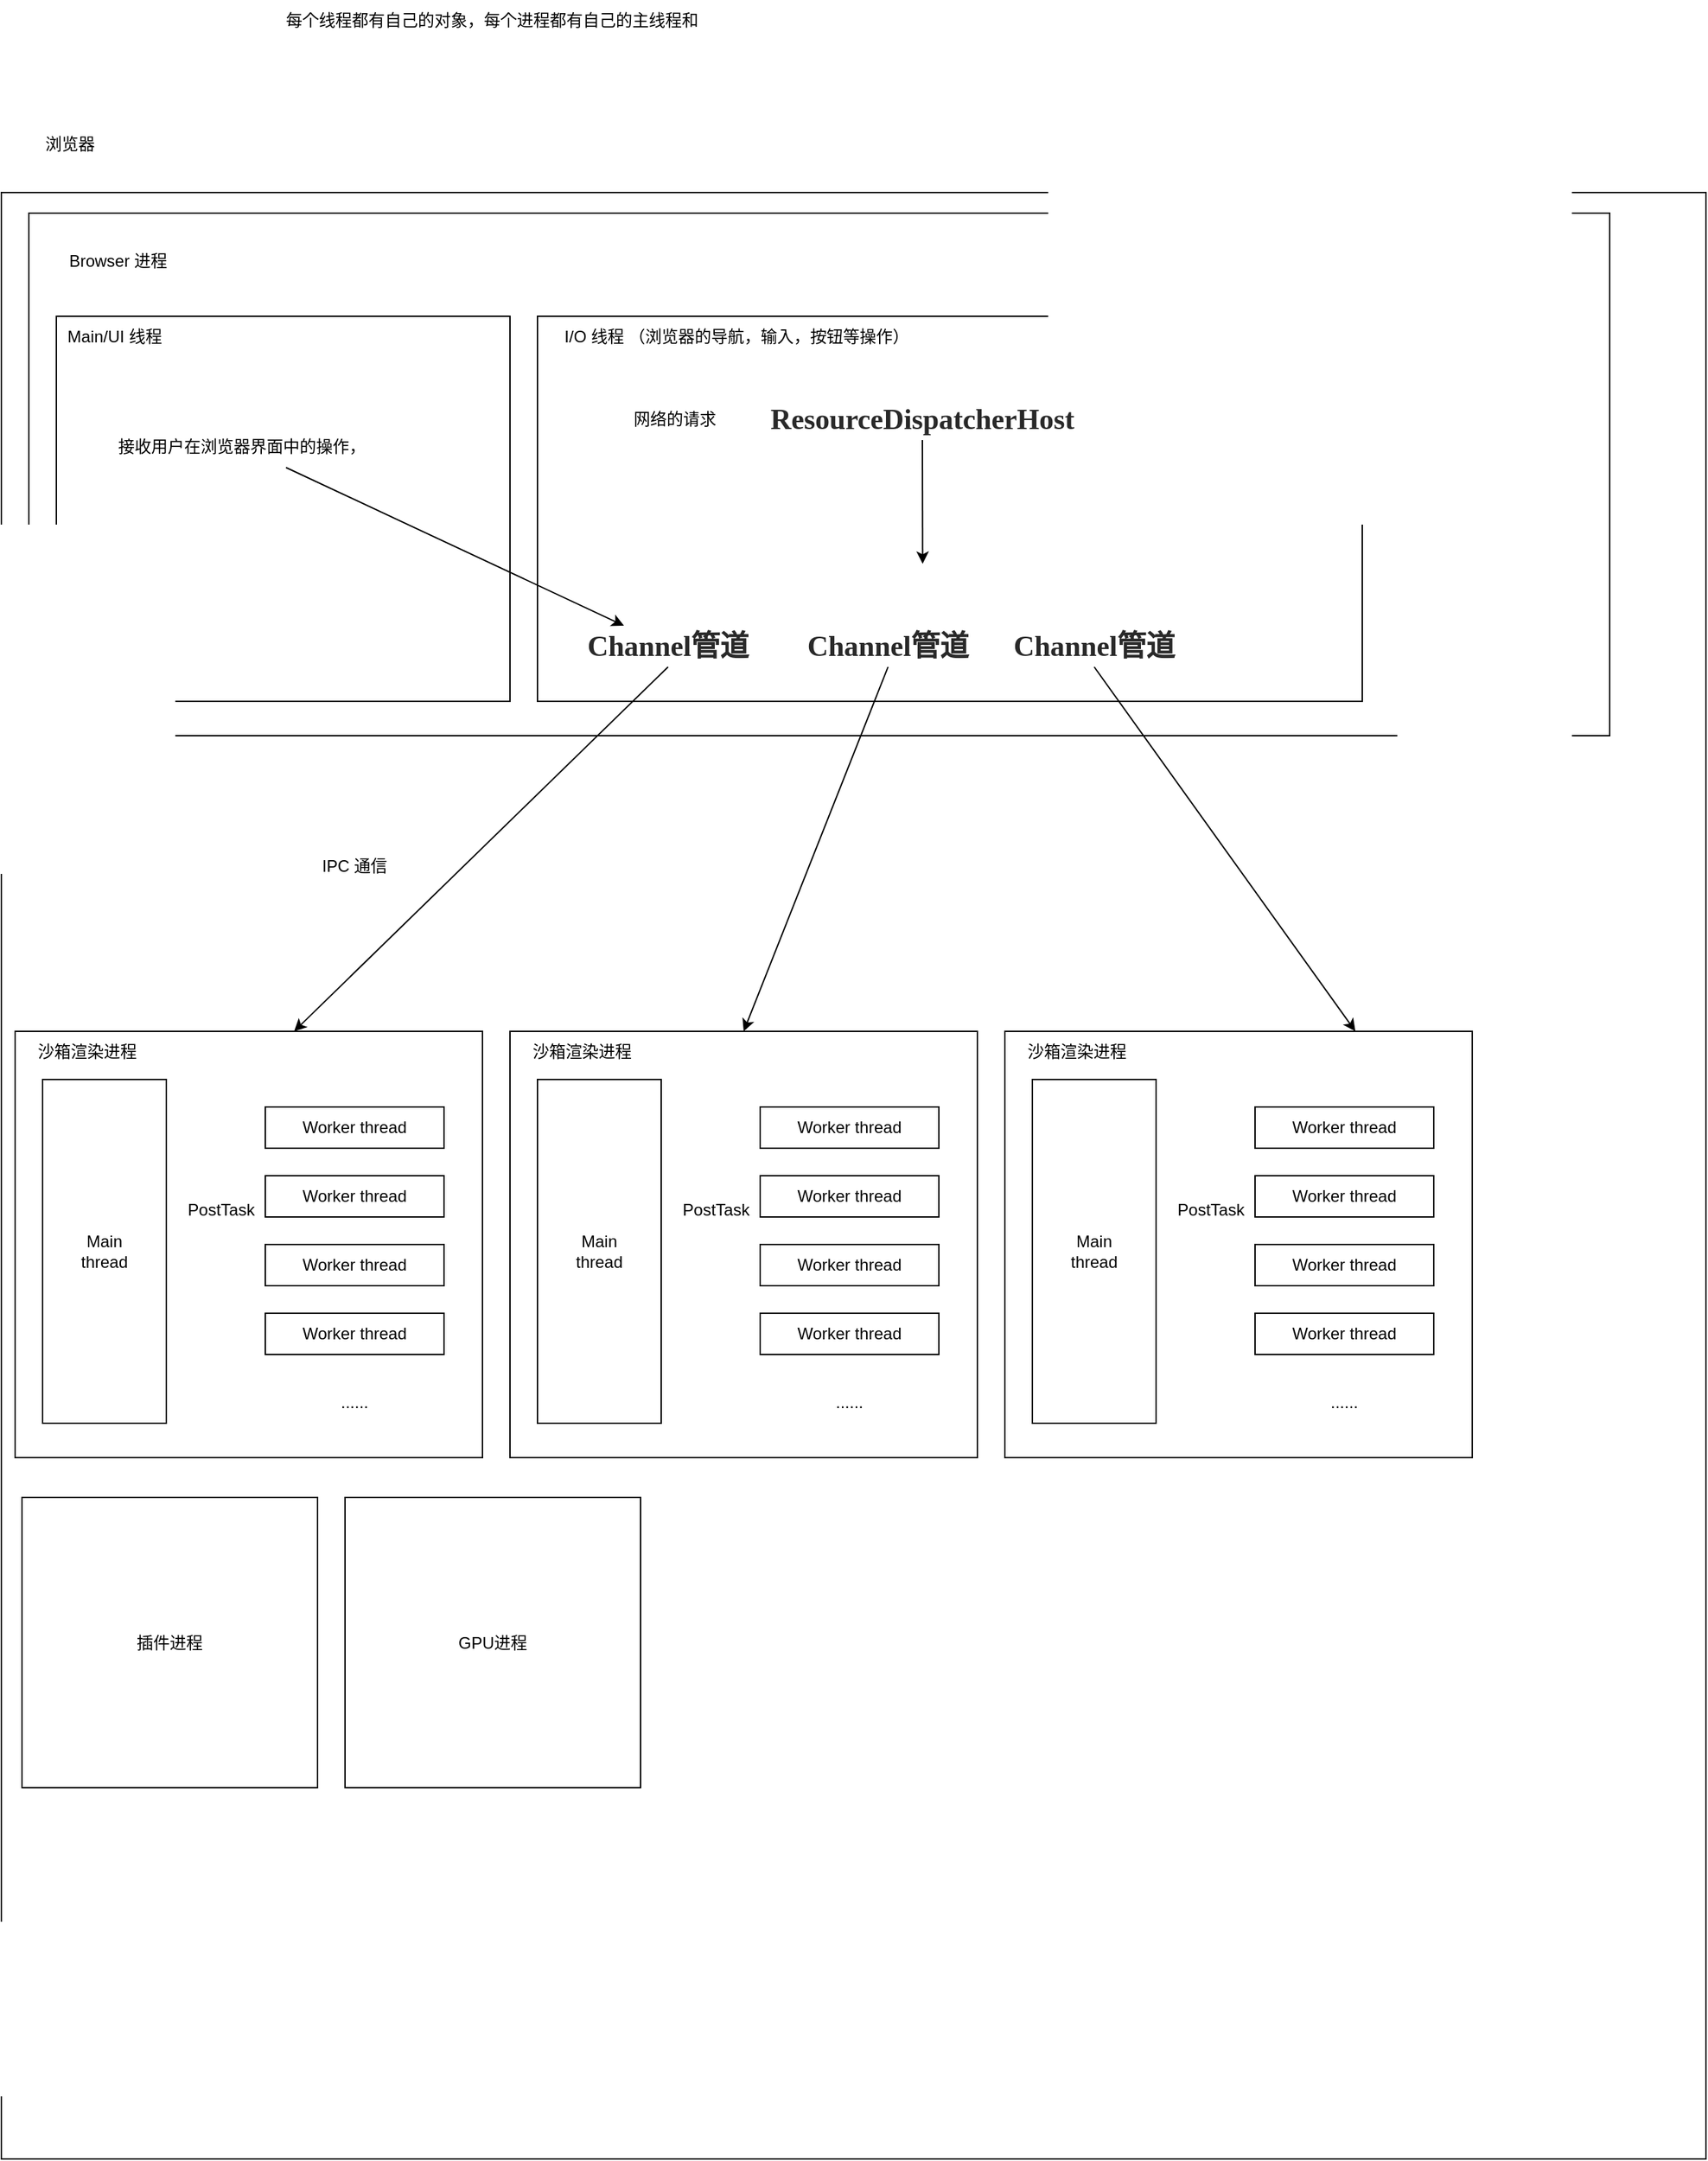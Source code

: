 <mxfile version="20.0.1" type="github" pages="13">
  <diagram id="C5RBs43oDa-KdzZeNtuy" name="Page-1">
    <mxGraphModel dx="1426" dy="683" grid="1" gridSize="10" guides="1" tooltips="1" connect="1" arrows="1" fold="1" page="1" pageScale="1" pageWidth="827" pageHeight="1169" math="0" shadow="0">
      <root>
        <mxCell id="WIyWlLk6GJQsqaUBKTNV-0" />
        <mxCell id="WIyWlLk6GJQsqaUBKTNV-1" parent="WIyWlLk6GJQsqaUBKTNV-0" />
        <mxCell id="iDaQYpnZzZrvekp5LFZ6-12" value="" style="rounded=0;whiteSpace=wrap;html=1;" parent="WIyWlLk6GJQsqaUBKTNV-1" vertex="1">
          <mxGeometry x="10" y="160" width="1240" height="1430" as="geometry" />
        </mxCell>
        <mxCell id="iDaQYpnZzZrvekp5LFZ6-13" value="" style="rounded=0;whiteSpace=wrap;html=1;" parent="WIyWlLk6GJQsqaUBKTNV-1" vertex="1">
          <mxGeometry x="30" y="175" width="1150" height="380" as="geometry" />
        </mxCell>
        <mxCell id="iDaQYpnZzZrvekp5LFZ6-14" value="浏览器" style="text;html=1;strokeColor=none;fillColor=none;align=center;verticalAlign=middle;whiteSpace=wrap;rounded=0;" parent="WIyWlLk6GJQsqaUBKTNV-1" vertex="1">
          <mxGeometry x="30" y="110" width="60" height="30" as="geometry" />
        </mxCell>
        <mxCell id="iDaQYpnZzZrvekp5LFZ6-15" value="Browser 进程" style="text;html=1;strokeColor=none;fillColor=none;align=center;verticalAlign=middle;whiteSpace=wrap;rounded=0;" parent="WIyWlLk6GJQsqaUBKTNV-1" vertex="1">
          <mxGeometry x="50" y="200" width="90" height="20" as="geometry" />
        </mxCell>
        <mxCell id="iDaQYpnZzZrvekp5LFZ6-16" value="" style="rounded=0;whiteSpace=wrap;html=1;" parent="WIyWlLk6GJQsqaUBKTNV-1" vertex="1">
          <mxGeometry x="50" y="250" width="330" height="280" as="geometry" />
        </mxCell>
        <mxCell id="iDaQYpnZzZrvekp5LFZ6-17" value="Main/UI 线程" style="text;html=1;strokeColor=none;fillColor=none;align=center;verticalAlign=middle;whiteSpace=wrap;rounded=0;" parent="WIyWlLk6GJQsqaUBKTNV-1" vertex="1">
          <mxGeometry x="50" y="250" width="85" height="30" as="geometry" />
        </mxCell>
        <mxCell id="iDaQYpnZzZrvekp5LFZ6-18" value="" style="rounded=0;whiteSpace=wrap;html=1;" parent="WIyWlLk6GJQsqaUBKTNV-1" vertex="1">
          <mxGeometry x="400" y="250" width="600" height="280" as="geometry" />
        </mxCell>
        <mxCell id="iDaQYpnZzZrvekp5LFZ6-19" value="I/O 线程 （浏览器的导航，输入，按钮等操作）" style="text;html=1;strokeColor=none;fillColor=none;align=center;verticalAlign=middle;whiteSpace=wrap;rounded=0;" parent="WIyWlLk6GJQsqaUBKTNV-1" vertex="1">
          <mxGeometry x="400" y="250" width="290" height="30" as="geometry" />
        </mxCell>
        <mxCell id="XrmSzS0onSl16h3eU5Rh-1" value="" style="rounded=0;whiteSpace=wrap;html=1;" parent="WIyWlLk6GJQsqaUBKTNV-1" vertex="1">
          <mxGeometry x="20" y="770" width="340" height="310" as="geometry" />
        </mxCell>
        <mxCell id="XrmSzS0onSl16h3eU5Rh-2" value="Main&lt;br&gt;thread" style="rounded=0;whiteSpace=wrap;html=1;" parent="WIyWlLk6GJQsqaUBKTNV-1" vertex="1">
          <mxGeometry x="40" y="805" width="90" height="250" as="geometry" />
        </mxCell>
        <mxCell id="XrmSzS0onSl16h3eU5Rh-3" value="Worker thread" style="rounded=0;whiteSpace=wrap;html=1;" parent="WIyWlLk6GJQsqaUBKTNV-1" vertex="1">
          <mxGeometry x="202" y="825" width="130" height="30" as="geometry" />
        </mxCell>
        <mxCell id="XrmSzS0onSl16h3eU5Rh-4" value="Worker thread" style="rounded=0;whiteSpace=wrap;html=1;" parent="WIyWlLk6GJQsqaUBKTNV-1" vertex="1">
          <mxGeometry x="202" y="875" width="130" height="30" as="geometry" />
        </mxCell>
        <mxCell id="XrmSzS0onSl16h3eU5Rh-5" value="Worker thread" style="rounded=0;whiteSpace=wrap;html=1;" parent="WIyWlLk6GJQsqaUBKTNV-1" vertex="1">
          <mxGeometry x="202" y="925" width="130" height="30" as="geometry" />
        </mxCell>
        <mxCell id="XrmSzS0onSl16h3eU5Rh-6" value="Worker thread" style="rounded=0;whiteSpace=wrap;html=1;" parent="WIyWlLk6GJQsqaUBKTNV-1" vertex="1">
          <mxGeometry x="202" y="975" width="130" height="30" as="geometry" />
        </mxCell>
        <mxCell id="XrmSzS0onSl16h3eU5Rh-7" value="......" style="text;html=1;strokeColor=none;fillColor=none;align=center;verticalAlign=middle;whiteSpace=wrap;rounded=0;" parent="WIyWlLk6GJQsqaUBKTNV-1" vertex="1">
          <mxGeometry x="237" y="1025" width="60" height="30" as="geometry" />
        </mxCell>
        <mxCell id="XrmSzS0onSl16h3eU5Rh-8" value="PostTask" style="text;html=1;strokeColor=none;fillColor=none;align=center;verticalAlign=middle;whiteSpace=wrap;rounded=0;" parent="WIyWlLk6GJQsqaUBKTNV-1" vertex="1">
          <mxGeometry x="140" y="885" width="60" height="30" as="geometry" />
        </mxCell>
        <mxCell id="XrmSzS0onSl16h3eU5Rh-9" value="沙箱渲染进程" style="text;html=1;strokeColor=none;fillColor=none;align=center;verticalAlign=middle;whiteSpace=wrap;rounded=0;" parent="WIyWlLk6GJQsqaUBKTNV-1" vertex="1">
          <mxGeometry x="20" y="770" width="105" height="30" as="geometry" />
        </mxCell>
        <mxCell id="XrmSzS0onSl16h3eU5Rh-10" value="" style="rounded=0;whiteSpace=wrap;html=1;" parent="WIyWlLk6GJQsqaUBKTNV-1" vertex="1">
          <mxGeometry x="380" y="770" width="340" height="310" as="geometry" />
        </mxCell>
        <mxCell id="XrmSzS0onSl16h3eU5Rh-11" value="Main&lt;br&gt;thread" style="rounded=0;whiteSpace=wrap;html=1;" parent="WIyWlLk6GJQsqaUBKTNV-1" vertex="1">
          <mxGeometry x="400" y="805" width="90" height="250" as="geometry" />
        </mxCell>
        <mxCell id="XrmSzS0onSl16h3eU5Rh-12" value="Worker thread" style="rounded=0;whiteSpace=wrap;html=1;" parent="WIyWlLk6GJQsqaUBKTNV-1" vertex="1">
          <mxGeometry x="562" y="825" width="130" height="30" as="geometry" />
        </mxCell>
        <mxCell id="XrmSzS0onSl16h3eU5Rh-13" value="Worker thread" style="rounded=0;whiteSpace=wrap;html=1;" parent="WIyWlLk6GJQsqaUBKTNV-1" vertex="1">
          <mxGeometry x="562" y="875" width="130" height="30" as="geometry" />
        </mxCell>
        <mxCell id="XrmSzS0onSl16h3eU5Rh-14" value="Worker thread" style="rounded=0;whiteSpace=wrap;html=1;" parent="WIyWlLk6GJQsqaUBKTNV-1" vertex="1">
          <mxGeometry x="562" y="925" width="130" height="30" as="geometry" />
        </mxCell>
        <mxCell id="XrmSzS0onSl16h3eU5Rh-15" value="Worker thread" style="rounded=0;whiteSpace=wrap;html=1;" parent="WIyWlLk6GJQsqaUBKTNV-1" vertex="1">
          <mxGeometry x="562" y="975" width="130" height="30" as="geometry" />
        </mxCell>
        <mxCell id="XrmSzS0onSl16h3eU5Rh-16" value="......" style="text;html=1;strokeColor=none;fillColor=none;align=center;verticalAlign=middle;whiteSpace=wrap;rounded=0;" parent="WIyWlLk6GJQsqaUBKTNV-1" vertex="1">
          <mxGeometry x="597" y="1025" width="60" height="30" as="geometry" />
        </mxCell>
        <mxCell id="XrmSzS0onSl16h3eU5Rh-17" value="PostTask" style="text;html=1;strokeColor=none;fillColor=none;align=center;verticalAlign=middle;whiteSpace=wrap;rounded=0;" parent="WIyWlLk6GJQsqaUBKTNV-1" vertex="1">
          <mxGeometry x="500" y="885" width="60" height="30" as="geometry" />
        </mxCell>
        <mxCell id="XrmSzS0onSl16h3eU5Rh-18" value="沙箱渲染进程" style="text;html=1;strokeColor=none;fillColor=none;align=center;verticalAlign=middle;whiteSpace=wrap;rounded=0;" parent="WIyWlLk6GJQsqaUBKTNV-1" vertex="1">
          <mxGeometry x="380" y="770" width="105" height="30" as="geometry" />
        </mxCell>
        <mxCell id="XrmSzS0onSl16h3eU5Rh-19" value="" style="rounded=0;whiteSpace=wrap;html=1;" parent="WIyWlLk6GJQsqaUBKTNV-1" vertex="1">
          <mxGeometry x="740" y="770" width="340" height="310" as="geometry" />
        </mxCell>
        <mxCell id="XrmSzS0onSl16h3eU5Rh-20" value="Main&lt;br&gt;thread" style="rounded=0;whiteSpace=wrap;html=1;" parent="WIyWlLk6GJQsqaUBKTNV-1" vertex="1">
          <mxGeometry x="760" y="805" width="90" height="250" as="geometry" />
        </mxCell>
        <mxCell id="XrmSzS0onSl16h3eU5Rh-21" value="Worker thread" style="rounded=0;whiteSpace=wrap;html=1;" parent="WIyWlLk6GJQsqaUBKTNV-1" vertex="1">
          <mxGeometry x="922" y="825" width="130" height="30" as="geometry" />
        </mxCell>
        <mxCell id="XrmSzS0onSl16h3eU5Rh-22" value="Worker thread" style="rounded=0;whiteSpace=wrap;html=1;" parent="WIyWlLk6GJQsqaUBKTNV-1" vertex="1">
          <mxGeometry x="922" y="875" width="130" height="30" as="geometry" />
        </mxCell>
        <mxCell id="XrmSzS0onSl16h3eU5Rh-23" value="Worker thread" style="rounded=0;whiteSpace=wrap;html=1;" parent="WIyWlLk6GJQsqaUBKTNV-1" vertex="1">
          <mxGeometry x="922" y="925" width="130" height="30" as="geometry" />
        </mxCell>
        <mxCell id="XrmSzS0onSl16h3eU5Rh-24" value="Worker thread" style="rounded=0;whiteSpace=wrap;html=1;" parent="WIyWlLk6GJQsqaUBKTNV-1" vertex="1">
          <mxGeometry x="922" y="975" width="130" height="30" as="geometry" />
        </mxCell>
        <mxCell id="XrmSzS0onSl16h3eU5Rh-25" value="......" style="text;html=1;strokeColor=none;fillColor=none;align=center;verticalAlign=middle;whiteSpace=wrap;rounded=0;" parent="WIyWlLk6GJQsqaUBKTNV-1" vertex="1">
          <mxGeometry x="957" y="1025" width="60" height="30" as="geometry" />
        </mxCell>
        <mxCell id="XrmSzS0onSl16h3eU5Rh-26" value="PostTask" style="text;html=1;strokeColor=none;fillColor=none;align=center;verticalAlign=middle;whiteSpace=wrap;rounded=0;" parent="WIyWlLk6GJQsqaUBKTNV-1" vertex="1">
          <mxGeometry x="860" y="885" width="60" height="30" as="geometry" />
        </mxCell>
        <mxCell id="XrmSzS0onSl16h3eU5Rh-27" value="沙箱渲染进程" style="text;html=1;strokeColor=none;fillColor=none;align=center;verticalAlign=middle;whiteSpace=wrap;rounded=0;" parent="WIyWlLk6GJQsqaUBKTNV-1" vertex="1">
          <mxGeometry x="740" y="770" width="105" height="30" as="geometry" />
        </mxCell>
        <mxCell id="XrmSzS0onSl16h3eU5Rh-30" value="" style="endArrow=classic;html=1;rounded=0;exitX=0.5;exitY=1;exitDx=0;exitDy=0;entryX=0.597;entryY=0;entryDx=0;entryDy=0;entryPerimeter=0;" parent="WIyWlLk6GJQsqaUBKTNV-1" source="XrmSzS0onSl16h3eU5Rh-32" target="XrmSzS0onSl16h3eU5Rh-1" edge="1">
          <mxGeometry width="50" height="50" relative="1" as="geometry">
            <mxPoint x="250" y="620" as="sourcePoint" />
            <mxPoint x="300" y="570" as="targetPoint" />
          </mxGeometry>
        </mxCell>
        <mxCell id="XrmSzS0onSl16h3eU5Rh-31" value="IPC 通信" style="text;html=1;strokeColor=none;fillColor=none;align=center;verticalAlign=middle;whiteSpace=wrap;rounded=0;" parent="WIyWlLk6GJQsqaUBKTNV-1" vertex="1">
          <mxGeometry x="237" y="635" width="60" height="30" as="geometry" />
        </mxCell>
        <mxCell id="XrmSzS0onSl16h3eU5Rh-32" value="&lt;strong class=&quot;hq fz&quot; style=&quot;font-style: normal ; text-align: center ; text-indent: 0px ; text-transform: none ; word-spacing: 0px ; box-sizing: inherit ; font-weight: 700 ; font-family: &amp;#34;charter&amp;#34; , &amp;#34;georgia&amp;#34; , &amp;#34;cambria&amp;#34; , &amp;#34;times new roman&amp;#34; , &amp;#34;times&amp;#34; , serif ; color: rgb(41 , 41 , 41) ; font-size: 21px ; letter-spacing: -0.063px ; background-color: rgb(255 , 255 , 255)&quot;&gt;&lt;font style=&quot;box-sizing: inherit ; vertical-align: inherit&quot;&gt;&lt;font style=&quot;box-sizing: inherit ; vertical-align: inherit&quot;&gt;Channel管道&lt;/font&gt;&lt;/font&gt;&lt;/strong&gt;" style="text;html=1;strokeColor=none;fillColor=none;align=center;verticalAlign=middle;whiteSpace=wrap;rounded=0;" parent="WIyWlLk6GJQsqaUBKTNV-1" vertex="1">
          <mxGeometry x="430" y="475" width="130" height="30" as="geometry" />
        </mxCell>
        <mxCell id="XrmSzS0onSl16h3eU5Rh-40" style="edgeStyle=none;rounded=0;orthogonalLoop=1;jettySize=auto;html=1;exitX=0.5;exitY=1;exitDx=0;exitDy=0;entryX=0.467;entryY=0.643;entryDx=0;entryDy=0;entryPerimeter=0;" parent="WIyWlLk6GJQsqaUBKTNV-1" source="XrmSzS0onSl16h3eU5Rh-33" target="iDaQYpnZzZrvekp5LFZ6-18" edge="1">
          <mxGeometry relative="1" as="geometry" />
        </mxCell>
        <mxCell id="XrmSzS0onSl16h3eU5Rh-33" value="&lt;meta charset=&quot;utf-8&quot;&gt;&lt;strong class=&quot;hq fz&quot; style=&quot;box-sizing: inherit; font-weight: 700; font-family: charter, georgia, cambria, &amp;quot;times new roman&amp;quot;, times, serif; color: rgb(41, 41, 41); font-size: 21px; font-style: normal; letter-spacing: -0.063px; text-indent: 0px; text-transform: none; word-spacing: 0px; background-color: rgb(255, 255, 255);&quot;&gt;&lt;font style=&quot;box-sizing: inherit ; vertical-align: inherit&quot;&gt;&lt;font style=&quot;box-sizing: inherit ; vertical-align: inherit&quot;&gt;ResourceDispatcherHost&lt;/font&gt;&lt;/font&gt;&lt;/strong&gt;" style="text;html=1;strokeColor=none;fillColor=none;align=center;verticalAlign=middle;whiteSpace=wrap;rounded=0;" parent="WIyWlLk6GJQsqaUBKTNV-1" vertex="1">
          <mxGeometry x="650" y="310" width="60" height="30" as="geometry" />
        </mxCell>
        <mxCell id="XrmSzS0onSl16h3eU5Rh-37" style="rounded=0;orthogonalLoop=1;jettySize=auto;html=1;exitX=0.5;exitY=1;exitDx=0;exitDy=0;entryX=0.75;entryY=0;entryDx=0;entryDy=0;" parent="WIyWlLk6GJQsqaUBKTNV-1" source="XrmSzS0onSl16h3eU5Rh-34" target="XrmSzS0onSl16h3eU5Rh-19" edge="1">
          <mxGeometry relative="1" as="geometry" />
        </mxCell>
        <mxCell id="XrmSzS0onSl16h3eU5Rh-34" value="&lt;strong class=&quot;hq fz&quot; style=&quot;font-style: normal ; text-align: center ; text-indent: 0px ; text-transform: none ; word-spacing: 0px ; box-sizing: inherit ; font-weight: 700 ; font-family: &amp;#34;charter&amp;#34; , &amp;#34;georgia&amp;#34; , &amp;#34;cambria&amp;#34; , &amp;#34;times new roman&amp;#34; , &amp;#34;times&amp;#34; , serif ; color: rgb(41 , 41 , 41) ; font-size: 21px ; letter-spacing: -0.063px ; background-color: rgb(255 , 255 , 255)&quot;&gt;&lt;font style=&quot;box-sizing: inherit ; vertical-align: inherit&quot;&gt;&lt;font style=&quot;box-sizing: inherit ; vertical-align: inherit&quot;&gt;Channel管道&lt;/font&gt;&lt;/font&gt;&lt;/strong&gt;" style="text;html=1;strokeColor=none;fillColor=none;align=center;verticalAlign=middle;whiteSpace=wrap;rounded=0;" parent="WIyWlLk6GJQsqaUBKTNV-1" vertex="1">
          <mxGeometry x="740" y="475" width="130" height="30" as="geometry" />
        </mxCell>
        <mxCell id="XrmSzS0onSl16h3eU5Rh-36" style="rounded=0;orthogonalLoop=1;jettySize=auto;html=1;exitX=0.5;exitY=1;exitDx=0;exitDy=0;entryX=0.5;entryY=0;entryDx=0;entryDy=0;" parent="WIyWlLk6GJQsqaUBKTNV-1" source="XrmSzS0onSl16h3eU5Rh-35" target="XrmSzS0onSl16h3eU5Rh-10" edge="1">
          <mxGeometry relative="1" as="geometry" />
        </mxCell>
        <mxCell id="XrmSzS0onSl16h3eU5Rh-35" value="&lt;strong class=&quot;hq fz&quot; style=&quot;font-style: normal ; text-align: center ; text-indent: 0px ; text-transform: none ; word-spacing: 0px ; box-sizing: inherit ; font-weight: 700 ; font-family: &amp;#34;charter&amp;#34; , &amp;#34;georgia&amp;#34; , &amp;#34;cambria&amp;#34; , &amp;#34;times new roman&amp;#34; , &amp;#34;times&amp;#34; , serif ; color: rgb(41 , 41 , 41) ; font-size: 21px ; letter-spacing: -0.063px ; background-color: rgb(255 , 255 , 255)&quot;&gt;&lt;font style=&quot;box-sizing: inherit ; vertical-align: inherit&quot;&gt;&lt;font style=&quot;box-sizing: inherit ; vertical-align: inherit&quot;&gt;Channel管道&lt;/font&gt;&lt;/font&gt;&lt;/strong&gt;" style="text;html=1;strokeColor=none;fillColor=none;align=center;verticalAlign=middle;whiteSpace=wrap;rounded=0;" parent="WIyWlLk6GJQsqaUBKTNV-1" vertex="1">
          <mxGeometry x="590" y="475" width="130" height="30" as="geometry" />
        </mxCell>
        <mxCell id="XrmSzS0onSl16h3eU5Rh-41" value="每个线程都有自己的对象，每个进程都有自己的主线程和UI线程" style="text;html=1;strokeColor=none;fillColor=none;align=center;verticalAlign=middle;whiteSpace=wrap;rounded=0;" parent="WIyWlLk6GJQsqaUBKTNV-1" vertex="1">
          <mxGeometry x="30" y="20" width="710" height="30" as="geometry" />
        </mxCell>
        <mxCell id="XrmSzS0onSl16h3eU5Rh-44" style="edgeStyle=none;rounded=0;orthogonalLoop=1;jettySize=auto;html=1;" parent="WIyWlLk6GJQsqaUBKTNV-1" source="XrmSzS0onSl16h3eU5Rh-43" target="XrmSzS0onSl16h3eU5Rh-32" edge="1">
          <mxGeometry relative="1" as="geometry" />
        </mxCell>
        <mxCell id="XrmSzS0onSl16h3eU5Rh-43" value="接收用户在浏览器界面中的操作，" style="text;html=1;strokeColor=none;fillColor=none;align=center;verticalAlign=middle;whiteSpace=wrap;rounded=0;" parent="WIyWlLk6GJQsqaUBKTNV-1" vertex="1">
          <mxGeometry x="90" y="330" width="190" height="30" as="geometry" />
        </mxCell>
        <mxCell id="XrmSzS0onSl16h3eU5Rh-45" value="插件进程" style="rounded=0;whiteSpace=wrap;html=1;" parent="WIyWlLk6GJQsqaUBKTNV-1" vertex="1">
          <mxGeometry x="25" y="1109" width="215" height="211" as="geometry" />
        </mxCell>
        <mxCell id="XrmSzS0onSl16h3eU5Rh-46" value="GPU进程" style="rounded=0;whiteSpace=wrap;html=1;" parent="WIyWlLk6GJQsqaUBKTNV-1" vertex="1">
          <mxGeometry x="260" y="1109" width="215" height="211" as="geometry" />
        </mxCell>
        <mxCell id="XrmSzS0onSl16h3eU5Rh-47" value="网络的请求" style="text;html=1;strokeColor=none;fillColor=none;align=center;verticalAlign=middle;whiteSpace=wrap;rounded=0;" parent="WIyWlLk6GJQsqaUBKTNV-1" vertex="1">
          <mxGeometry x="460" y="310" width="80" height="30" as="geometry" />
        </mxCell>
      </root>
    </mxGraphModel>
  </diagram>
  <diagram id="HKb51zCs69CQTgwfbYZs" name="render process">
    <mxGraphModel dx="946" dy="510" grid="1" gridSize="10" guides="1" tooltips="1" connect="1" arrows="1" fold="1" page="1" pageScale="1" pageWidth="827" pageHeight="1169" math="0" shadow="0">
      <root>
        <mxCell id="89i6XWNFoZizcu6RGG9E-0" />
        <mxCell id="89i6XWNFoZizcu6RGG9E-1" parent="89i6XWNFoZizcu6RGG9E-0" />
        <mxCell id="89i6XWNFoZizcu6RGG9E-2" value="" style="rounded=0;whiteSpace=wrap;html=1;" parent="89i6XWNFoZizcu6RGG9E-1" vertex="1">
          <mxGeometry x="150" y="800" width="460" height="290" as="geometry" />
        </mxCell>
        <mxCell id="7qHdefGm9lMwMHd9xBgf-0" value="渲染进程" style="text;html=1;strokeColor=none;fillColor=none;align=center;verticalAlign=middle;whiteSpace=wrap;rounded=0;" parent="89i6XWNFoZizcu6RGG9E-1" vertex="1">
          <mxGeometry x="170" y="750" width="60" height="30" as="geometry" />
        </mxCell>
      </root>
    </mxGraphModel>
  </diagram>
  <diagram id="X1DfzlSie18772fEyc7x" name="Page-3">
    <mxGraphModel dx="1426" dy="711" grid="1" gridSize="10" guides="1" tooltips="1" connect="1" arrows="1" fold="1" page="1" pageScale="1" pageWidth="827" pageHeight="1169" math="0" shadow="0">
      <root>
        <mxCell id="RcyHzOWN4FoD-A4zVmVD-0" />
        <mxCell id="RcyHzOWN4FoD-A4zVmVD-1" parent="RcyHzOWN4FoD-A4zVmVD-0" />
        <mxCell id="RcyHzOWN4FoD-A4zVmVD-2" value="" style="rounded=0;whiteSpace=wrap;html=1;" parent="RcyHzOWN4FoD-A4zVmVD-1" vertex="1">
          <mxGeometry x="110" y="140" width="400" height="230" as="geometry" />
        </mxCell>
        <mxCell id="RcyHzOWN4FoD-A4zVmVD-3" value="event loop" style="text;html=1;strokeColor=none;fillColor=none;align=center;verticalAlign=middle;whiteSpace=wrap;rounded=0;" parent="RcyHzOWN4FoD-A4zVmVD-1" vertex="1">
          <mxGeometry x="110" y="110" width="60" height="30" as="geometry" />
        </mxCell>
        <mxCell id="RcyHzOWN4FoD-A4zVmVD-5" value="" style="rounded=0;whiteSpace=wrap;html=1;" parent="RcyHzOWN4FoD-A4zVmVD-1" vertex="1">
          <mxGeometry x="140" y="180" width="120" height="160" as="geometry" />
        </mxCell>
        <mxCell id="RcyHzOWN4FoD-A4zVmVD-6" value="task set（任务集合）" style="text;html=1;strokeColor=none;fillColor=none;align=center;verticalAlign=middle;whiteSpace=wrap;rounded=0;" parent="RcyHzOWN4FoD-A4zVmVD-1" vertex="1">
          <mxGeometry x="140" y="180" width="120" height="30" as="geometry" />
        </mxCell>
        <mxCell id="RcyHzOWN4FoD-A4zVmVD-7" value="" style="rounded=0;whiteSpace=wrap;html=1;" parent="RcyHzOWN4FoD-A4zVmVD-1" vertex="1">
          <mxGeometry x="280" y="180" width="120" height="160" as="geometry" />
        </mxCell>
        <mxCell id="RcyHzOWN4FoD-A4zVmVD-8" value="task set（任务集合）" style="text;html=1;strokeColor=none;fillColor=none;align=center;verticalAlign=middle;whiteSpace=wrap;rounded=0;" parent="RcyHzOWN4FoD-A4zVmVD-1" vertex="1">
          <mxGeometry x="280" y="180" width="120" height="30" as="geometry" />
        </mxCell>
        <mxCell id="RcyHzOWN4FoD-A4zVmVD-9" value="......" style="text;html=1;strokeColor=none;fillColor=none;align=center;verticalAlign=middle;whiteSpace=wrap;rounded=0;" parent="RcyHzOWN4FoD-A4zVmVD-1" vertex="1">
          <mxGeometry x="420" y="240" width="60" height="30" as="geometry" />
        </mxCell>
        <mxCell id="RcyHzOWN4FoD-A4zVmVD-10" value="&lt;p style=&quot;line-height: 1.9&quot;&gt;一个事件循环有一个或者多个任务集合（任务队列），这里的任务队列其实是任务集合，让浏览器去选择每一次从任务队列中取出任务进行运行&lt;/p&gt;" style="text;html=1;strokeColor=none;fillColor=none;align=left;verticalAlign=middle;whiteSpace=wrap;rounded=0;" parent="RcyHzOWN4FoD-A4zVmVD-1" vertex="1">
          <mxGeometry x="90" y="10" width="390" height="90" as="geometry" />
        </mxCell>
      </root>
    </mxGraphModel>
  </diagram>
  <diagram id="Da0PKeCNRsvWB5ln_-vF" name="Page-4">
    <mxGraphModel dx="2253" dy="711" grid="1" gridSize="10" guides="1" tooltips="1" connect="1" arrows="1" fold="1" page="1" pageScale="1" pageWidth="827" pageHeight="1169" math="0" shadow="0">
      <root>
        <mxCell id="5wnC8F022_fqOr7j5bCu-0" />
        <mxCell id="5wnC8F022_fqOr7j5bCu-1" parent="5wnC8F022_fqOr7j5bCu-0" />
        <mxCell id="5wnC8F022_fqOr7j5bCu-3" value="-2" style="rounded=0;orthogonalLoop=1;jettySize=auto;html=1;exitX=0;exitY=1;exitDx=0;exitDy=0;entryX=0.5;entryY=0;entryDx=0;entryDy=0;" parent="5wnC8F022_fqOr7j5bCu-1" source="5wnC8F022_fqOr7j5bCu-2" target="5wnC8F022_fqOr7j5bCu-65" edge="1">
          <mxGeometry relative="1" as="geometry">
            <mxPoint x="170" y="220" as="targetPoint" />
          </mxGeometry>
        </mxCell>
        <mxCell id="5wnC8F022_fqOr7j5bCu-2" value="8" style="ellipse;whiteSpace=wrap;html=1;" parent="5wnC8F022_fqOr7j5bCu-1" vertex="1">
          <mxGeometry x="414" y="110" width="50" height="50" as="geometry" />
        </mxCell>
        <mxCell id="5wnC8F022_fqOr7j5bCu-4" value="-3" style="rounded=0;orthogonalLoop=1;jettySize=auto;html=1;exitX=0.5;exitY=1;exitDx=0;exitDy=0;entryX=0.5;entryY=0;entryDx=0;entryDy=0;" parent="5wnC8F022_fqOr7j5bCu-1" source="5wnC8F022_fqOr7j5bCu-2" target="5wnC8F022_fqOr7j5bCu-9" edge="1">
          <mxGeometry relative="1" as="geometry">
            <mxPoint x="438.14" y="231.72" as="targetPoint" />
            <mxPoint x="439.856" y="180.004" as="sourcePoint" />
          </mxGeometry>
        </mxCell>
        <mxCell id="5wnC8F022_fqOr7j5bCu-5" value="-5" style="rounded=0;orthogonalLoop=1;jettySize=auto;html=1;exitX=1;exitY=1;exitDx=0;exitDy=0;entryX=0.5;entryY=0;entryDx=0;entryDy=0;" parent="5wnC8F022_fqOr7j5bCu-1" source="5wnC8F022_fqOr7j5bCu-2" target="5wnC8F022_fqOr7j5bCu-51" edge="1">
          <mxGeometry relative="1" as="geometry">
            <mxPoint x="715" y="240" as="targetPoint" />
            <mxPoint x="529.996" y="170.004" as="sourcePoint" />
          </mxGeometry>
        </mxCell>
        <mxCell id="5wnC8F022_fqOr7j5bCu-9" value="5" style="ellipse;whiteSpace=wrap;html=1;" parent="5wnC8F022_fqOr7j5bCu-1" vertex="1">
          <mxGeometry x="364" y="250" width="50" height="50" as="geometry" />
        </mxCell>
        <mxCell id="5wnC8F022_fqOr7j5bCu-27" value="-3" style="rounded=0;orthogonalLoop=1;jettySize=auto;html=1;exitX=0.5;exitY=1;exitDx=0;exitDy=0;entryX=0.5;entryY=0;entryDx=0;entryDy=0;" parent="5wnC8F022_fqOr7j5bCu-1" source="5wnC8F022_fqOr7j5bCu-9" target="5wnC8F022_fqOr7j5bCu-107" edge="1">
          <mxGeometry relative="1" as="geometry">
            <mxPoint x="480" y="420" as="targetPoint" />
            <mxPoint x="464" y="330" as="sourcePoint" />
          </mxGeometry>
        </mxCell>
        <mxCell id="5wnC8F022_fqOr7j5bCu-28" value="-5" style="rounded=0;orthogonalLoop=1;jettySize=auto;html=1;exitX=1;exitY=1;exitDx=0;exitDy=0;entryX=0.5;entryY=0;entryDx=0;entryDy=0;" parent="5wnC8F022_fqOr7j5bCu-1" source="5wnC8F022_fqOr7j5bCu-9" target="5wnC8F022_fqOr7j5bCu-29" edge="1">
          <mxGeometry relative="1" as="geometry">
            <mxPoint x="570" y="360" as="targetPoint" />
            <mxPoint x="529.998" y="329.998" as="sourcePoint" />
          </mxGeometry>
        </mxCell>
        <mxCell id="5wnC8F022_fqOr7j5bCu-29" value="0" style="ellipse;whiteSpace=wrap;html=1;" parent="5wnC8F022_fqOr7j5bCu-1" vertex="1">
          <mxGeometry x="450" y="350" width="50" height="50" as="geometry" />
        </mxCell>
        <mxCell id="5wnC8F022_fqOr7j5bCu-30" value="-2" style="rounded=0;orthogonalLoop=1;jettySize=auto;html=1;exitX=0;exitY=1;exitDx=0;exitDy=0;entryX=0.5;entryY=0;entryDx=0;entryDy=0;" parent="5wnC8F022_fqOr7j5bCu-1" source="5wnC8F022_fqOr7j5bCu-9" target="5wnC8F022_fqOr7j5bCu-44" edge="1">
          <mxGeometry relative="1" as="geometry">
            <mxPoint x="370" y="360" as="targetPoint" />
            <mxPoint x="414.002" y="289.998" as="sourcePoint" />
          </mxGeometry>
        </mxCell>
        <mxCell id="5wnC8F022_fqOr7j5bCu-31" value="-4" style="ellipse;whiteSpace=wrap;html=1;" parent="5wnC8F022_fqOr7j5bCu-1" vertex="1">
          <mxGeometry x="-220" y="670" width="50" height="50" as="geometry" />
        </mxCell>
        <mxCell id="5wnC8F022_fqOr7j5bCu-32" value="-5" style="rounded=0;orthogonalLoop=1;jettySize=auto;html=1;entryX=0.5;entryY=0;entryDx=0;entryDy=0;exitX=1;exitY=1;exitDx=0;exitDy=0;" parent="5wnC8F022_fqOr7j5bCu-1" source="5wnC8F022_fqOr7j5bCu-37" target="5wnC8F022_fqOr7j5bCu-31" edge="1">
          <mxGeometry relative="1" as="geometry">
            <mxPoint x="152.32" y="763.66" as="targetPoint" />
            <mxPoint x="150" y="720" as="sourcePoint" />
          </mxGeometry>
        </mxCell>
        <mxCell id="5wnC8F022_fqOr7j5bCu-33" value="-2" style="ellipse;whiteSpace=wrap;html=1;" parent="5wnC8F022_fqOr7j5bCu-1" vertex="1">
          <mxGeometry x="-280" y="680" width="50" height="50" as="geometry" />
        </mxCell>
        <mxCell id="5wnC8F022_fqOr7j5bCu-34" value="-3" style="rounded=0;orthogonalLoop=1;jettySize=auto;html=1;entryX=0.5;entryY=0;entryDx=0;entryDy=0;exitX=0.5;exitY=1;exitDx=0;exitDy=0;" parent="5wnC8F022_fqOr7j5bCu-1" source="5wnC8F022_fqOr7j5bCu-37" target="5wnC8F022_fqOr7j5bCu-33" edge="1">
          <mxGeometry relative="1" as="geometry">
            <mxPoint x="65" y="750" as="targetPoint" />
            <mxPoint x="100" y="720" as="sourcePoint" />
          </mxGeometry>
        </mxCell>
        <mxCell id="5wnC8F022_fqOr7j5bCu-35" value="-1" style="ellipse;whiteSpace=wrap;html=1;" parent="5wnC8F022_fqOr7j5bCu-1" vertex="1">
          <mxGeometry x="-340" y="680" width="50" height="50" as="geometry" />
        </mxCell>
        <mxCell id="5wnC8F022_fqOr7j5bCu-36" value="-5" style="rounded=0;orthogonalLoop=1;jettySize=auto;html=1;entryX=0.5;entryY=0;entryDx=0;entryDy=0;exitX=0;exitY=1;exitDx=0;exitDy=0;" parent="5wnC8F022_fqOr7j5bCu-1" source="5wnC8F022_fqOr7j5bCu-37" target="5wnC8F022_fqOr7j5bCu-35" edge="1">
          <mxGeometry relative="1" as="geometry">
            <mxPoint x="12.32" y="763.66" as="targetPoint" />
            <mxPoint x="10" y="720" as="sourcePoint" />
          </mxGeometry>
        </mxCell>
        <mxCell id="5wnC8F022_fqOr7j5bCu-37" value="1" style="ellipse;whiteSpace=wrap;html=1;" parent="5wnC8F022_fqOr7j5bCu-1" vertex="1">
          <mxGeometry x="-330" y="515" width="50" height="50" as="geometry" />
        </mxCell>
        <mxCell id="5wnC8F022_fqOr7j5bCu-38" value="-2" style="ellipse;whiteSpace=wrap;html=1;" parent="5wnC8F022_fqOr7j5bCu-1" vertex="1">
          <mxGeometry x="240" y="500" width="50" height="50" as="geometry" />
        </mxCell>
        <mxCell id="5wnC8F022_fqOr7j5bCu-39" value="-5" style="rounded=0;orthogonalLoop=1;jettySize=auto;html=1;entryX=0.5;entryY=0;entryDx=0;entryDy=0;exitX=1;exitY=1;exitDx=0;exitDy=0;" parent="5wnC8F022_fqOr7j5bCu-1" source="5wnC8F022_fqOr7j5bCu-44" target="5wnC8F022_fqOr7j5bCu-38" edge="1">
          <mxGeometry relative="1" as="geometry">
            <mxPoint x="612.32" y="633.66" as="targetPoint" />
            <mxPoint x="610" y="590" as="sourcePoint" />
          </mxGeometry>
        </mxCell>
        <mxCell id="5wnC8F022_fqOr7j5bCu-40" value="0" style="ellipse;whiteSpace=wrap;html=1;" parent="5wnC8F022_fqOr7j5bCu-1" vertex="1">
          <mxGeometry x="180" y="500" width="50" height="50" as="geometry" />
        </mxCell>
        <mxCell id="5wnC8F022_fqOr7j5bCu-41" value="-3" style="rounded=0;orthogonalLoop=1;jettySize=auto;html=1;entryX=0.5;entryY=0;entryDx=0;entryDy=0;exitX=0.5;exitY=1;exitDx=0;exitDy=0;" parent="5wnC8F022_fqOr7j5bCu-1" source="5wnC8F022_fqOr7j5bCu-44" target="5wnC8F022_fqOr7j5bCu-40" edge="1">
          <mxGeometry relative="1" as="geometry">
            <mxPoint x="525" y="620" as="targetPoint" />
            <mxPoint x="560" y="590" as="sourcePoint" />
          </mxGeometry>
        </mxCell>
        <mxCell id="5wnC8F022_fqOr7j5bCu-43" value="-2" style="rounded=0;orthogonalLoop=1;jettySize=auto;html=1;entryX=0.5;entryY=0;entryDx=0;entryDy=0;exitX=0;exitY=1;exitDx=0;exitDy=0;" parent="5wnC8F022_fqOr7j5bCu-1" source="5wnC8F022_fqOr7j5bCu-44" target="5wnC8F022_fqOr7j5bCu-114" edge="1">
          <mxGeometry relative="1" as="geometry">
            <mxPoint x="505" y="650" as="targetPoint" />
            <mxPoint x="470" y="590" as="sourcePoint" />
          </mxGeometry>
        </mxCell>
        <mxCell id="5wnC8F022_fqOr7j5bCu-44" value="3" style="ellipse;whiteSpace=wrap;html=1;" parent="5wnC8F022_fqOr7j5bCu-1" vertex="1">
          <mxGeometry x="180" y="340" width="50" height="50" as="geometry" />
        </mxCell>
        <mxCell id="5wnC8F022_fqOr7j5bCu-45" value="-2" style="ellipse;whiteSpace=wrap;html=1;" parent="5wnC8F022_fqOr7j5bCu-1" vertex="1">
          <mxGeometry x="740" y="350" width="50" height="50" as="geometry" />
        </mxCell>
        <mxCell id="5wnC8F022_fqOr7j5bCu-46" value="-5" style="rounded=0;orthogonalLoop=1;jettySize=auto;html=1;entryX=0.5;entryY=0;entryDx=0;entryDy=0;exitX=1;exitY=1;exitDx=0;exitDy=0;" parent="5wnC8F022_fqOr7j5bCu-1" source="5wnC8F022_fqOr7j5bCu-51" target="5wnC8F022_fqOr7j5bCu-45" edge="1">
          <mxGeometry relative="1" as="geometry">
            <mxPoint x="862.32" y="383.66" as="targetPoint" />
            <mxPoint x="860" y="340" as="sourcePoint" />
          </mxGeometry>
        </mxCell>
        <mxCell id="5wnC8F022_fqOr7j5bCu-47" value="0" style="ellipse;whiteSpace=wrap;html=1;" parent="5wnC8F022_fqOr7j5bCu-1" vertex="1">
          <mxGeometry x="640" y="340" width="50" height="50" as="geometry" />
        </mxCell>
        <mxCell id="5wnC8F022_fqOr7j5bCu-48" value="-3" style="rounded=0;orthogonalLoop=1;jettySize=auto;html=1;entryX=0.5;entryY=0;entryDx=0;entryDy=0;exitX=0.5;exitY=1;exitDx=0;exitDy=0;" parent="5wnC8F022_fqOr7j5bCu-1" source="5wnC8F022_fqOr7j5bCu-51" target="5wnC8F022_fqOr7j5bCu-47" edge="1">
          <mxGeometry relative="1" as="geometry">
            <mxPoint x="775" y="370" as="targetPoint" />
            <mxPoint x="810" y="340" as="sourcePoint" />
          </mxGeometry>
        </mxCell>
        <mxCell id="5wnC8F022_fqOr7j5bCu-50" value="-2" style="rounded=0;orthogonalLoop=1;jettySize=auto;html=1;entryX=0.5;entryY=0;entryDx=0;entryDy=0;exitX=0;exitY=1;exitDx=0;exitDy=0;" parent="5wnC8F022_fqOr7j5bCu-1" source="5wnC8F022_fqOr7j5bCu-51" target="5wnC8F022_fqOr7j5bCu-58" edge="1">
          <mxGeometry relative="1" as="geometry">
            <mxPoint x="765" y="300" as="targetPoint" />
            <mxPoint x="720" y="340" as="sourcePoint" />
          </mxGeometry>
        </mxCell>
        <mxCell id="5wnC8F022_fqOr7j5bCu-51" value="3" style="ellipse;whiteSpace=wrap;html=1;" parent="5wnC8F022_fqOr7j5bCu-1" vertex="1">
          <mxGeometry x="630" y="250" width="50" height="50" as="geometry" />
        </mxCell>
        <mxCell id="5wnC8F022_fqOr7j5bCu-52" value="-4" style="ellipse;whiteSpace=wrap;html=1;" parent="5wnC8F022_fqOr7j5bCu-1" vertex="1">
          <mxGeometry x="680" y="510" width="50" height="50" as="geometry" />
        </mxCell>
        <mxCell id="5wnC8F022_fqOr7j5bCu-53" value="-5" style="rounded=0;orthogonalLoop=1;jettySize=auto;html=1;entryX=0.5;entryY=0;entryDx=0;entryDy=0;exitX=1;exitY=1;exitDx=0;exitDy=0;" parent="5wnC8F022_fqOr7j5bCu-1" source="5wnC8F022_fqOr7j5bCu-58" target="5wnC8F022_fqOr7j5bCu-52" edge="1">
          <mxGeometry relative="1" as="geometry">
            <mxPoint x="882.32" y="483.66" as="targetPoint" />
            <mxPoint x="880" y="440" as="sourcePoint" />
          </mxGeometry>
        </mxCell>
        <mxCell id="5wnC8F022_fqOr7j5bCu-54" value="-2" style="ellipse;whiteSpace=wrap;html=1;" parent="5wnC8F022_fqOr7j5bCu-1" vertex="1">
          <mxGeometry x="610" y="500" width="50" height="50" as="geometry" />
        </mxCell>
        <mxCell id="5wnC8F022_fqOr7j5bCu-55" value="-3" style="rounded=0;orthogonalLoop=1;jettySize=auto;html=1;entryX=0.5;entryY=0;entryDx=0;entryDy=0;exitX=0.5;exitY=1;exitDx=0;exitDy=0;" parent="5wnC8F022_fqOr7j5bCu-1" source="5wnC8F022_fqOr7j5bCu-58" target="5wnC8F022_fqOr7j5bCu-54" edge="1">
          <mxGeometry relative="1" as="geometry">
            <mxPoint x="795" y="470" as="targetPoint" />
            <mxPoint x="830" y="440" as="sourcePoint" />
          </mxGeometry>
        </mxCell>
        <mxCell id="5wnC8F022_fqOr7j5bCu-56" value="-1" style="ellipse;whiteSpace=wrap;html=1;" parent="5wnC8F022_fqOr7j5bCu-1" vertex="1">
          <mxGeometry x="520" y="500" width="50" height="50" as="geometry" />
        </mxCell>
        <mxCell id="5wnC8F022_fqOr7j5bCu-57" value="-2" style="rounded=0;orthogonalLoop=1;jettySize=auto;html=1;entryX=0.5;entryY=0;entryDx=0;entryDy=0;exitX=0;exitY=1;exitDx=0;exitDy=0;" parent="5wnC8F022_fqOr7j5bCu-1" source="5wnC8F022_fqOr7j5bCu-58" target="5wnC8F022_fqOr7j5bCu-56" edge="1">
          <mxGeometry relative="1" as="geometry">
            <mxPoint x="742.32" y="483.66" as="targetPoint" />
            <mxPoint x="740" y="440" as="sourcePoint" />
          </mxGeometry>
        </mxCell>
        <mxCell id="5wnC8F022_fqOr7j5bCu-58" value="1" style="ellipse;whiteSpace=wrap;html=1;" parent="5wnC8F022_fqOr7j5bCu-1" vertex="1">
          <mxGeometry x="550" y="340" width="50" height="50" as="geometry" />
        </mxCell>
        <mxCell id="5wnC8F022_fqOr7j5bCu-60" value="-5" style="rounded=0;orthogonalLoop=1;jettySize=auto;html=1;entryX=0.5;entryY=0;entryDx=0;entryDy=0;exitX=1;exitY=1;exitDx=0;exitDy=0;" parent="5wnC8F022_fqOr7j5bCu-1" source="5wnC8F022_fqOr7j5bCu-65" target="5wnC8F022_fqOr7j5bCu-72" edge="1">
          <mxGeometry relative="1" as="geometry">
            <mxPoint x="185" y="390" as="targetPoint" />
            <mxPoint x="150" y="330" as="sourcePoint" />
          </mxGeometry>
        </mxCell>
        <mxCell id="5wnC8F022_fqOr7j5bCu-62" value="&lt;font style=&quot;font-size: 13px&quot;&gt;-3&lt;/font&gt;" style="rounded=0;orthogonalLoop=1;jettySize=auto;html=1;entryX=0.5;entryY=0;entryDx=0;entryDy=0;exitX=0.5;exitY=1;exitDx=0;exitDy=0;" parent="5wnC8F022_fqOr7j5bCu-1" source="5wnC8F022_fqOr7j5bCu-65" target="5wnC8F022_fqOr7j5bCu-79" edge="1">
          <mxGeometry relative="1" as="geometry">
            <mxPoint x="45" y="400" as="targetPoint" />
            <mxPoint x="100" y="330" as="sourcePoint" />
          </mxGeometry>
        </mxCell>
        <mxCell id="5wnC8F022_fqOr7j5bCu-64" value="-2" style="rounded=0;orthogonalLoop=1;jettySize=auto;html=1;entryX=0.5;entryY=0;entryDx=0;entryDy=0;exitX=0;exitY=1;exitDx=0;exitDy=0;" parent="5wnC8F022_fqOr7j5bCu-1" source="5wnC8F022_fqOr7j5bCu-65" target="5wnC8F022_fqOr7j5bCu-86" edge="1">
          <mxGeometry relative="1" as="geometry">
            <mxPoint x="-155" y="390" as="targetPoint" />
            <mxPoint x="10" y="330" as="sourcePoint" />
          </mxGeometry>
        </mxCell>
        <mxCell id="5wnC8F022_fqOr7j5bCu-65" value="6" style="ellipse;whiteSpace=wrap;html=1;fillColor=#dae8fc;strokeColor=#6c8ebf;" parent="5wnC8F022_fqOr7j5bCu-1" vertex="1">
          <mxGeometry x="-290" y="200" width="50" height="50" as="geometry" />
        </mxCell>
        <mxCell id="5wnC8F022_fqOr7j5bCu-66" value="-4" style="ellipse;whiteSpace=wrap;html=1;" parent="5wnC8F022_fqOr7j5bCu-1" vertex="1">
          <mxGeometry x="30" y="500" width="50" height="50" as="geometry" />
        </mxCell>
        <mxCell id="5wnC8F022_fqOr7j5bCu-67" value="-5" style="rounded=0;orthogonalLoop=1;jettySize=auto;html=1;entryX=0.5;entryY=0;entryDx=0;entryDy=0;exitX=1;exitY=1;exitDx=0;exitDy=0;" parent="5wnC8F022_fqOr7j5bCu-1" source="5wnC8F022_fqOr7j5bCu-72" target="5wnC8F022_fqOr7j5bCu-66" edge="1">
          <mxGeometry relative="1" as="geometry">
            <mxPoint x="382.32" y="563.66" as="targetPoint" />
            <mxPoint x="380" y="520" as="sourcePoint" />
          </mxGeometry>
        </mxCell>
        <mxCell id="5wnC8F022_fqOr7j5bCu-68" value="-2" style="ellipse;whiteSpace=wrap;html=1;" parent="5wnC8F022_fqOr7j5bCu-1" vertex="1">
          <mxGeometry x="-40" y="510" width="50" height="50" as="geometry" />
        </mxCell>
        <mxCell id="5wnC8F022_fqOr7j5bCu-69" value="-3" style="rounded=0;orthogonalLoop=1;jettySize=auto;html=1;entryX=0.5;entryY=0;entryDx=0;entryDy=0;exitX=0.5;exitY=1;exitDx=0;exitDy=0;" parent="5wnC8F022_fqOr7j5bCu-1" source="5wnC8F022_fqOr7j5bCu-72" target="5wnC8F022_fqOr7j5bCu-68" edge="1">
          <mxGeometry relative="1" as="geometry">
            <mxPoint x="295" y="550" as="targetPoint" />
            <mxPoint x="330" y="520" as="sourcePoint" />
          </mxGeometry>
        </mxCell>
        <mxCell id="5wnC8F022_fqOr7j5bCu-70" value="-1" style="ellipse;whiteSpace=wrap;html=1;" parent="5wnC8F022_fqOr7j5bCu-1" vertex="1">
          <mxGeometry x="-100" y="510" width="50" height="50" as="geometry" />
        </mxCell>
        <mxCell id="5wnC8F022_fqOr7j5bCu-71" value="-2" style="rounded=0;orthogonalLoop=1;jettySize=auto;html=1;entryX=0.5;entryY=0;entryDx=0;entryDy=0;exitX=0;exitY=1;exitDx=0;exitDy=0;" parent="5wnC8F022_fqOr7j5bCu-1" source="5wnC8F022_fqOr7j5bCu-72" target="5wnC8F022_fqOr7j5bCu-70" edge="1">
          <mxGeometry relative="1" as="geometry">
            <mxPoint x="242.32" y="563.66" as="targetPoint" />
            <mxPoint x="240" y="520" as="sourcePoint" />
          </mxGeometry>
        </mxCell>
        <mxCell id="5wnC8F022_fqOr7j5bCu-72" value="1" style="ellipse;whiteSpace=wrap;html=1;" parent="5wnC8F022_fqOr7j5bCu-1" vertex="1">
          <mxGeometry x="-150" y="350" width="50" height="50" as="geometry" />
        </mxCell>
        <mxCell id="5wnC8F022_fqOr7j5bCu-73" value="-2" style="ellipse;whiteSpace=wrap;html=1;" parent="5wnC8F022_fqOr7j5bCu-1" vertex="1">
          <mxGeometry x="-170" y="510" width="50" height="50" as="geometry" />
        </mxCell>
        <mxCell id="5wnC8F022_fqOr7j5bCu-74" value="-5" style="rounded=0;orthogonalLoop=1;jettySize=auto;html=1;entryX=0.5;entryY=0;entryDx=0;entryDy=0;exitX=1;exitY=1;exitDx=0;exitDy=0;" parent="5wnC8F022_fqOr7j5bCu-1" source="5wnC8F022_fqOr7j5bCu-79" target="5wnC8F022_fqOr7j5bCu-73" edge="1">
          <mxGeometry relative="1" as="geometry">
            <mxPoint x="72.32" y="483.66" as="targetPoint" />
            <mxPoint x="70" y="440" as="sourcePoint" />
          </mxGeometry>
        </mxCell>
        <mxCell id="5wnC8F022_fqOr7j5bCu-75" value="0" style="ellipse;whiteSpace=wrap;html=1;fillColor=#dae8fc;strokeColor=#6c8ebf;" parent="5wnC8F022_fqOr7j5bCu-1" vertex="1">
          <mxGeometry x="-250" y="510" width="50" height="50" as="geometry" />
        </mxCell>
        <mxCell id="5wnC8F022_fqOr7j5bCu-76" value="-3" style="rounded=0;orthogonalLoop=1;jettySize=auto;html=1;entryX=0.5;entryY=0;entryDx=0;entryDy=0;exitX=0.5;exitY=1;exitDx=0;exitDy=0;" parent="5wnC8F022_fqOr7j5bCu-1" source="5wnC8F022_fqOr7j5bCu-79" target="5wnC8F022_fqOr7j5bCu-75" edge="1">
          <mxGeometry relative="1" as="geometry">
            <mxPoint x="-15" y="470" as="targetPoint" />
            <mxPoint x="20" y="440" as="sourcePoint" />
          </mxGeometry>
        </mxCell>
        <mxCell id="5wnC8F022_fqOr7j5bCu-78" value="-2" style="rounded=0;orthogonalLoop=1;jettySize=auto;html=1;entryX=0.5;entryY=0;entryDx=0;entryDy=0;exitX=0;exitY=1;exitDx=0;exitDy=0;" parent="5wnC8F022_fqOr7j5bCu-1" source="5wnC8F022_fqOr7j5bCu-79" target="5wnC8F022_fqOr7j5bCu-37" edge="1">
          <mxGeometry relative="1" as="geometry">
            <mxPoint x="-5" y="560" as="targetPoint" />
            <mxPoint x="-70" y="440" as="sourcePoint" />
          </mxGeometry>
        </mxCell>
        <mxCell id="5wnC8F022_fqOr7j5bCu-79" value="3" style="ellipse;whiteSpace=wrap;html=1;fillColor=#dae8fc;strokeColor=#6c8ebf;" parent="5wnC8F022_fqOr7j5bCu-1" vertex="1">
          <mxGeometry x="-300" y="370" width="50" height="50" as="geometry" />
        </mxCell>
        <mxCell id="5wnC8F022_fqOr7j5bCu-80" value="-1" style="ellipse;whiteSpace=wrap;html=1;" parent="5wnC8F022_fqOr7j5bCu-1" vertex="1">
          <mxGeometry x="-420" y="520" width="50" height="50" as="geometry" />
        </mxCell>
        <mxCell id="5wnC8F022_fqOr7j5bCu-81" value="-5" style="rounded=0;orthogonalLoop=1;jettySize=auto;html=1;entryX=0.5;entryY=0;entryDx=0;entryDy=0;exitX=1;exitY=1;exitDx=0;exitDy=0;" parent="5wnC8F022_fqOr7j5bCu-1" source="5wnC8F022_fqOr7j5bCu-86" target="5wnC8F022_fqOr7j5bCu-80" edge="1">
          <mxGeometry relative="1" as="geometry">
            <mxPoint x="-147.68" y="593.66" as="targetPoint" />
            <mxPoint x="-150" y="550" as="sourcePoint" />
          </mxGeometry>
        </mxCell>
        <mxCell id="5wnC8F022_fqOr7j5bCu-83" value="-3" style="rounded=0;orthogonalLoop=1;jettySize=auto;html=1;entryX=0.5;entryY=0;entryDx=0;entryDy=0;exitX=0.5;exitY=1;exitDx=0;exitDy=0;" parent="5wnC8F022_fqOr7j5bCu-1" source="5wnC8F022_fqOr7j5bCu-86" target="5wnC8F022_fqOr7j5bCu-100" edge="1">
          <mxGeometry relative="1" as="geometry">
            <mxPoint x="-165" y="560" as="targetPoint" />
            <mxPoint x="-200" y="550" as="sourcePoint" />
          </mxGeometry>
        </mxCell>
        <mxCell id="5wnC8F022_fqOr7j5bCu-85" value="-2" style="rounded=0;orthogonalLoop=1;jettySize=auto;html=1;entryX=0.5;entryY=0;entryDx=0;entryDy=0;exitX=0;exitY=1;exitDx=0;exitDy=0;" parent="5wnC8F022_fqOr7j5bCu-1" source="5wnC8F022_fqOr7j5bCu-86" target="5wnC8F022_fqOr7j5bCu-93" edge="1">
          <mxGeometry relative="1" as="geometry">
            <mxPoint x="-245" y="560" as="targetPoint" />
            <mxPoint x="-290" y="550" as="sourcePoint" />
          </mxGeometry>
        </mxCell>
        <mxCell id="5wnC8F022_fqOr7j5bCu-86" value="4" style="ellipse;whiteSpace=wrap;html=1;" parent="5wnC8F022_fqOr7j5bCu-1" vertex="1">
          <mxGeometry x="-490" y="370" width="50" height="50" as="geometry" />
        </mxCell>
        <mxCell id="5wnC8F022_fqOr7j5bCu-87" value="-3" style="ellipse;whiteSpace=wrap;html=1;" parent="5wnC8F022_fqOr7j5bCu-1" vertex="1">
          <mxGeometry x="-600" y="680" width="50" height="50" as="geometry" />
        </mxCell>
        <mxCell id="5wnC8F022_fqOr7j5bCu-88" value="-5" style="rounded=0;orthogonalLoop=1;jettySize=auto;html=1;entryX=0.5;entryY=0;entryDx=0;entryDy=0;exitX=1;exitY=1;exitDx=0;exitDy=0;" parent="5wnC8F022_fqOr7j5bCu-1" source="5wnC8F022_fqOr7j5bCu-93" target="5wnC8F022_fqOr7j5bCu-87" edge="1">
          <mxGeometry relative="1" as="geometry">
            <mxPoint x="-467.68" y="608.66" as="targetPoint" />
            <mxPoint x="-470" y="565" as="sourcePoint" />
          </mxGeometry>
        </mxCell>
        <mxCell id="5wnC8F022_fqOr7j5bCu-89" value="-1" style="ellipse;whiteSpace=wrap;html=1;" parent="5wnC8F022_fqOr7j5bCu-1" vertex="1">
          <mxGeometry x="-670" y="680" width="50" height="50" as="geometry" />
        </mxCell>
        <mxCell id="5wnC8F022_fqOr7j5bCu-90" value="-3" style="rounded=0;orthogonalLoop=1;jettySize=auto;html=1;entryX=0.5;entryY=0;entryDx=0;entryDy=0;exitX=0.5;exitY=1;exitDx=0;exitDy=0;" parent="5wnC8F022_fqOr7j5bCu-1" source="5wnC8F022_fqOr7j5bCu-93" target="5wnC8F022_fqOr7j5bCu-89" edge="1">
          <mxGeometry relative="1" as="geometry">
            <mxPoint x="-555" y="595" as="targetPoint" />
            <mxPoint x="-520" y="565" as="sourcePoint" />
          </mxGeometry>
        </mxCell>
        <mxCell id="5wnC8F022_fqOr7j5bCu-91" value="0" style="ellipse;whiteSpace=wrap;html=1;" parent="5wnC8F022_fqOr7j5bCu-1" vertex="1">
          <mxGeometry x="-750" y="680" width="50" height="50" as="geometry" />
        </mxCell>
        <mxCell id="5wnC8F022_fqOr7j5bCu-92" value="-2" style="rounded=0;orthogonalLoop=1;jettySize=auto;html=1;entryX=0.5;entryY=0;entryDx=0;entryDy=0;exitX=0;exitY=1;exitDx=0;exitDy=0;" parent="5wnC8F022_fqOr7j5bCu-1" source="5wnC8F022_fqOr7j5bCu-93" target="5wnC8F022_fqOr7j5bCu-91" edge="1">
          <mxGeometry relative="1" as="geometry">
            <mxPoint x="-607.68" y="608.66" as="targetPoint" />
            <mxPoint x="-610" y="565" as="sourcePoint" />
          </mxGeometry>
        </mxCell>
        <mxCell id="5wnC8F022_fqOr7j5bCu-93" value="2" style="ellipse;whiteSpace=wrap;html=1;" parent="5wnC8F022_fqOr7j5bCu-1" vertex="1">
          <mxGeometry x="-640" y="515" width="50" height="50" as="geometry" />
        </mxCell>
        <mxCell id="5wnC8F022_fqOr7j5bCu-94" value="-4" style="ellipse;whiteSpace=wrap;html=1;" parent="5wnC8F022_fqOr7j5bCu-1" vertex="1">
          <mxGeometry x="-400" y="680" width="50" height="50" as="geometry" />
        </mxCell>
        <mxCell id="5wnC8F022_fqOr7j5bCu-95" value="-5" style="rounded=0;orthogonalLoop=1;jettySize=auto;html=1;entryX=0.5;entryY=0;entryDx=0;entryDy=0;exitX=1;exitY=1;exitDx=0;exitDy=0;" parent="5wnC8F022_fqOr7j5bCu-1" source="5wnC8F022_fqOr7j5bCu-100" target="5wnC8F022_fqOr7j5bCu-94" edge="1">
          <mxGeometry relative="1" as="geometry">
            <mxPoint x="-307.68" y="713.66" as="targetPoint" />
            <mxPoint x="-310" y="670" as="sourcePoint" />
          </mxGeometry>
        </mxCell>
        <mxCell id="5wnC8F022_fqOr7j5bCu-96" value="-2" style="ellipse;whiteSpace=wrap;html=1;" parent="5wnC8F022_fqOr7j5bCu-1" vertex="1">
          <mxGeometry x="-463" y="680" width="50" height="50" as="geometry" />
        </mxCell>
        <mxCell id="5wnC8F022_fqOr7j5bCu-97" value="-3" style="rounded=0;orthogonalLoop=1;jettySize=auto;html=1;entryX=0.5;entryY=0;entryDx=0;entryDy=0;exitX=0.5;exitY=1;exitDx=0;exitDy=0;" parent="5wnC8F022_fqOr7j5bCu-1" source="5wnC8F022_fqOr7j5bCu-100" target="5wnC8F022_fqOr7j5bCu-96" edge="1">
          <mxGeometry relative="1" as="geometry">
            <mxPoint x="-395" y="700" as="targetPoint" />
            <mxPoint x="-360" y="670" as="sourcePoint" />
          </mxGeometry>
        </mxCell>
        <mxCell id="5wnC8F022_fqOr7j5bCu-98" value="-1" style="ellipse;whiteSpace=wrap;html=1;" parent="5wnC8F022_fqOr7j5bCu-1" vertex="1">
          <mxGeometry x="-530" y="680" width="50" height="50" as="geometry" />
        </mxCell>
        <mxCell id="5wnC8F022_fqOr7j5bCu-99" value="-5" style="rounded=0;orthogonalLoop=1;jettySize=auto;html=1;entryX=0.5;entryY=0;entryDx=0;entryDy=0;exitX=0;exitY=1;exitDx=0;exitDy=0;" parent="5wnC8F022_fqOr7j5bCu-1" source="5wnC8F022_fqOr7j5bCu-100" target="5wnC8F022_fqOr7j5bCu-98" edge="1">
          <mxGeometry relative="1" as="geometry">
            <mxPoint x="-447.68" y="713.66" as="targetPoint" />
            <mxPoint x="-450" y="670" as="sourcePoint" />
          </mxGeometry>
        </mxCell>
        <mxCell id="5wnC8F022_fqOr7j5bCu-100" value="1" style="ellipse;whiteSpace=wrap;html=1;" parent="5wnC8F022_fqOr7j5bCu-1" vertex="1">
          <mxGeometry x="-510" y="515" width="50" height="50" as="geometry" />
        </mxCell>
        <mxCell id="5wnC8F022_fqOr7j5bCu-101" value="-3" style="ellipse;whiteSpace=wrap;html=1;" parent="5wnC8F022_fqOr7j5bCu-1" vertex="1">
          <mxGeometry x="420" y="500" width="50" height="50" as="geometry" />
        </mxCell>
        <mxCell id="5wnC8F022_fqOr7j5bCu-102" value="-5" style="rounded=0;orthogonalLoop=1;jettySize=auto;html=1;entryX=0.5;entryY=0;entryDx=0;entryDy=0;exitX=1;exitY=1;exitDx=0;exitDy=0;" parent="5wnC8F022_fqOr7j5bCu-1" source="5wnC8F022_fqOr7j5bCu-107" target="5wnC8F022_fqOr7j5bCu-101" edge="1">
          <mxGeometry relative="1" as="geometry">
            <mxPoint x="892.32" y="643.66" as="targetPoint" />
            <mxPoint x="890" y="600" as="sourcePoint" />
          </mxGeometry>
        </mxCell>
        <mxCell id="5wnC8F022_fqOr7j5bCu-103" value="-1" style="ellipse;whiteSpace=wrap;html=1;" parent="5wnC8F022_fqOr7j5bCu-1" vertex="1">
          <mxGeometry x="360" y="500" width="50" height="50" as="geometry" />
        </mxCell>
        <mxCell id="5wnC8F022_fqOr7j5bCu-104" value="-3" style="rounded=0;orthogonalLoop=1;jettySize=auto;html=1;entryX=0.5;entryY=0;entryDx=0;entryDy=0;exitX=0.5;exitY=1;exitDx=0;exitDy=0;" parent="5wnC8F022_fqOr7j5bCu-1" source="5wnC8F022_fqOr7j5bCu-107" target="5wnC8F022_fqOr7j5bCu-103" edge="1">
          <mxGeometry relative="1" as="geometry">
            <mxPoint x="805" y="630" as="targetPoint" />
            <mxPoint x="840" y="600" as="sourcePoint" />
          </mxGeometry>
        </mxCell>
        <mxCell id="5wnC8F022_fqOr7j5bCu-105" value="0" style="ellipse;whiteSpace=wrap;html=1;" parent="5wnC8F022_fqOr7j5bCu-1" vertex="1">
          <mxGeometry x="300" y="500" width="50" height="50" as="geometry" />
        </mxCell>
        <mxCell id="5wnC8F022_fqOr7j5bCu-106" value="-2" style="rounded=0;orthogonalLoop=1;jettySize=auto;html=1;entryX=0.5;entryY=0;entryDx=0;entryDy=0;exitX=0;exitY=1;exitDx=0;exitDy=0;" parent="5wnC8F022_fqOr7j5bCu-1" source="5wnC8F022_fqOr7j5bCu-107" target="5wnC8F022_fqOr7j5bCu-105" edge="1">
          <mxGeometry relative="1" as="geometry">
            <mxPoint x="752.32" y="643.66" as="targetPoint" />
            <mxPoint x="750" y="600" as="sourcePoint" />
          </mxGeometry>
        </mxCell>
        <mxCell id="5wnC8F022_fqOr7j5bCu-107" value="2" style="ellipse;whiteSpace=wrap;html=1;" parent="5wnC8F022_fqOr7j5bCu-1" vertex="1">
          <mxGeometry x="340" y="350" width="50" height="50" as="geometry" />
        </mxCell>
        <mxCell id="5wnC8F022_fqOr7j5bCu-108" value="-4" style="ellipse;whiteSpace=wrap;html=1;" parent="5wnC8F022_fqOr7j5bCu-1" vertex="1">
          <mxGeometry x="160" y="660" width="50" height="50" as="geometry" />
        </mxCell>
        <mxCell id="5wnC8F022_fqOr7j5bCu-109" value="-5" style="rounded=0;orthogonalLoop=1;jettySize=auto;html=1;entryX=0.5;entryY=0;entryDx=0;entryDy=0;exitX=1;exitY=1;exitDx=0;exitDy=0;" parent="5wnC8F022_fqOr7j5bCu-1" source="5wnC8F022_fqOr7j5bCu-114" target="5wnC8F022_fqOr7j5bCu-108" edge="1">
          <mxGeometry relative="1" as="geometry">
            <mxPoint x="522.32" y="873.66" as="targetPoint" />
            <mxPoint x="520" y="830" as="sourcePoint" />
          </mxGeometry>
        </mxCell>
        <mxCell id="5wnC8F022_fqOr7j5bCu-110" value="-2" style="ellipse;whiteSpace=wrap;html=1;" parent="5wnC8F022_fqOr7j5bCu-1" vertex="1">
          <mxGeometry x="100" y="670" width="50" height="50" as="geometry" />
        </mxCell>
        <mxCell id="5wnC8F022_fqOr7j5bCu-111" value="-3" style="rounded=0;orthogonalLoop=1;jettySize=auto;html=1;entryX=0.5;entryY=0;entryDx=0;entryDy=0;exitX=0.5;exitY=1;exitDx=0;exitDy=0;" parent="5wnC8F022_fqOr7j5bCu-1" source="5wnC8F022_fqOr7j5bCu-114" target="5wnC8F022_fqOr7j5bCu-110" edge="1">
          <mxGeometry relative="1" as="geometry">
            <mxPoint x="435" y="860" as="targetPoint" />
            <mxPoint x="470" y="830" as="sourcePoint" />
          </mxGeometry>
        </mxCell>
        <mxCell id="5wnC8F022_fqOr7j5bCu-112" value="-1" style="ellipse;whiteSpace=wrap;html=1;" parent="5wnC8F022_fqOr7j5bCu-1" vertex="1">
          <mxGeometry x="30" y="660" width="50" height="50" as="geometry" />
        </mxCell>
        <mxCell id="5wnC8F022_fqOr7j5bCu-113" value="-2" style="rounded=0;orthogonalLoop=1;jettySize=auto;html=1;entryX=0.5;entryY=0;entryDx=0;entryDy=0;exitX=0;exitY=1;exitDx=0;exitDy=0;" parent="5wnC8F022_fqOr7j5bCu-1" source="5wnC8F022_fqOr7j5bCu-114" target="5wnC8F022_fqOr7j5bCu-112" edge="1">
          <mxGeometry relative="1" as="geometry">
            <mxPoint x="382.32" y="873.66" as="targetPoint" />
            <mxPoint x="380" y="830" as="sourcePoint" />
          </mxGeometry>
        </mxCell>
        <mxCell id="5wnC8F022_fqOr7j5bCu-114" value="1" style="ellipse;whiteSpace=wrap;html=1;" parent="5wnC8F022_fqOr7j5bCu-1" vertex="1">
          <mxGeometry x="110" y="500" width="50" height="50" as="geometry" />
        </mxCell>
      </root>
    </mxGraphModel>
  </diagram>
  <diagram id="4bBRIHdMOZ_8bQzlkb3T" name="Page-5">
    <mxGraphModel dx="2253" dy="711" grid="1" gridSize="10" guides="1" tooltips="1" connect="1" arrows="1" fold="1" page="1" pageScale="1" pageWidth="827" pageHeight="1169" math="0" shadow="0">
      <root>
        <mxCell id="gjNUlDu_ChNWPPt4O7Pk-0" />
        <mxCell id="gjNUlDu_ChNWPPt4O7Pk-1" parent="gjNUlDu_ChNWPPt4O7Pk-0" />
        <mxCell id="gjNUlDu_ChNWPPt4O7Pk-9" value="-7" style="edgeStyle=none;rounded=0;orthogonalLoop=1;jettySize=auto;html=1;" parent="gjNUlDu_ChNWPPt4O7Pk-1" source="gjNUlDu_ChNWPPt4O7Pk-2" target="gjNUlDu_ChNWPPt4O7Pk-8" edge="1">
          <mxGeometry relative="1" as="geometry" />
        </mxCell>
        <mxCell id="gjNUlDu_ChNWPPt4O7Pk-11" value="-3" style="edgeStyle=none;rounded=0;orthogonalLoop=1;jettySize=auto;html=1;" parent="gjNUlDu_ChNWPPt4O7Pk-1" source="gjNUlDu_ChNWPPt4O7Pk-2" target="gjNUlDu_ChNWPPt4O7Pk-10" edge="1">
          <mxGeometry relative="1" as="geometry" />
        </mxCell>
        <mxCell id="gjNUlDu_ChNWPPt4O7Pk-13" value="-2" style="edgeStyle=none;rounded=0;orthogonalLoop=1;jettySize=auto;html=1;" parent="gjNUlDu_ChNWPPt4O7Pk-1" source="gjNUlDu_ChNWPPt4O7Pk-2" target="gjNUlDu_ChNWPPt4O7Pk-12" edge="1">
          <mxGeometry relative="1" as="geometry" />
        </mxCell>
        <mxCell id="gjNUlDu_ChNWPPt4O7Pk-15" value="-6" style="edgeStyle=none;rounded=0;orthogonalLoop=1;jettySize=auto;html=1;" parent="gjNUlDu_ChNWPPt4O7Pk-1" source="gjNUlDu_ChNWPPt4O7Pk-2" target="gjNUlDu_ChNWPPt4O7Pk-14" edge="1">
          <mxGeometry relative="1" as="geometry" />
        </mxCell>
        <mxCell id="gjNUlDu_ChNWPPt4O7Pk-2" value="7" style="ellipse;whiteSpace=wrap;html=1;aspect=fixed;fillColor=#f8cecc;strokeColor=#b85450;" parent="gjNUlDu_ChNWPPt4O7Pk-1" vertex="1">
          <mxGeometry x="440" y="120" width="40" height="40" as="geometry" />
        </mxCell>
        <mxCell id="gjNUlDu_ChNWPPt4O7Pk-8" value="0" style="ellipse;whiteSpace=wrap;html=1;aspect=fixed;fillColor=#f8cecc;strokeColor=#b85450;" parent="gjNUlDu_ChNWPPt4O7Pk-1" vertex="1">
          <mxGeometry x="600" y="240" width="40" height="40" as="geometry" />
        </mxCell>
        <mxCell id="gjNUlDu_ChNWPPt4O7Pk-35" value="-3" style="edgeStyle=none;rounded=0;orthogonalLoop=1;jettySize=auto;html=1;" parent="gjNUlDu_ChNWPPt4O7Pk-1" source="gjNUlDu_ChNWPPt4O7Pk-10" target="gjNUlDu_ChNWPPt4O7Pk-34" edge="1">
          <mxGeometry relative="1" as="geometry" />
        </mxCell>
        <mxCell id="gjNUlDu_ChNWPPt4O7Pk-37" value="-6" style="edgeStyle=none;rounded=0;orthogonalLoop=1;jettySize=auto;html=1;" parent="gjNUlDu_ChNWPPt4O7Pk-1" source="gjNUlDu_ChNWPPt4O7Pk-10" target="gjNUlDu_ChNWPPt4O7Pk-36" edge="1">
          <mxGeometry relative="1" as="geometry" />
        </mxCell>
        <mxCell id="gjNUlDu_ChNWPPt4O7Pk-39" value="-7" style="edgeStyle=none;rounded=0;orthogonalLoop=1;jettySize=auto;html=1;" parent="gjNUlDu_ChNWPPt4O7Pk-1" source="gjNUlDu_ChNWPPt4O7Pk-10" target="gjNUlDu_ChNWPPt4O7Pk-38" edge="1">
          <mxGeometry relative="1" as="geometry" />
        </mxCell>
        <mxCell id="gjNUlDu_ChNWPPt4O7Pk-10" value="4" style="ellipse;whiteSpace=wrap;html=1;aspect=fixed;" parent="gjNUlDu_ChNWPPt4O7Pk-1" vertex="1">
          <mxGeometry x="410" y="240" width="40" height="40" as="geometry" />
        </mxCell>
        <mxCell id="gjNUlDu_ChNWPPt4O7Pk-17" value="-2" style="edgeStyle=none;rounded=0;orthogonalLoop=1;jettySize=auto;html=1;" parent="gjNUlDu_ChNWPPt4O7Pk-1" source="gjNUlDu_ChNWPPt4O7Pk-12" target="gjNUlDu_ChNWPPt4O7Pk-16" edge="1">
          <mxGeometry relative="1" as="geometry" />
        </mxCell>
        <mxCell id="gjNUlDu_ChNWPPt4O7Pk-19" value="-3" style="edgeStyle=none;rounded=0;orthogonalLoop=1;jettySize=auto;html=1;" parent="gjNUlDu_ChNWPPt4O7Pk-1" source="gjNUlDu_ChNWPPt4O7Pk-12" target="gjNUlDu_ChNWPPt4O7Pk-18" edge="1">
          <mxGeometry relative="1" as="geometry" />
        </mxCell>
        <mxCell id="gjNUlDu_ChNWPPt4O7Pk-22" value="-6" style="edgeStyle=none;rounded=0;orthogonalLoop=1;jettySize=auto;html=1;" parent="gjNUlDu_ChNWPPt4O7Pk-1" source="gjNUlDu_ChNWPPt4O7Pk-12" target="gjNUlDu_ChNWPPt4O7Pk-21" edge="1">
          <mxGeometry relative="1" as="geometry" />
        </mxCell>
        <mxCell id="gjNUlDu_ChNWPPt4O7Pk-25" value="-7" style="edgeStyle=none;rounded=0;orthogonalLoop=1;jettySize=auto;html=1;" parent="gjNUlDu_ChNWPPt4O7Pk-1" source="gjNUlDu_ChNWPPt4O7Pk-12" target="gjNUlDu_ChNWPPt4O7Pk-24" edge="1">
          <mxGeometry relative="1" as="geometry" />
        </mxCell>
        <mxCell id="gjNUlDu_ChNWPPt4O7Pk-12" value="5" style="ellipse;whiteSpace=wrap;html=1;aspect=fixed;fillColor=#f8cecc;strokeColor=#b85450;" parent="gjNUlDu_ChNWPPt4O7Pk-1" vertex="1">
          <mxGeometry x="220" y="240" width="40" height="40" as="geometry" />
        </mxCell>
        <mxCell id="gjNUlDu_ChNWPPt4O7Pk-14" value="1" style="ellipse;whiteSpace=wrap;html=1;aspect=fixed;" parent="gjNUlDu_ChNWPPt4O7Pk-1" vertex="1">
          <mxGeometry x="500" y="240" width="40" height="40" as="geometry" />
        </mxCell>
        <mxCell id="gjNUlDu_ChNWPPt4O7Pk-27" value="-2" style="edgeStyle=none;rounded=0;orthogonalLoop=1;jettySize=auto;html=1;" parent="gjNUlDu_ChNWPPt4O7Pk-1" source="gjNUlDu_ChNWPPt4O7Pk-16" target="gjNUlDu_ChNWPPt4O7Pk-26" edge="1">
          <mxGeometry relative="1" as="geometry" />
        </mxCell>
        <mxCell id="gjNUlDu_ChNWPPt4O7Pk-29" value="-3" style="edgeStyle=none;rounded=0;orthogonalLoop=1;jettySize=auto;html=1;" parent="gjNUlDu_ChNWPPt4O7Pk-1" source="gjNUlDu_ChNWPPt4O7Pk-16" target="gjNUlDu_ChNWPPt4O7Pk-28" edge="1">
          <mxGeometry relative="1" as="geometry" />
        </mxCell>
        <mxCell id="gjNUlDu_ChNWPPt4O7Pk-31" value="-7" style="edgeStyle=none;rounded=0;orthogonalLoop=1;jettySize=auto;html=1;" parent="gjNUlDu_ChNWPPt4O7Pk-1" source="gjNUlDu_ChNWPPt4O7Pk-16" target="gjNUlDu_ChNWPPt4O7Pk-30" edge="1">
          <mxGeometry relative="1" as="geometry" />
        </mxCell>
        <mxCell id="gjNUlDu_ChNWPPt4O7Pk-33" value="-6" style="edgeStyle=none;rounded=0;orthogonalLoop=1;jettySize=auto;html=1;" parent="gjNUlDu_ChNWPPt4O7Pk-1" source="gjNUlDu_ChNWPPt4O7Pk-16" target="gjNUlDu_ChNWPPt4O7Pk-32" edge="1">
          <mxGeometry relative="1" as="geometry" />
        </mxCell>
        <mxCell id="gjNUlDu_ChNWPPt4O7Pk-16" value="3" style="ellipse;whiteSpace=wrap;html=1;aspect=fixed;fillColor=#f8cecc;strokeColor=#b85450;" parent="gjNUlDu_ChNWPPt4O7Pk-1" vertex="1">
          <mxGeometry x="80" y="360" width="40" height="40" as="geometry" />
        </mxCell>
        <mxCell id="gjNUlDu_ChNWPPt4O7Pk-18" value="2" style="ellipse;whiteSpace=wrap;html=1;aspect=fixed;" parent="gjNUlDu_ChNWPPt4O7Pk-1" vertex="1">
          <mxGeometry x="150" y="360" width="40" height="40" as="geometry" />
        </mxCell>
        <mxCell id="gjNUlDu_ChNWPPt4O7Pk-21" value="-1" style="ellipse;whiteSpace=wrap;html=1;aspect=fixed;" parent="gjNUlDu_ChNWPPt4O7Pk-1" vertex="1">
          <mxGeometry x="220" y="360" width="40" height="40" as="geometry" />
        </mxCell>
        <mxCell id="gjNUlDu_ChNWPPt4O7Pk-24" value="-2" style="ellipse;whiteSpace=wrap;html=1;aspect=fixed;" parent="gjNUlDu_ChNWPPt4O7Pk-1" vertex="1">
          <mxGeometry x="290" y="360" width="40" height="40" as="geometry" />
        </mxCell>
        <mxCell id="gjNUlDu_ChNWPPt4O7Pk-26" value="1" style="ellipse;whiteSpace=wrap;html=1;aspect=fixed;" parent="gjNUlDu_ChNWPPt4O7Pk-1" vertex="1">
          <mxGeometry x="-30" y="480" width="40" height="40" as="geometry" />
        </mxCell>
        <mxCell id="gjNUlDu_ChNWPPt4O7Pk-28" value="0" style="ellipse;whiteSpace=wrap;html=1;aspect=fixed;fillColor=#f8cecc;strokeColor=#b85450;" parent="gjNUlDu_ChNWPPt4O7Pk-1" vertex="1">
          <mxGeometry x="40" y="480" width="40" height="40" as="geometry" />
        </mxCell>
        <mxCell id="gjNUlDu_ChNWPPt4O7Pk-30" value="-4" style="ellipse;whiteSpace=wrap;html=1;aspect=fixed;" parent="gjNUlDu_ChNWPPt4O7Pk-1" vertex="1">
          <mxGeometry x="170" y="480" width="40" height="40" as="geometry" />
        </mxCell>
        <mxCell id="gjNUlDu_ChNWPPt4O7Pk-32" value="-3" style="ellipse;whiteSpace=wrap;html=1;aspect=fixed;" parent="gjNUlDu_ChNWPPt4O7Pk-1" vertex="1">
          <mxGeometry x="100" y="480" width="40" height="40" as="geometry" />
        </mxCell>
        <mxCell id="gjNUlDu_ChNWPPt4O7Pk-34" value="1" style="ellipse;whiteSpace=wrap;html=1;aspect=fixed;" parent="gjNUlDu_ChNWPPt4O7Pk-1" vertex="1">
          <mxGeometry x="340" y="360" width="40" height="40" as="geometry" />
        </mxCell>
        <mxCell id="gjNUlDu_ChNWPPt4O7Pk-36" value="-2" style="ellipse;whiteSpace=wrap;html=1;aspect=fixed;" parent="gjNUlDu_ChNWPPt4O7Pk-1" vertex="1">
          <mxGeometry x="410" y="360" width="40" height="40" as="geometry" />
        </mxCell>
        <mxCell id="gjNUlDu_ChNWPPt4O7Pk-38" value="-3" style="ellipse;whiteSpace=wrap;html=1;aspect=fixed;" parent="gjNUlDu_ChNWPPt4O7Pk-1" vertex="1">
          <mxGeometry x="480" y="360" width="40" height="40" as="geometry" />
        </mxCell>
        <mxCell id="gjNUlDu_ChNWPPt4O7Pk-41" value="2,3,6,7" style="text;html=1;strokeColor=none;fillColor=none;align=center;verticalAlign=middle;whiteSpace=wrap;rounded=0;" parent="gjNUlDu_ChNWPPt4O7Pk-1" vertex="1">
          <mxGeometry x="430" y="80" width="60" height="30" as="geometry" />
        </mxCell>
        <mxCell id="gjNUlDu_ChNWPPt4O7Pk-42" value="2,3,6,7" style="text;html=1;strokeColor=none;fillColor=none;align=center;verticalAlign=middle;whiteSpace=wrap;rounded=0;" parent="gjNUlDu_ChNWPPt4O7Pk-1" vertex="1">
          <mxGeometry x="210" y="200" width="60" height="30" as="geometry" />
        </mxCell>
        <mxCell id="gjNUlDu_ChNWPPt4O7Pk-43" value="2,3,6,7" style="text;html=1;strokeColor=none;fillColor=none;align=center;verticalAlign=middle;whiteSpace=wrap;rounded=0;" parent="gjNUlDu_ChNWPPt4O7Pk-1" vertex="1">
          <mxGeometry x="70" y="320" width="60" height="30" as="geometry" />
        </mxCell>
        <mxCell id="gjNUlDu_ChNWPPt4O7Pk-44" value="3,6,7" style="text;html=1;strokeColor=none;fillColor=none;align=center;verticalAlign=middle;whiteSpace=wrap;rounded=0;" parent="gjNUlDu_ChNWPPt4O7Pk-1" vertex="1">
          <mxGeometry x="140" y="400" width="60" height="30" as="geometry" />
        </mxCell>
        <mxCell id="gjNUlDu_ChNWPPt4O7Pk-45" value="6,7" style="text;html=1;strokeColor=none;fillColor=none;align=center;verticalAlign=middle;whiteSpace=wrap;rounded=0;" parent="gjNUlDu_ChNWPPt4O7Pk-1" vertex="1">
          <mxGeometry x="210" y="400" width="60" height="30" as="geometry" />
        </mxCell>
        <mxCell id="gjNUlDu_ChNWPPt4O7Pk-46" value="7" style="text;html=1;strokeColor=none;fillColor=none;align=center;verticalAlign=middle;whiteSpace=wrap;rounded=0;" parent="gjNUlDu_ChNWPPt4O7Pk-1" vertex="1">
          <mxGeometry x="280" y="400" width="60" height="30" as="geometry" />
        </mxCell>
        <mxCell id="gjNUlDu_ChNWPPt4O7Pk-47" value="3,6,7" style="text;html=1;strokeColor=none;fillColor=none;align=center;verticalAlign=middle;whiteSpace=wrap;rounded=0;" parent="gjNUlDu_ChNWPPt4O7Pk-1" vertex="1">
          <mxGeometry x="380" y="210" width="60" height="30" as="geometry" />
        </mxCell>
        <mxCell id="gjNUlDu_ChNWPPt4O7Pk-48" value="6,7" style="text;html=1;strokeColor=none;fillColor=none;align=center;verticalAlign=middle;whiteSpace=wrap;rounded=0;" parent="gjNUlDu_ChNWPPt4O7Pk-1" vertex="1">
          <mxGeometry x="500" y="210" width="60" height="30" as="geometry" />
        </mxCell>
        <mxCell id="gjNUlDu_ChNWPPt4O7Pk-49" value="7" style="text;html=1;strokeColor=none;fillColor=none;align=center;verticalAlign=middle;whiteSpace=wrap;rounded=0;" parent="gjNUlDu_ChNWPPt4O7Pk-1" vertex="1">
          <mxGeometry x="590" y="210" width="60" height="30" as="geometry" />
        </mxCell>
        <mxCell id="gjNUlDu_ChNWPPt4O7Pk-50" value="3,6,7" style="text;html=1;strokeColor=none;fillColor=none;align=center;verticalAlign=middle;whiteSpace=wrap;rounded=0;" parent="gjNUlDu_ChNWPPt4O7Pk-1" vertex="1">
          <mxGeometry x="330" y="400" width="60" height="30" as="geometry" />
        </mxCell>
        <mxCell id="gjNUlDu_ChNWPPt4O7Pk-51" value="6,7" style="text;html=1;strokeColor=none;fillColor=none;align=center;verticalAlign=middle;whiteSpace=wrap;rounded=0;" parent="gjNUlDu_ChNWPPt4O7Pk-1" vertex="1">
          <mxGeometry x="400" y="400" width="60" height="30" as="geometry" />
        </mxCell>
        <mxCell id="gjNUlDu_ChNWPPt4O7Pk-52" value="7" style="text;html=1;strokeColor=none;fillColor=none;align=center;verticalAlign=middle;whiteSpace=wrap;rounded=0;" parent="gjNUlDu_ChNWPPt4O7Pk-1" vertex="1">
          <mxGeometry x="470" y="400" width="60" height="30" as="geometry" />
        </mxCell>
      </root>
    </mxGraphModel>
  </diagram>
  <diagram id="yDyPdU5DTeznLb-vNvy7" name="Page-6">
    <mxGraphModel dx="3080" dy="768" grid="1" gridSize="10" guides="1" tooltips="1" connect="1" arrows="1" fold="1" page="1" pageScale="1" pageWidth="827" pageHeight="1169" math="0" shadow="0">
      <root>
        <mxCell id="dTzuQex3Xa38qCovx7_l-0" />
        <mxCell id="dTzuQex3Xa38qCovx7_l-1" parent="dTzuQex3Xa38qCovx7_l-0" />
        <mxCell id="dTzuQex3Xa38qCovx7_l-5" style="rounded=0;orthogonalLoop=1;jettySize=auto;html=1;exitX=0.5;exitY=1;exitDx=0;exitDy=0;fontSize=14;entryX=0.625;entryY=-0.25;entryDx=0;entryDy=0;entryPerimeter=0;" edge="1" parent="dTzuQex3Xa38qCovx7_l-1" source="dTzuQex3Xa38qCovx7_l-4" target="dTzuQex3Xa38qCovx7_l-11">
          <mxGeometry relative="1" as="geometry">
            <mxPoint x="-960" y="200" as="targetPoint" />
          </mxGeometry>
        </mxCell>
        <mxCell id="dTzuQex3Xa38qCovx7_l-8" style="edgeStyle=none;rounded=0;orthogonalLoop=1;jettySize=auto;html=1;exitX=0.5;exitY=1;exitDx=0;exitDy=0;fontSize=14;entryX=0.563;entryY=-0.25;entryDx=0;entryDy=0;entryPerimeter=0;" edge="1" parent="dTzuQex3Xa38qCovx7_l-1" source="dTzuQex3Xa38qCovx7_l-4" target="dTzuQex3Xa38qCovx7_l-12">
          <mxGeometry relative="1" as="geometry">
            <mxPoint x="-610" y="200" as="targetPoint" />
          </mxGeometry>
        </mxCell>
        <mxCell id="dTzuQex3Xa38qCovx7_l-4" value="&lt;pre style=&quot;box-sizing: border-box ; margin-top: 0px ; margin-bottom: 1em ; overflow: auto ; padding: 10px 15px ; line-height: 1.6 ; border-radius: 3px&quot;&gt;[1,5,233,7]&lt;br&gt;0， 3&lt;/pre&gt;" style="text;html=1;strokeColor=none;fillColor=none;align=center;verticalAlign=middle;whiteSpace=wrap;rounded=0;fontSize=14;" vertex="1" parent="dTzuQex3Xa38qCovx7_l-1">
          <mxGeometry x="-850" y="80" width="160" height="40" as="geometry" />
        </mxCell>
        <mxCell id="dTzuQex3Xa38qCovx7_l-7" value="1" style="text;html=1;strokeColor=none;fillColor=none;align=center;verticalAlign=middle;whiteSpace=wrap;rounded=0;fontSize=14;" vertex="1" parent="dTzuQex3Xa38qCovx7_l-1">
          <mxGeometry x="-890" y="130" width="60" height="30" as="geometry" />
        </mxCell>
        <mxCell id="dTzuQex3Xa38qCovx7_l-9" value="7" style="text;html=1;strokeColor=none;fillColor=none;align=center;verticalAlign=middle;whiteSpace=wrap;rounded=0;fontSize=14;" vertex="1" parent="dTzuQex3Xa38qCovx7_l-1">
          <mxGeometry x="-700" y="130" width="60" height="30" as="geometry" />
        </mxCell>
        <mxCell id="dTzuQex3Xa38qCovx7_l-11" value="&lt;pre style=&quot;box-sizing: border-box ; margin-top: 0px ; margin-bottom: 1em ; overflow: auto ; padding: 10px 15px ; line-height: 1.6 ; border-radius: 3px&quot;&gt;[5,233,7]&lt;br&gt;1， 3&lt;/pre&gt;" style="text;html=1;strokeColor=none;fillColor=none;align=center;verticalAlign=middle;whiteSpace=wrap;rounded=0;fontSize=14;" vertex="1" parent="dTzuQex3Xa38qCovx7_l-1">
          <mxGeometry x="-1040" y="210" width="160" height="40" as="geometry" />
        </mxCell>
        <mxCell id="dTzuQex3Xa38qCovx7_l-12" value="&lt;pre style=&quot;box-sizing: border-box ; margin-top: 0px ; margin-bottom: 1em ; overflow: auto ; padding: 10px 15px ; line-height: 1.6 ; border-radius: 3px&quot;&gt;[1,5,233]&lt;br&gt;0， 2&lt;/pre&gt;" style="text;html=1;strokeColor=none;fillColor=none;align=center;verticalAlign=middle;whiteSpace=wrap;rounded=0;fontSize=14;" vertex="1" parent="dTzuQex3Xa38qCovx7_l-1">
          <mxGeometry x="-650" y="210" width="160" height="40" as="geometry" />
        </mxCell>
        <mxCell id="dTzuQex3Xa38qCovx7_l-13" value="玩家1选择" style="text;html=1;strokeColor=none;fillColor=none;align=center;verticalAlign=middle;whiteSpace=wrap;rounded=0;fontSize=14;" vertex="1" parent="dTzuQex3Xa38qCovx7_l-1">
          <mxGeometry x="-1300" y="130" width="100" height="30" as="geometry" />
        </mxCell>
        <mxCell id="dTzuQex3Xa38qCovx7_l-14" style="rounded=0;orthogonalLoop=1;jettySize=auto;html=1;exitX=0.5;exitY=1;exitDx=0;exitDy=0;fontSize=14;entryX=0.625;entryY=-0.25;entryDx=0;entryDy=0;entryPerimeter=0;" edge="1" parent="dTzuQex3Xa38qCovx7_l-1" target="dTzuQex3Xa38qCovx7_l-19">
          <mxGeometry relative="1" as="geometry">
            <mxPoint x="-1160" y="440" as="targetPoint" />
            <mxPoint x="-1080" y="370" as="sourcePoint" />
          </mxGeometry>
        </mxCell>
        <mxCell id="dTzuQex3Xa38qCovx7_l-15" style="edgeStyle=none;rounded=0;orthogonalLoop=1;jettySize=auto;html=1;exitX=0.5;exitY=1;exitDx=0;exitDy=0;fontSize=14;" edge="1" parent="dTzuQex3Xa38qCovx7_l-1">
          <mxGeometry relative="1" as="geometry">
            <mxPoint x="-1030" y="440" as="targetPoint" />
            <mxPoint x="-1080" y="370" as="sourcePoint" />
          </mxGeometry>
        </mxCell>
        <mxCell id="dTzuQex3Xa38qCovx7_l-17" value="233" style="text;html=1;strokeColor=none;fillColor=none;align=center;verticalAlign=middle;whiteSpace=wrap;rounded=0;fontSize=14;" vertex="1" parent="dTzuQex3Xa38qCovx7_l-1">
          <mxGeometry x="-1170" y="380" width="60" height="30" as="geometry" />
        </mxCell>
        <mxCell id="dTzuQex3Xa38qCovx7_l-18" value="7" style="text;html=1;strokeColor=none;fillColor=none;align=center;verticalAlign=middle;whiteSpace=wrap;rounded=0;fontSize=14;" vertex="1" parent="dTzuQex3Xa38qCovx7_l-1">
          <mxGeometry x="-1060" y="380" width="60" height="30" as="geometry" />
        </mxCell>
        <mxCell id="dTzuQex3Xa38qCovx7_l-19" value="&lt;pre style=&quot;box-sizing: border-box ; margin-top: 0px ; margin-bottom: 1em ; overflow: auto ; padding: 10px 15px ; line-height: 1.6 ; border-radius: 3px&quot;&gt;[7]&lt;br&gt;3， 3&lt;/pre&gt;" style="text;html=1;strokeColor=none;fillColor=none;align=center;verticalAlign=middle;whiteSpace=wrap;rounded=0;fontSize=14;" vertex="1" parent="dTzuQex3Xa38qCovx7_l-1">
          <mxGeometry x="-1240" y="450" width="160" height="40" as="geometry" />
        </mxCell>
        <mxCell id="dTzuQex3Xa38qCovx7_l-20" value="&lt;pre style=&quot;box-sizing: border-box ; margin-top: 0px ; margin-bottom: 1em ; overflow: auto ; padding: 10px 15px ; line-height: 1.6 ; border-radius: 3px&quot;&gt;[233]&lt;br&gt;2， 2&lt;/pre&gt;" style="text;html=1;strokeColor=none;fillColor=none;align=center;verticalAlign=middle;whiteSpace=wrap;rounded=0;fontSize=14;" vertex="1" parent="dTzuQex3Xa38qCovx7_l-1">
          <mxGeometry x="-1110" y="450" width="160" height="40" as="geometry" />
        </mxCell>
        <mxCell id="dTzuQex3Xa38qCovx7_l-21" style="rounded=0;orthogonalLoop=1;jettySize=auto;html=1;exitX=0.5;exitY=1;exitDx=0;exitDy=0;fontSize=14;entryX=0.625;entryY=-0.25;entryDx=0;entryDy=0;entryPerimeter=0;" edge="1" parent="dTzuQex3Xa38qCovx7_l-1" target="dTzuQex3Xa38qCovx7_l-25">
          <mxGeometry relative="1" as="geometry">
            <mxPoint x="-1037" y="320" as="targetPoint" />
            <mxPoint x="-957" y="250" as="sourcePoint" />
          </mxGeometry>
        </mxCell>
        <mxCell id="dTzuQex3Xa38qCovx7_l-22" style="edgeStyle=none;rounded=0;orthogonalLoop=1;jettySize=auto;html=1;exitX=0.5;exitY=1;exitDx=0;exitDy=0;fontSize=14;entryX=0.563;entryY=-0.25;entryDx=0;entryDy=0;entryPerimeter=0;" edge="1" parent="dTzuQex3Xa38qCovx7_l-1" target="dTzuQex3Xa38qCovx7_l-26">
          <mxGeometry relative="1" as="geometry">
            <mxPoint x="-907" y="320" as="targetPoint" />
            <mxPoint x="-957" y="250" as="sourcePoint" />
          </mxGeometry>
        </mxCell>
        <mxCell id="dTzuQex3Xa38qCovx7_l-23" value="5" style="text;html=1;strokeColor=none;fillColor=none;align=center;verticalAlign=middle;whiteSpace=wrap;rounded=0;fontSize=14;" vertex="1" parent="dTzuQex3Xa38qCovx7_l-1">
          <mxGeometry x="-1057" y="260" width="60" height="30" as="geometry" />
        </mxCell>
        <mxCell id="dTzuQex3Xa38qCovx7_l-24" value="7" style="text;html=1;strokeColor=none;fillColor=none;align=center;verticalAlign=middle;whiteSpace=wrap;rounded=0;fontSize=14;" vertex="1" parent="dTzuQex3Xa38qCovx7_l-1">
          <mxGeometry x="-927" y="260" width="60" height="30" as="geometry" />
        </mxCell>
        <mxCell id="dTzuQex3Xa38qCovx7_l-25" value="&lt;pre style=&quot;box-sizing: border-box ; margin-top: 0px ; margin-bottom: 1em ; overflow: auto ; padding: 10px 15px ; line-height: 1.6 ; border-radius: 3px&quot;&gt;[233,7]&lt;br&gt;2， 3&lt;/pre&gt;" style="text;html=1;strokeColor=none;fillColor=none;align=center;verticalAlign=middle;whiteSpace=wrap;rounded=0;fontSize=14;" vertex="1" parent="dTzuQex3Xa38qCovx7_l-1">
          <mxGeometry x="-1157" y="330" width="160" height="40" as="geometry" />
        </mxCell>
        <mxCell id="dTzuQex3Xa38qCovx7_l-26" value="&lt;pre style=&quot;box-sizing: border-box ; margin-top: 0px ; margin-bottom: 1em ; overflow: auto ; padding: 10px 15px ; line-height: 1.6 ; border-radius: 3px&quot;&gt;[5,233]&lt;br&gt;1， 2&lt;/pre&gt;" style="text;html=1;strokeColor=none;fillColor=none;align=center;verticalAlign=middle;whiteSpace=wrap;rounded=0;fontSize=14;" vertex="1" parent="dTzuQex3Xa38qCovx7_l-1">
          <mxGeometry x="-960" y="330" width="160" height="40" as="geometry" />
        </mxCell>
        <mxCell id="dTzuQex3Xa38qCovx7_l-27" style="rounded=0;orthogonalLoop=1;jettySize=auto;html=1;exitX=0.5;exitY=1;exitDx=0;exitDy=0;fontSize=14;entryX=0.625;entryY=-0.25;entryDx=0;entryDy=0;entryPerimeter=0;" edge="1" parent="dTzuQex3Xa38qCovx7_l-1" target="dTzuQex3Xa38qCovx7_l-31">
          <mxGeometry relative="1" as="geometry">
            <mxPoint x="-960" y="440" as="targetPoint" />
            <mxPoint x="-880" y="370" as="sourcePoint" />
          </mxGeometry>
        </mxCell>
        <mxCell id="dTzuQex3Xa38qCovx7_l-28" style="edgeStyle=none;rounded=0;orthogonalLoop=1;jettySize=auto;html=1;exitX=0.5;exitY=1;exitDx=0;exitDy=0;fontSize=14;" edge="1" parent="dTzuQex3Xa38qCovx7_l-1">
          <mxGeometry relative="1" as="geometry">
            <mxPoint x="-830" y="440" as="targetPoint" />
            <mxPoint x="-880" y="370" as="sourcePoint" />
          </mxGeometry>
        </mxCell>
        <mxCell id="dTzuQex3Xa38qCovx7_l-29" value="5" style="text;html=1;strokeColor=none;fillColor=none;align=center;verticalAlign=middle;whiteSpace=wrap;rounded=0;fontSize=14;" vertex="1" parent="dTzuQex3Xa38qCovx7_l-1">
          <mxGeometry x="-950" y="380" width="60" height="30" as="geometry" />
        </mxCell>
        <mxCell id="dTzuQex3Xa38qCovx7_l-30" value="233" style="text;html=1;strokeColor=none;fillColor=none;align=center;verticalAlign=middle;whiteSpace=wrap;rounded=0;fontSize=14;" vertex="1" parent="dTzuQex3Xa38qCovx7_l-1">
          <mxGeometry x="-860" y="380" width="60" height="30" as="geometry" />
        </mxCell>
        <mxCell id="dTzuQex3Xa38qCovx7_l-31" value="&lt;pre style=&quot;box-sizing: border-box ; margin-top: 0px ; margin-bottom: 1em ; overflow: auto ; padding: 10px 15px ; line-height: 1.6 ; border-radius: 3px&quot;&gt;[233]&lt;br&gt;2， 2&lt;/pre&gt;" style="text;html=1;strokeColor=none;fillColor=none;align=center;verticalAlign=middle;whiteSpace=wrap;rounded=0;fontSize=14;" vertex="1" parent="dTzuQex3Xa38qCovx7_l-1">
          <mxGeometry x="-990" y="450" width="90" height="40" as="geometry" />
        </mxCell>
        <mxCell id="dTzuQex3Xa38qCovx7_l-32" value="&lt;pre style=&quot;box-sizing: border-box ; margin-top: 0px ; margin-bottom: 1em ; overflow: auto ; padding: 10px 15px ; line-height: 1.6 ; border-radius: 3px&quot;&gt;[5]&lt;br&gt;1， 1&lt;/pre&gt;" style="text;html=1;strokeColor=none;fillColor=none;align=center;verticalAlign=middle;whiteSpace=wrap;rounded=0;fontSize=14;" vertex="1" parent="dTzuQex3Xa38qCovx7_l-1">
          <mxGeometry x="-910" y="450" width="160" height="40" as="geometry" />
        </mxCell>
        <mxCell id="dTzuQex3Xa38qCovx7_l-33" style="rounded=0;orthogonalLoop=1;jettySize=auto;html=1;exitX=0.5;exitY=1;exitDx=0;exitDy=0;fontSize=14;entryX=0.625;entryY=-0.25;entryDx=0;entryDy=0;entryPerimeter=0;" edge="1" parent="dTzuQex3Xa38qCovx7_l-1" target="dTzuQex3Xa38qCovx7_l-37">
          <mxGeometry relative="1" as="geometry">
            <mxPoint x="-770" y="440" as="targetPoint" />
            <mxPoint x="-690" y="370" as="sourcePoint" />
          </mxGeometry>
        </mxCell>
        <mxCell id="dTzuQex3Xa38qCovx7_l-34" style="edgeStyle=none;rounded=0;orthogonalLoop=1;jettySize=auto;html=1;exitX=0.5;exitY=1;exitDx=0;exitDy=0;fontSize=14;" edge="1" parent="dTzuQex3Xa38qCovx7_l-1">
          <mxGeometry relative="1" as="geometry">
            <mxPoint x="-640" y="440" as="targetPoint" />
            <mxPoint x="-690" y="370" as="sourcePoint" />
          </mxGeometry>
        </mxCell>
        <mxCell id="dTzuQex3Xa38qCovx7_l-35" value="5" style="text;html=1;strokeColor=none;fillColor=none;align=center;verticalAlign=middle;whiteSpace=wrap;rounded=0;fontSize=14;" vertex="1" parent="dTzuQex3Xa38qCovx7_l-1">
          <mxGeometry x="-780" y="380" width="60" height="30" as="geometry" />
        </mxCell>
        <mxCell id="dTzuQex3Xa38qCovx7_l-36" value="233" style="text;html=1;strokeColor=none;fillColor=none;align=center;verticalAlign=middle;whiteSpace=wrap;rounded=0;fontSize=14;" vertex="1" parent="dTzuQex3Xa38qCovx7_l-1">
          <mxGeometry x="-670" y="380" width="60" height="30" as="geometry" />
        </mxCell>
        <mxCell id="dTzuQex3Xa38qCovx7_l-37" value="&lt;pre style=&quot;box-sizing: border-box ; margin-top: 0px ; margin-bottom: 1em ; overflow: auto ; padding: 10px 15px ; line-height: 1.6 ; border-radius: 3px&quot;&gt;[233]&lt;br&gt;2， 2&lt;/pre&gt;" style="text;html=1;strokeColor=none;fillColor=none;align=center;verticalAlign=middle;whiteSpace=wrap;rounded=0;fontSize=14;" vertex="1" parent="dTzuQex3Xa38qCovx7_l-1">
          <mxGeometry x="-850" y="450" width="160" height="40" as="geometry" />
        </mxCell>
        <mxCell id="dTzuQex3Xa38qCovx7_l-38" value="&lt;pre style=&quot;box-sizing: border-box ; margin-top: 0px ; margin-bottom: 1em ; overflow: auto ; padding: 10px 15px ; line-height: 1.6 ; border-radius: 3px&quot;&gt;[5]&lt;br&gt;1， 1&lt;/pre&gt;" style="text;html=1;strokeColor=none;fillColor=none;align=center;verticalAlign=middle;whiteSpace=wrap;rounded=0;fontSize=14;" vertex="1" parent="dTzuQex3Xa38qCovx7_l-1">
          <mxGeometry x="-720" y="450" width="160" height="40" as="geometry" />
        </mxCell>
        <mxCell id="dTzuQex3Xa38qCovx7_l-39" style="rounded=0;orthogonalLoop=1;jettySize=auto;html=1;exitX=0.5;exitY=1;exitDx=0;exitDy=0;fontSize=14;entryX=0.625;entryY=-0.25;entryDx=0;entryDy=0;entryPerimeter=0;" edge="1" parent="dTzuQex3Xa38qCovx7_l-1" target="dTzuQex3Xa38qCovx7_l-43">
          <mxGeometry relative="1" as="geometry">
            <mxPoint x="-647" y="320" as="targetPoint" />
            <mxPoint x="-567" y="250" as="sourcePoint" />
          </mxGeometry>
        </mxCell>
        <mxCell id="dTzuQex3Xa38qCovx7_l-40" style="edgeStyle=none;rounded=0;orthogonalLoop=1;jettySize=auto;html=1;exitX=0.5;exitY=1;exitDx=0;exitDy=0;fontSize=14;entryX=0.563;entryY=-0.25;entryDx=0;entryDy=0;entryPerimeter=0;" edge="1" parent="dTzuQex3Xa38qCovx7_l-1" target="dTzuQex3Xa38qCovx7_l-44">
          <mxGeometry relative="1" as="geometry">
            <mxPoint x="-517" y="320" as="targetPoint" />
            <mxPoint x="-567" y="250" as="sourcePoint" />
          </mxGeometry>
        </mxCell>
        <mxCell id="dTzuQex3Xa38qCovx7_l-41" value="1" style="text;html=1;strokeColor=none;fillColor=none;align=center;verticalAlign=middle;whiteSpace=wrap;rounded=0;fontSize=14;" vertex="1" parent="dTzuQex3Xa38qCovx7_l-1">
          <mxGeometry x="-667" y="260" width="60" height="30" as="geometry" />
        </mxCell>
        <mxCell id="dTzuQex3Xa38qCovx7_l-42" value="233" style="text;html=1;strokeColor=none;fillColor=none;align=center;verticalAlign=middle;whiteSpace=wrap;rounded=0;fontSize=14;" vertex="1" parent="dTzuQex3Xa38qCovx7_l-1">
          <mxGeometry x="-537" y="260" width="60" height="30" as="geometry" />
        </mxCell>
        <mxCell id="dTzuQex3Xa38qCovx7_l-43" value="&lt;pre style=&quot;box-sizing: border-box ; margin-top: 0px ; margin-bottom: 1em ; overflow: auto ; padding: 10px 15px ; line-height: 1.6 ; border-radius: 3px&quot;&gt;[5,233]&lt;br&gt;1， 2&lt;/pre&gt;" style="text;html=1;strokeColor=none;fillColor=none;align=center;verticalAlign=middle;whiteSpace=wrap;rounded=0;fontSize=14;" vertex="1" parent="dTzuQex3Xa38qCovx7_l-1">
          <mxGeometry x="-767" y="330" width="160" height="40" as="geometry" />
        </mxCell>
        <mxCell id="dTzuQex3Xa38qCovx7_l-44" value="&lt;pre style=&quot;box-sizing: border-box ; margin-top: 0px ; margin-bottom: 1em ; overflow: auto ; padding: 10px 15px ; line-height: 1.6 ; border-radius: 3px&quot;&gt;[1,5]&lt;br&gt;0， 1&lt;/pre&gt;" style="text;html=1;strokeColor=none;fillColor=none;align=center;verticalAlign=middle;whiteSpace=wrap;rounded=0;fontSize=14;" vertex="1" parent="dTzuQex3Xa38qCovx7_l-1">
          <mxGeometry x="-570" y="330" width="160" height="40" as="geometry" />
        </mxCell>
        <mxCell id="dTzuQex3Xa38qCovx7_l-45" style="rounded=0;orthogonalLoop=1;jettySize=auto;html=1;exitX=0.5;exitY=1;exitDx=0;exitDy=0;fontSize=14;entryX=0.625;entryY=-0.25;entryDx=0;entryDy=0;entryPerimeter=0;" edge="1" parent="dTzuQex3Xa38qCovx7_l-1" target="dTzuQex3Xa38qCovx7_l-49">
          <mxGeometry relative="1" as="geometry">
            <mxPoint x="-570" y="440" as="targetPoint" />
            <mxPoint x="-490" y="370" as="sourcePoint" />
          </mxGeometry>
        </mxCell>
        <mxCell id="dTzuQex3Xa38qCovx7_l-46" style="edgeStyle=none;rounded=0;orthogonalLoop=1;jettySize=auto;html=1;exitX=0.5;exitY=1;exitDx=0;exitDy=0;fontSize=14;" edge="1" parent="dTzuQex3Xa38qCovx7_l-1">
          <mxGeometry relative="1" as="geometry">
            <mxPoint x="-440" y="440" as="targetPoint" />
            <mxPoint x="-490" y="370" as="sourcePoint" />
          </mxGeometry>
        </mxCell>
        <mxCell id="dTzuQex3Xa38qCovx7_l-47" value="1" style="text;html=1;strokeColor=none;fillColor=none;align=center;verticalAlign=middle;whiteSpace=wrap;rounded=0;fontSize=14;" vertex="1" parent="dTzuQex3Xa38qCovx7_l-1">
          <mxGeometry x="-560" y="380" width="60" height="30" as="geometry" />
        </mxCell>
        <mxCell id="dTzuQex3Xa38qCovx7_l-48" value="5" style="text;html=1;strokeColor=none;fillColor=none;align=center;verticalAlign=middle;whiteSpace=wrap;rounded=0;fontSize=14;" vertex="1" parent="dTzuQex3Xa38qCovx7_l-1">
          <mxGeometry x="-470" y="380" width="60" height="30" as="geometry" />
        </mxCell>
        <mxCell id="dTzuQex3Xa38qCovx7_l-49" value="&lt;pre style=&quot;box-sizing: border-box ; margin-top: 0px ; margin-bottom: 1em ; overflow: auto ; padding: 10px 15px ; line-height: 1.6 ; border-radius: 3px&quot;&gt;[5]&lt;br&gt;1， 1&lt;/pre&gt;" style="text;html=1;strokeColor=none;fillColor=none;align=center;verticalAlign=middle;whiteSpace=wrap;rounded=0;fontSize=14;" vertex="1" parent="dTzuQex3Xa38qCovx7_l-1">
          <mxGeometry x="-600" y="450" width="90" height="40" as="geometry" />
        </mxCell>
        <mxCell id="dTzuQex3Xa38qCovx7_l-50" value="&lt;pre style=&quot;box-sizing: border-box ; margin-top: 0px ; margin-bottom: 1em ; overflow: auto ; padding: 10px 15px ; line-height: 1.6 ; border-radius: 3px&quot;&gt;[1]&lt;br&gt;0， 0&lt;/pre&gt;" style="text;html=1;strokeColor=none;fillColor=none;align=center;verticalAlign=middle;whiteSpace=wrap;rounded=0;fontSize=14;" vertex="1" parent="dTzuQex3Xa38qCovx7_l-1">
          <mxGeometry x="-520" y="450" width="160" height="40" as="geometry" />
        </mxCell>
        <mxCell id="dTzuQex3Xa38qCovx7_l-51" value="玩家2选择" style="text;html=1;strokeColor=none;fillColor=none;align=center;verticalAlign=middle;whiteSpace=wrap;rounded=0;fontSize=14;" vertex="1" parent="dTzuQex3Xa38qCovx7_l-1">
          <mxGeometry x="-1300" y="260" width="100" height="30" as="geometry" />
        </mxCell>
        <mxCell id="dTzuQex3Xa38qCovx7_l-52" value="玩家1选择" style="text;html=1;strokeColor=none;fillColor=none;align=center;verticalAlign=middle;whiteSpace=wrap;rounded=0;fontSize=14;" vertex="1" parent="dTzuQex3Xa38qCovx7_l-1">
          <mxGeometry x="-1300" y="370" width="100" height="30" as="geometry" />
        </mxCell>
        <mxCell id="dTzuQex3Xa38qCovx7_l-53" value="玩家2选择" style="text;html=1;strokeColor=none;fillColor=none;align=center;verticalAlign=middle;whiteSpace=wrap;rounded=0;fontSize=14;" vertex="1" parent="dTzuQex3Xa38qCovx7_l-1">
          <mxGeometry x="-1300" y="450" width="100" height="30" as="geometry" />
        </mxCell>
        <mxCell id="dTzuQex3Xa38qCovx7_l-55" value="" style="endArrow=none;dashed=1;html=1;dashPattern=1 3;strokeWidth=2;rounded=0;fontSize=14;" edge="1" parent="dTzuQex3Xa38qCovx7_l-1">
          <mxGeometry width="50" height="50" relative="1" as="geometry">
            <mxPoint x="-1280" y="200" as="sourcePoint" />
            <mxPoint x="-330" y="200" as="targetPoint" />
          </mxGeometry>
        </mxCell>
        <mxCell id="dTzuQex3Xa38qCovx7_l-56" value="" style="endArrow=none;dashed=1;html=1;dashPattern=1 3;strokeWidth=2;rounded=0;fontSize=14;" edge="1" parent="dTzuQex3Xa38qCovx7_l-1">
          <mxGeometry width="50" height="50" relative="1" as="geometry">
            <mxPoint x="-1280" y="320" as="sourcePoint" />
            <mxPoint x="-330" y="320" as="targetPoint" />
          </mxGeometry>
        </mxCell>
        <mxCell id="dTzuQex3Xa38qCovx7_l-57" value="" style="endArrow=none;dashed=1;html=1;dashPattern=1 3;strokeWidth=2;rounded=0;fontSize=14;" edge="1" parent="dTzuQex3Xa38qCovx7_l-1">
          <mxGeometry width="50" height="50" relative="1" as="geometry">
            <mxPoint x="-1280" y="440" as="sourcePoint" />
            <mxPoint x="-330" y="440" as="targetPoint" />
          </mxGeometry>
        </mxCell>
        <mxCell id="dTzuQex3Xa38qCovx7_l-58" value="" style="endArrow=none;dashed=1;html=1;dashPattern=1 3;strokeWidth=2;rounded=0;fontSize=14;" edge="1" parent="dTzuQex3Xa38qCovx7_l-1">
          <mxGeometry width="50" height="50" relative="1" as="geometry">
            <mxPoint x="-1280" y="490" as="sourcePoint" />
            <mxPoint x="-330" y="490" as="targetPoint" />
          </mxGeometry>
        </mxCell>
      </root>
    </mxGraphModel>
  </diagram>
  <diagram id="s_7Js6Q0ZbNArkMjisv2" name="Page-7">
    <mxGraphModel dx="1426" dy="768" grid="1" gridSize="10" guides="1" tooltips="1" connect="1" arrows="1" fold="1" page="1" pageScale="1" pageWidth="827" pageHeight="1169" math="0" shadow="0">
      <root>
        <mxCell id="JGeISjnJvO_fnsMg5G6S-0" />
        <mxCell id="JGeISjnJvO_fnsMg5G6S-1" parent="JGeISjnJvO_fnsMg5G6S-0" />
        <mxCell id="JGeISjnJvO_fnsMg5G6S-14" value="" style="rounded=0;whiteSpace=wrap;html=1;fontSize=14;shadow=0;" vertex="1" parent="JGeISjnJvO_fnsMg5G6S-1">
          <mxGeometry x="610" y="150" width="140" height="310" as="geometry" />
        </mxCell>
        <mxCell id="JGeISjnJvO_fnsMg5G6S-2" value="" style="whiteSpace=wrap;html=1;aspect=fixed;fontSize=14;" vertex="1" parent="JGeISjnJvO_fnsMg5G6S-1">
          <mxGeometry x="90" y="150" width="140" height="140" as="geometry" />
        </mxCell>
        <mxCell id="JGeISjnJvO_fnsMg5G6S-4" value="Vue实例" style="rounded=0;whiteSpace=wrap;html=1;fontSize=14;" vertex="1" parent="JGeISjnJvO_fnsMg5G6S-1">
          <mxGeometry x="90" y="150" width="140" height="30" as="geometry" />
        </mxCell>
        <mxCell id="JGeISjnJvO_fnsMg5G6S-5" value="data: {&lt;br&gt;&amp;nbsp; a: 1,&lt;br&gt;&amp;nbsp; b: &#39;2&#39;&lt;br&gt;}" style="text;html=1;strokeColor=none;fillColor=none;align=left;verticalAlign=middle;whiteSpace=wrap;rounded=0;fontSize=14;" vertex="1" parent="JGeISjnJvO_fnsMg5G6S-1">
          <mxGeometry x="130" y="200" width="60" height="80" as="geometry" />
        </mxCell>
        <mxCell id="JGeISjnJvO_fnsMg5G6S-6" value="初始状态" style="text;html=1;strokeColor=none;fillColor=none;align=center;verticalAlign=middle;whiteSpace=wrap;rounded=0;fontSize=14;" vertex="1" parent="JGeISjnJvO_fnsMg5G6S-1">
          <mxGeometry x="130" y="100" width="60" height="30" as="geometry" />
        </mxCell>
        <mxCell id="JGeISjnJvO_fnsMg5G6S-7" value="" style="shape=flexArrow;endArrow=classic;html=1;rounded=0;fontSize=14;" edge="1" parent="JGeISjnJvO_fnsMg5G6S-1">
          <mxGeometry width="50" height="50" relative="1" as="geometry">
            <mxPoint x="260" y="219.5" as="sourcePoint" />
            <mxPoint x="360" y="219.5" as="targetPoint" />
            <Array as="points">
              <mxPoint x="310" y="219.5" />
            </Array>
          </mxGeometry>
        </mxCell>
        <mxCell id="JGeISjnJvO_fnsMg5G6S-9" value="Vue实例" style="rounded=0;whiteSpace=wrap;html=1;fontSize=14;" vertex="1" parent="JGeISjnJvO_fnsMg5G6S-1">
          <mxGeometry x="610" y="150" width="140" height="30" as="geometry" />
        </mxCell>
        <mxCell id="JGeISjnJvO_fnsMg5G6S-10" value="data: {&lt;br&gt;&amp;nbsp; a: 1,&lt;br&gt;&amp;nbsp; b: &#39;2&#39;&lt;br&gt;}" style="text;html=1;strokeColor=none;fillColor=none;align=left;verticalAlign=middle;whiteSpace=wrap;rounded=0;fontSize=14;" vertex="1" parent="JGeISjnJvO_fnsMg5G6S-1">
          <mxGeometry x="625" y="180" width="60" height="80" as="geometry" />
        </mxCell>
        <mxCell id="JGeISjnJvO_fnsMg5G6S-13" value="初始化Watcher&lt;br&gt;&lt;br&gt;初始化的时候会" style="text;html=1;align=center;verticalAlign=middle;resizable=0;points=[];autosize=1;strokeColor=none;fillColor=none;fontSize=14;" vertex="1" parent="JGeISjnJvO_fnsMg5G6S-1">
          <mxGeometry x="625" y="80" width="110" height="60" as="geometry" />
        </mxCell>
        <mxCell id="JGeISjnJvO_fnsMg5G6S-15" value="" style="rounded=0;whiteSpace=wrap;html=1;shadow=0;fontSize=14;" vertex="1" parent="JGeISjnJvO_fnsMg5G6S-1">
          <mxGeometry x="620" y="310" width="120" height="130" as="geometry" />
        </mxCell>
        <mxCell id="JGeISjnJvO_fnsMg5G6S-16" value="Watcher" style="text;html=1;strokeColor=none;fillColor=none;align=center;verticalAlign=middle;whiteSpace=wrap;rounded=0;shadow=0;fontSize=14;" vertex="1" parent="JGeISjnJvO_fnsMg5G6S-1">
          <mxGeometry x="620" y="310" width="70" height="30" as="geometry" />
        </mxCell>
        <mxCell id="JGeISjnJvO_fnsMg5G6S-17" value="_watcher" style="text;html=1;strokeColor=none;fillColor=none;align=center;verticalAlign=middle;whiteSpace=wrap;rounded=0;shadow=0;fontSize=14;" vertex="1" parent="JGeISjnJvO_fnsMg5G6S-1">
          <mxGeometry x="620" y="280" width="60" height="30" as="geometry" />
        </mxCell>
        <mxCell id="JGeISjnJvO_fnsMg5G6S-20" style="edgeStyle=orthogonalEdgeStyle;rounded=0;orthogonalLoop=1;jettySize=auto;html=1;exitX=1;exitY=0.5;exitDx=0;exitDy=0;entryX=1;entryY=0.5;entryDx=0;entryDy=0;fontSize=14;" edge="1" parent="JGeISjnJvO_fnsMg5G6S-1" source="JGeISjnJvO_fnsMg5G6S-18" target="JGeISjnJvO_fnsMg5G6S-9">
          <mxGeometry relative="1" as="geometry">
            <Array as="points">
              <mxPoint x="780" y="355" />
              <mxPoint x="780" y="165" />
            </Array>
          </mxGeometry>
        </mxCell>
        <mxCell id="JGeISjnJvO_fnsMg5G6S-18" value="vm" style="text;html=1;strokeColor=none;fillColor=none;align=center;verticalAlign=middle;whiteSpace=wrap;rounded=0;shadow=0;fontSize=14;" vertex="1" parent="JGeISjnJvO_fnsMg5G6S-1">
          <mxGeometry x="625" y="340" width="36" height="30" as="geometry" />
        </mxCell>
        <mxCell id="JGeISjnJvO_fnsMg5G6S-21" value="get:&amp;nbsp; 渲染，收集依赖" style="text;html=1;strokeColor=none;fillColor=none;align=center;verticalAlign=middle;whiteSpace=wrap;rounded=0;shadow=0;fontSize=14;" vertex="1" parent="JGeISjnJvO_fnsMg5G6S-1">
          <mxGeometry x="625" y="370" width="110" height="30" as="geometry" />
        </mxCell>
        <mxCell id="JGeISjnJvO_fnsMg5G6S-22" value="getter: update" style="text;html=1;strokeColor=none;fillColor=none;align=center;verticalAlign=middle;whiteSpace=wrap;rounded=0;shadow=0;fontSize=14;" vertex="1" parent="JGeISjnJvO_fnsMg5G6S-1">
          <mxGeometry x="620" y="410" width="120" height="30" as="geometry" />
        </mxCell>
        <mxCell id="JGeISjnJvO_fnsMg5G6S-24" value="Vue实例" style="rounded=0;whiteSpace=wrap;html=1;fontSize=14;" vertex="1" parent="JGeISjnJvO_fnsMg5G6S-1">
          <mxGeometry x="380" y="150" width="140" height="30" as="geometry" />
        </mxCell>
        <mxCell id="JGeISjnJvO_fnsMg5G6S-25" value="data: {&lt;br&gt;&amp;nbsp; a: get(){&lt;br&gt;收集依赖&lt;br&gt;return val&lt;br&gt;} ,&lt;br&gt;a: set(v){&lt;br&gt;val = v&lt;br&gt;}&lt;br&gt;&amp;nbsp;b: &#39;2&#39;&lt;br&gt;}" style="text;html=1;strokeColor=none;fillColor=none;align=left;verticalAlign=middle;whiteSpace=wrap;rounded=0;fontSize=14;" vertex="1" parent="JGeISjnJvO_fnsMg5G6S-1">
          <mxGeometry x="400" y="190" width="150" height="130" as="geometry" />
        </mxCell>
        <mxCell id="JGeISjnJvO_fnsMg5G6S-26" value="将data转化成响应式" style="text;html=1;strokeColor=none;fillColor=none;align=center;verticalAlign=middle;whiteSpace=wrap;rounded=0;fontSize=14;" vertex="1" parent="JGeISjnJvO_fnsMg5G6S-1">
          <mxGeometry x="390" y="100" width="130" height="30" as="geometry" />
        </mxCell>
      </root>
    </mxGraphModel>
  </diagram>
  <diagram id="lsdT1Ihacrb866l5ZJq0" name="Page-8">
    <mxGraphModel dx="1426" dy="768" grid="1" gridSize="10" guides="1" tooltips="1" connect="1" arrows="1" fold="1" page="1" pageScale="1" pageWidth="827" pageHeight="1169" math="0" shadow="0">
      <root>
        <mxCell id="4Qn2q3geIwGSsfS2Auka-0" />
        <mxCell id="4Qn2q3geIwGSsfS2Auka-1" parent="4Qn2q3geIwGSsfS2Auka-0" />
        <mxCell id="4Qn2q3geIwGSsfS2Auka-4" value="" style="edgeStyle=orthogonalEdgeStyle;rounded=0;orthogonalLoop=1;jettySize=auto;html=1;fontSize=14;" edge="1" parent="4Qn2q3geIwGSsfS2Auka-1" source="4Qn2q3geIwGSsfS2Auka-2" target="4Qn2q3geIwGSsfS2Auka-3">
          <mxGeometry relative="1" as="geometry" />
        </mxCell>
        <mxCell id="4Qn2q3geIwGSsfS2Auka-2" value="Vue" style="rounded=0;whiteSpace=wrap;html=1;shadow=0;fontSize=14;" vertex="1" parent="4Qn2q3geIwGSsfS2Auka-1">
          <mxGeometry x="300" y="80" width="120" height="70" as="geometry" />
        </mxCell>
        <mxCell id="4Qn2q3geIwGSsfS2Auka-6" value="" style="edgeStyle=orthogonalEdgeStyle;rounded=0;orthogonalLoop=1;jettySize=auto;html=1;fontSize=14;" edge="1" parent="4Qn2q3geIwGSsfS2Auka-1" source="4Qn2q3geIwGSsfS2Auka-3" target="4Qn2q3geIwGSsfS2Auka-5">
          <mxGeometry relative="1" as="geometry" />
        </mxCell>
        <mxCell id="4Qn2q3geIwGSsfS2Auka-3" value="实例化" style="rounded=0;whiteSpace=wrap;html=1;shadow=0;fontSize=14;" vertex="1" parent="4Qn2q3geIwGSsfS2Auka-1">
          <mxGeometry x="300" y="170" width="120" height="70" as="geometry" />
        </mxCell>
        <mxCell id="4Qn2q3geIwGSsfS2Auka-8" value="" style="edgeStyle=orthogonalEdgeStyle;rounded=0;orthogonalLoop=1;jettySize=auto;html=1;fontSize=14;" edge="1" parent="4Qn2q3geIwGSsfS2Auka-1" source="4Qn2q3geIwGSsfS2Auka-5" target="4Qn2q3geIwGSsfS2Auka-7">
          <mxGeometry relative="1" as="geometry" />
        </mxCell>
        <mxCell id="4Qn2q3geIwGSsfS2Auka-5" value="初始化data, props等" style="rounded=0;whiteSpace=wrap;html=1;shadow=0;fontSize=14;" vertex="1" parent="4Qn2q3geIwGSsfS2Auka-1">
          <mxGeometry x="300" y="260" width="120" height="70" as="geometry" />
        </mxCell>
        <mxCell id="4Qn2q3geIwGSsfS2Auka-10" value="" style="edgeStyle=orthogonalEdgeStyle;rounded=0;orthogonalLoop=1;jettySize=auto;html=1;fontSize=14;entryX=0.5;entryY=0;entryDx=0;entryDy=0;" edge="1" parent="4Qn2q3geIwGSsfS2Auka-1" source="4Qn2q3geIwGSsfS2Auka-7" target="4Qn2q3geIwGSsfS2Auka-15">
          <mxGeometry relative="1" as="geometry">
            <mxPoint x="500" y="500" as="targetPoint" />
          </mxGeometry>
        </mxCell>
        <mxCell id="4Qn2q3geIwGSsfS2Auka-7" value="将data中的属性，代理到根中，在实例中添加data属性中的访问器属性" style="whiteSpace=wrap;html=1;fontSize=14;rounded=0;shadow=0;" vertex="1" parent="4Qn2q3geIwGSsfS2Auka-1">
          <mxGeometry x="300" y="350" width="120" height="105" as="geometry" />
        </mxCell>
        <mxCell id="4Qn2q3geIwGSsfS2Auka-12" value="" style="edgeStyle=orthogonalEdgeStyle;rounded=0;orthogonalLoop=1;jettySize=auto;html=1;fontSize=14;" edge="1" parent="4Qn2q3geIwGSsfS2Auka-1" source="4Qn2q3geIwGSsfS2Auka-9" target="4Qn2q3geIwGSsfS2Auka-11">
          <mxGeometry relative="1" as="geometry" />
        </mxCell>
        <mxCell id="4Qn2q3geIwGSsfS2Auka-9" value="created 钩子" style="whiteSpace=wrap;html=1;fontSize=14;rounded=0;shadow=0;" vertex="1" parent="4Qn2q3geIwGSsfS2Auka-1">
          <mxGeometry x="300" y="580" width="120" height="60" as="geometry" />
        </mxCell>
        <mxCell id="4Qn2q3geIwGSsfS2Auka-14" value="" style="edgeStyle=orthogonalEdgeStyle;rounded=0;orthogonalLoop=1;jettySize=auto;html=1;fontSize=14;" edge="1" parent="4Qn2q3geIwGSsfS2Auka-1" source="4Qn2q3geIwGSsfS2Auka-11" target="4Qn2q3geIwGSsfS2Auka-13">
          <mxGeometry relative="1" as="geometry" />
        </mxCell>
        <mxCell id="4Qn2q3geIwGSsfS2Auka-11" value="挂载节点" style="whiteSpace=wrap;html=1;fontSize=14;rounded=0;shadow=0;" vertex="1" parent="4Qn2q3geIwGSsfS2Auka-1">
          <mxGeometry x="300" y="680" width="120" height="60" as="geometry" />
        </mxCell>
        <mxCell id="4Qn2q3geIwGSsfS2Auka-18" value="" style="edgeStyle=orthogonalEdgeStyle;rounded=0;orthogonalLoop=1;jettySize=auto;html=1;fontSize=14;" edge="1" parent="4Qn2q3geIwGSsfS2Auka-1" source="4Qn2q3geIwGSsfS2Auka-13" target="4Qn2q3geIwGSsfS2Auka-17">
          <mxGeometry relative="1" as="geometry" />
        </mxCell>
        <mxCell id="4Qn2q3geIwGSsfS2Auka-13" value="创建实例中的Watcher" style="whiteSpace=wrap;html=1;fontSize=14;rounded=0;shadow=0;" vertex="1" parent="4Qn2q3geIwGSsfS2Auka-1">
          <mxGeometry x="300" y="780" width="120" height="60" as="geometry" />
        </mxCell>
        <mxCell id="4Qn2q3geIwGSsfS2Auka-16" style="edgeStyle=orthogonalEdgeStyle;rounded=0;orthogonalLoop=1;jettySize=auto;html=1;exitX=0.5;exitY=1;exitDx=0;exitDy=0;fontSize=14;" edge="1" parent="4Qn2q3geIwGSsfS2Auka-1" source="4Qn2q3geIwGSsfS2Auka-15" target="4Qn2q3geIwGSsfS2Auka-9">
          <mxGeometry relative="1" as="geometry" />
        </mxCell>
        <mxCell id="4Qn2q3geIwGSsfS2Auka-15" value="data属性变成响应式的，data中的属性变成访问器属性" style="whiteSpace=wrap;html=1;fontSize=14;rounded=0;shadow=0;" vertex="1" parent="4Qn2q3geIwGSsfS2Auka-1">
          <mxGeometry x="300" y="500" width="120" height="60" as="geometry" />
        </mxCell>
        <mxCell id="4Qn2q3geIwGSsfS2Auka-21" value="" style="edgeStyle=orthogonalEdgeStyle;rounded=0;orthogonalLoop=1;jettySize=auto;html=1;fontSize=14;" edge="1" parent="4Qn2q3geIwGSsfS2Auka-1" source="4Qn2q3geIwGSsfS2Auka-17" target="4Qn2q3geIwGSsfS2Auka-20">
          <mxGeometry relative="1" as="geometry" />
        </mxCell>
        <mxCell id="4Qn2q3geIwGSsfS2Auka-17" value="将当前Watcher变成全局Watcher" style="whiteSpace=wrap;html=1;fontSize=14;rounded=0;shadow=0;" vertex="1" parent="4Qn2q3geIwGSsfS2Auka-1">
          <mxGeometry x="300" y="870" width="120" height="60" as="geometry" />
        </mxCell>
        <mxCell id="4Qn2q3geIwGSsfS2Auka-22" style="edgeStyle=orthogonalEdgeStyle;rounded=0;orthogonalLoop=1;jettySize=auto;html=1;exitX=0;exitY=0.5;exitDx=0;exitDy=0;entryX=0;entryY=0.5;entryDx=0;entryDy=0;fontSize=14;" edge="1" parent="4Qn2q3geIwGSsfS2Auka-1" source="4Qn2q3geIwGSsfS2Auka-20" target="4Qn2q3geIwGSsfS2Auka-15">
          <mxGeometry relative="1" as="geometry">
            <Array as="points">
              <mxPoint x="220" y="1000" />
              <mxPoint x="220" y="530" />
            </Array>
          </mxGeometry>
        </mxCell>
        <mxCell id="4Qn2q3geIwGSsfS2Auka-20" value="vm.update()更新dom元素，将虚拟dom变成实际的dom" style="whiteSpace=wrap;html=1;fontSize=14;rounded=0;shadow=0;" vertex="1" parent="4Qn2q3geIwGSsfS2Auka-1">
          <mxGeometry x="300" y="960" width="120" height="80" as="geometry" />
        </mxCell>
        <mxCell id="4Qn2q3geIwGSsfS2Auka-23" value="会触发data属性中的get函数，进行依赖收集&lt;br&gt;&lt;br&gt;会将属性中的dep中的队列添加当前的Watcher&lt;br&gt;&lt;br&gt;当前全局Watcher也添加进属性的dep" style="text;html=1;strokeColor=none;fillColor=none;align=left;verticalAlign=middle;whiteSpace=wrap;rounded=0;shadow=0;fontSize=14;" vertex="1" parent="4Qn2q3geIwGSsfS2Auka-1">
          <mxGeometry x="20" y="630" width="160" height="160" as="geometry" />
        </mxCell>
      </root>
    </mxGraphModel>
  </diagram>
  <diagram id="MdJEnQvdrhhRTwjoI0AX" name="Page-9">
    <mxGraphModel dx="1426" dy="768" grid="1" gridSize="10" guides="1" tooltips="1" connect="1" arrows="1" fold="1" page="1" pageScale="1" pageWidth="827" pageHeight="1169" math="0" shadow="0">
      <root>
        <mxCell id="9otcrWivpKhAcUER7pqY-0" />
        <mxCell id="9otcrWivpKhAcUER7pqY-1" parent="9otcrWivpKhAcUER7pqY-0" />
        <mxCell id="VyCL1bxO691hj8ZMhh7i-10" value="" style="rounded=0;whiteSpace=wrap;html=1;" parent="9otcrWivpKhAcUER7pqY-1" vertex="1">
          <mxGeometry x="170" y="100" width="460" height="210" as="geometry" />
        </mxCell>
        <mxCell id="VyCL1bxO691hj8ZMhh7i-37" style="edgeStyle=orthogonalEdgeStyle;rounded=0;orthogonalLoop=1;jettySize=auto;html=1;exitX=1;exitY=0.5;exitDx=0;exitDy=0;entryX=1.004;entryY=0.569;entryDx=0;entryDy=0;entryPerimeter=0;" parent="9otcrWivpKhAcUER7pqY-1" source="VyCL1bxO691hj8ZMhh7i-35" target="VyCL1bxO691hj8ZMhh7i-0" edge="1">
          <mxGeometry relative="1" as="geometry" />
        </mxCell>
        <mxCell id="VyCL1bxO691hj8ZMhh7i-35" value="" style="rounded=0;whiteSpace=wrap;html=1;" parent="9otcrWivpKhAcUER7pqY-1" vertex="1">
          <mxGeometry x="470" y="125" width="130" height="175" as="geometry" />
        </mxCell>
        <mxCell id="VyCL1bxO691hj8ZMhh7i-0" value="" style="rounded=0;whiteSpace=wrap;html=1;" parent="9otcrWivpKhAcUER7pqY-1" vertex="1">
          <mxGeometry x="170" y="350" width="260" height="160" as="geometry" />
        </mxCell>
        <mxCell id="VyCL1bxO691hj8ZMhh7i-12" style="edgeStyle=orthogonalEdgeStyle;rounded=0;orthogonalLoop=1;jettySize=auto;html=1;exitX=0.5;exitY=0;exitDx=0;exitDy=0;entryX=0.276;entryY=0.995;entryDx=0;entryDy=0;entryPerimeter=0;" parent="9otcrWivpKhAcUER7pqY-1" source="VyCL1bxO691hj8ZMhh7i-7" target="VyCL1bxO691hj8ZMhh7i-10" edge="1">
          <mxGeometry relative="1" as="geometry">
            <mxPoint x="299" y="320" as="targetPoint" />
          </mxGeometry>
        </mxCell>
        <mxCell id="VyCL1bxO691hj8ZMhh7i-1" value="&lt;font style=&quot;vertical-align: inherit&quot;&gt;&lt;font style=&quot;vertical-align: inherit&quot;&gt;用户服务器&lt;/font&gt;&lt;/font&gt;" style="text;html=1;strokeColor=none;fillColor=none;align=center;verticalAlign=middle;whiteSpace=wrap;rounded=0;" parent="9otcrWivpKhAcUER7pqY-1" vertex="1">
          <mxGeometry x="170" y="350" width="70" height="30" as="geometry" />
        </mxCell>
        <mxCell id="VyCL1bxO691hj8ZMhh7i-4" value="&lt;font style=&quot;vertical-align: inherit&quot;&gt;&lt;font style=&quot;vertical-align: inherit&quot;&gt;&lt;font style=&quot;vertical-align: inherit&quot;&gt;&lt;font style=&quot;vertical-align: inherit&quot;&gt;私钥&lt;/font&gt;&lt;/font&gt;&lt;/font&gt;&lt;/font&gt;" style="rounded=0;whiteSpace=wrap;html=1;" parent="9otcrWivpKhAcUER7pqY-1" vertex="1">
          <mxGeometry x="190" y="460" width="70" height="30" as="geometry" />
        </mxCell>
        <mxCell id="VyCL1bxO691hj8ZMhh7i-11" value="&lt;font style=&quot;vertical-align: inherit&quot;&gt;&lt;font style=&quot;vertical-align: inherit&quot;&gt;CA&lt;/font&gt;&lt;/font&gt;" style="text;html=1;strokeColor=none;fillColor=none;align=center;verticalAlign=middle;whiteSpace=wrap;rounded=0;" parent="9otcrWivpKhAcUER7pqY-1" vertex="1">
          <mxGeometry x="170" y="100" width="40" height="30" as="geometry" />
        </mxCell>
        <mxCell id="VyCL1bxO691hj8ZMhh7i-14" value="" style="group" parent="9otcrWivpKhAcUER7pqY-1" vertex="1" connectable="0">
          <mxGeometry x="187" y="383" width="220" height="60" as="geometry" />
        </mxCell>
        <mxCell id="VyCL1bxO691hj8ZMhh7i-7" value="" style="rounded=0;whiteSpace=wrap;html=1;" parent="VyCL1bxO691hj8ZMhh7i-14" vertex="1">
          <mxGeometry width="220" height="60" as="geometry" />
        </mxCell>
        <mxCell id="VyCL1bxO691hj8ZMhh7i-3" value="&lt;font style=&quot;vertical-align: inherit&quot;&gt;&lt;font style=&quot;vertical-align: inherit&quot;&gt;公钥&lt;/font&gt;&lt;/font&gt;" style="rounded=0;whiteSpace=wrap;html=1;" parent="VyCL1bxO691hj8ZMhh7i-14" vertex="1">
          <mxGeometry x="10" y="15" width="70" height="30" as="geometry" />
        </mxCell>
        <mxCell id="VyCL1bxO691hj8ZMhh7i-5" value="&lt;font style=&quot;vertical-align: inherit&quot;&gt;&lt;font style=&quot;vertical-align: inherit&quot;&gt;申请人信息&lt;/font&gt;&lt;/font&gt;" style="rounded=0;whiteSpace=wrap;html=1;" parent="VyCL1bxO691hj8ZMhh7i-14" vertex="1">
          <mxGeometry x="100" y="15" width="80" height="30" as="geometry" />
        </mxCell>
        <mxCell id="VyCL1bxO691hj8ZMhh7i-9" value="&lt;font style=&quot;vertical-align: inherit&quot;&gt;&lt;font style=&quot;vertical-align: inherit&quot;&gt;CSR&lt;/font&gt;&lt;/font&gt;" style="text;html=1;strokeColor=none;fillColor=none;align=center;verticalAlign=middle;whiteSpace=wrap;rounded=0;" parent="VyCL1bxO691hj8ZMhh7i-14" vertex="1">
          <mxGeometry x="180" width="40" height="15" as="geometry" />
        </mxCell>
        <mxCell id="VyCL1bxO691hj8ZMhh7i-26" style="edgeStyle=orthogonalEdgeStyle;rounded=0;orthogonalLoop=1;jettySize=auto;html=1;exitX=1;exitY=0.5;exitDx=0;exitDy=0;entryX=0;entryY=0.5;entryDx=0;entryDy=0;" parent="9otcrWivpKhAcUER7pqY-1" source="VyCL1bxO691hj8ZMhh7i-21" target="VyCL1bxO691hj8ZMhh7i-25" edge="1">
          <mxGeometry relative="1" as="geometry" />
        </mxCell>
        <mxCell id="VyCL1bxO691hj8ZMhh7i-21" value="&lt;font style=&quot;vertical-align: inherit&quot;&gt;&lt;font style=&quot;vertical-align: inherit&quot;&gt;申请人信息&lt;/font&gt;&lt;/font&gt;" style="rounded=0;whiteSpace=wrap;html=1;" parent="9otcrWivpKhAcUER7pqY-1" vertex="1">
          <mxGeometry x="185" y="140" width="80" height="30" as="geometry" />
        </mxCell>
        <mxCell id="VyCL1bxO691hj8ZMhh7i-22" value="&lt;font style=&quot;vertical-align: inherit&quot;&gt;&lt;font style=&quot;vertical-align: inherit&quot;&gt;公钥&lt;/font&gt;&lt;/font&gt;" style="rounded=0;whiteSpace=wrap;html=1;" parent="9otcrWivpKhAcUER7pqY-1" vertex="1">
          <mxGeometry x="480" y="180" width="70" height="30" as="geometry" />
        </mxCell>
        <mxCell id="VyCL1bxO691hj8ZMhh7i-29" value="" style="edgeStyle=orthogonalEdgeStyle;rounded=0;orthogonalLoop=1;jettySize=auto;html=1;entryX=0;entryY=0.5;entryDx=0;entryDy=0;" parent="9otcrWivpKhAcUER7pqY-1" source="VyCL1bxO691hj8ZMhh7i-25" target="VyCL1bxO691hj8ZMhh7i-30" edge="1">
          <mxGeometry relative="1" as="geometry">
            <mxPoint x="495" y="155" as="targetPoint" />
          </mxGeometry>
        </mxCell>
        <mxCell id="VyCL1bxO691hj8ZMhh7i-25" value="&lt;font style=&quot;vertical-align: inherit&quot;&gt;&lt;font style=&quot;vertical-align: inherit&quot;&gt;Hash&lt;/font&gt;&lt;/font&gt;" style="rounded=0;whiteSpace=wrap;html=1;" parent="9otcrWivpKhAcUER7pqY-1" vertex="1">
          <mxGeometry x="340" y="140" width="60" height="30" as="geometry" />
        </mxCell>
        <mxCell id="VyCL1bxO691hj8ZMhh7i-27" value="&lt;font style=&quot;vertical-align: inherit&quot;&gt;&lt;font style=&quot;vertical-align: inherit&quot;&gt;散列函数&lt;/font&gt;&lt;/font&gt;" style="text;html=1;strokeColor=none;fillColor=none;align=center;verticalAlign=middle;whiteSpace=wrap;rounded=0;" parent="9otcrWivpKhAcUER7pqY-1" vertex="1">
          <mxGeometry x="270" y="120" width="60" height="30" as="geometry" />
        </mxCell>
        <mxCell id="VyCL1bxO691hj8ZMhh7i-30" value="&lt;font style=&quot;vertical-align: inherit&quot;&gt;&lt;font style=&quot;vertical-align: inherit&quot;&gt;&lt;font style=&quot;vertical-align: inherit&quot;&gt;&lt;font style=&quot;vertical-align: inherit&quot;&gt;&lt;font style=&quot;vertical-align: inherit&quot;&gt;&lt;font style=&quot;vertical-align: inherit&quot;&gt;签名&lt;/font&gt;&lt;/font&gt;&lt;/font&gt;&lt;/font&gt;&lt;/font&gt;&lt;/font&gt;" style="rounded=0;whiteSpace=wrap;html=1;" parent="9otcrWivpKhAcUER7pqY-1" vertex="1">
          <mxGeometry x="480" y="140" width="60" height="30" as="geometry" />
        </mxCell>
        <mxCell id="VyCL1bxO691hj8ZMhh7i-31" value="&lt;font style=&quot;vertical-align: inherit&quot;&gt;&lt;font style=&quot;vertical-align: inherit&quot;&gt;&lt;font style=&quot;vertical-align: inherit&quot;&gt;&lt;font style=&quot;vertical-align: inherit&quot;&gt;CA私钥&lt;/font&gt;&lt;/font&gt;&lt;/font&gt;&lt;/font&gt;" style="text;html=1;strokeColor=none;fillColor=none;align=center;verticalAlign=middle;whiteSpace=wrap;rounded=0;" parent="9otcrWivpKhAcUER7pqY-1" vertex="1">
          <mxGeometry x="410" y="120" width="60" height="30" as="geometry" />
        </mxCell>
        <mxCell id="VyCL1bxO691hj8ZMhh7i-32" value="&lt;font style=&quot;vertical-align: inherit&quot;&gt;&lt;font style=&quot;vertical-align: inherit&quot;&gt;&lt;font style=&quot;vertical-align: inherit&quot;&gt;&lt;font style=&quot;vertical-align: inherit&quot;&gt;散列函数&lt;/font&gt;&lt;/font&gt;&lt;/font&gt;&lt;/font&gt;" style="rounded=0;whiteSpace=wrap;html=1;" parent="9otcrWivpKhAcUER7pqY-1" vertex="1">
          <mxGeometry x="480" y="220" width="70" height="30" as="geometry" />
        </mxCell>
        <mxCell id="VyCL1bxO691hj8ZMhh7i-33" value="&lt;font style=&quot;vertical-align: inherit&quot;&gt;&lt;font style=&quot;vertical-align: inherit&quot;&gt;申请人信息&lt;/font&gt;&lt;/font&gt;" style="rounded=0;whiteSpace=wrap;html=1;" parent="9otcrWivpKhAcUER7pqY-1" vertex="1">
          <mxGeometry x="480" y="260" width="80" height="30" as="geometry" />
        </mxCell>
        <mxCell id="VyCL1bxO691hj8ZMhh7i-36" value="&lt;font style=&quot;vertical-align: inherit&quot;&gt;&lt;font style=&quot;vertical-align: inherit&quot;&gt;证书&lt;/font&gt;&lt;/font&gt;" style="text;html=1;strokeColor=none;fillColor=none;align=center;verticalAlign=middle;whiteSpace=wrap;rounded=0;" parent="9otcrWivpKhAcUER7pqY-1" vertex="1">
          <mxGeometry x="550" y="125" width="50" height="30" as="geometry" />
        </mxCell>
        <mxCell id="VyCL1bxO691hj8ZMhh7i-38" value="&lt;font style=&quot;vertical-align: inherit&quot;&gt;&lt;font style=&quot;vertical-align: inherit&quot;&gt;返回用户&lt;/font&gt;&lt;/font&gt;" style="text;html=1;strokeColor=none;fillColor=none;align=center;verticalAlign=middle;whiteSpace=wrap;rounded=0;" parent="9otcrWivpKhAcUER7pqY-1" vertex="1">
          <mxGeometry x="560" y="410" width="60" height="30" as="geometry" />
        </mxCell>
      </root>
    </mxGraphModel>
  </diagram>
  <diagram id="euqyDHoHXYuR05XTahVf" name="Page-11">
    <mxGraphModel dx="1426" dy="1852" grid="1" gridSize="10" guides="1" tooltips="1" connect="1" arrows="1" fold="1" page="1" pageScale="1" pageWidth="827" pageHeight="1169" math="0" shadow="0">
      <root>
        <mxCell id="mPR292OF6C-6JeojLbmN-0" />
        <mxCell id="mPR292OF6C-6JeojLbmN-1" parent="mPR292OF6C-6JeojLbmN-0" />
        <mxCell id="mPR292OF6C-6JeojLbmN-32" value="" style="rounded=0;whiteSpace=wrap;html=1;fontSize=18;fillColor=default;" parent="mPR292OF6C-6JeojLbmN-1" vertex="1">
          <mxGeometry y="-10" width="930" height="1180" as="geometry" />
        </mxCell>
        <mxCell id="mPR292OF6C-6JeojLbmN-3" value="" style="rounded=0;whiteSpace=wrap;html=1;" parent="mPR292OF6C-6JeojLbmN-1" vertex="1">
          <mxGeometry x="130" y="150" width="110" height="250" as="geometry" />
        </mxCell>
        <mxCell id="mPR292OF6C-6JeojLbmN-4" value="fn" style="rounded=0;whiteSpace=wrap;html=1;" parent="mPR292OF6C-6JeojLbmN-1" vertex="1">
          <mxGeometry x="140" y="160" width="90" height="30" as="geometry" />
        </mxCell>
        <mxCell id="mPR292OF6C-6JeojLbmN-5" value="fn" style="rounded=0;whiteSpace=wrap;html=1;" parent="mPR292OF6C-6JeojLbmN-1" vertex="1">
          <mxGeometry x="140" y="200" width="90" height="30" as="geometry" />
        </mxCell>
        <mxCell id="mPR292OF6C-6JeojLbmN-6" value="fn" style="rounded=0;whiteSpace=wrap;html=1;" parent="mPR292OF6C-6JeojLbmN-1" vertex="1">
          <mxGeometry x="140" y="240" width="90" height="30" as="geometry" />
        </mxCell>
        <mxCell id="mPR292OF6C-6JeojLbmN-7" value="fn" style="rounded=0;whiteSpace=wrap;html=1;" parent="mPR292OF6C-6JeojLbmN-1" vertex="1">
          <mxGeometry x="140" y="280" width="90" height="30" as="geometry" />
        </mxCell>
        <mxCell id="mPR292OF6C-6JeojLbmN-8" value="fn" style="rounded=0;whiteSpace=wrap;html=1;" parent="mPR292OF6C-6JeojLbmN-1" vertex="1">
          <mxGeometry x="140" y="320" width="90" height="30" as="geometry" />
        </mxCell>
        <mxCell id="mPR292OF6C-6JeojLbmN-9" value="fn" style="rounded=0;whiteSpace=wrap;html=1;" parent="mPR292OF6C-6JeojLbmN-1" vertex="1">
          <mxGeometry x="140" y="360" width="90" height="30" as="geometry" />
        </mxCell>
        <mxCell id="mPR292OF6C-6JeojLbmN-10" value="等待函数队列" style="text;html=1;strokeColor=none;fillColor=none;align=center;verticalAlign=middle;whiteSpace=wrap;rounded=0;" parent="mPR292OF6C-6JeojLbmN-1" vertex="1">
          <mxGeometry x="120" y="100" width="130" height="30" as="geometry" />
        </mxCell>
        <mxCell id="mPR292OF6C-6JeojLbmN-11" value="" style="shape=flexArrow;endArrow=classic;html=1;rounded=0;" parent="mPR292OF6C-6JeojLbmN-1" edge="1">
          <mxGeometry width="50" height="50" relative="1" as="geometry">
            <mxPoint x="320" y="100" as="sourcePoint" />
            <mxPoint x="260" y="130" as="targetPoint" />
          </mxGeometry>
        </mxCell>
        <mxCell id="mPR292OF6C-6JeojLbmN-12" value="队尾" style="text;html=1;strokeColor=none;fillColor=none;align=center;verticalAlign=middle;whiteSpace=wrap;rounded=0;" parent="mPR292OF6C-6JeojLbmN-1" vertex="1">
          <mxGeometry x="50" y="160" width="60" height="30" as="geometry" />
        </mxCell>
        <mxCell id="mPR292OF6C-6JeojLbmN-13" value="队头" style="text;html=1;strokeColor=none;fillColor=none;align=center;verticalAlign=middle;whiteSpace=wrap;rounded=0;" parent="mPR292OF6C-6JeojLbmN-1" vertex="1">
          <mxGeometry x="50" y="360" width="60" height="30" as="geometry" />
        </mxCell>
        <mxCell id="mPR292OF6C-6JeojLbmN-14" value="事件入队" style="text;html=1;strokeColor=none;fillColor=none;align=center;verticalAlign=middle;whiteSpace=wrap;rounded=0;" parent="mPR292OF6C-6JeojLbmN-1" vertex="1">
          <mxGeometry x="270" y="60" width="60" height="30" as="geometry" />
        </mxCell>
        <mxCell id="mPR292OF6C-6JeojLbmN-15" value="注意：队列中的一定是函数" style="text;html=1;strokeColor=none;fillColor=none;align=center;verticalAlign=middle;whiteSpace=wrap;rounded=0;" parent="mPR292OF6C-6JeojLbmN-1" vertex="1">
          <mxGeometry x="90" y="50" width="150" height="30" as="geometry" />
        </mxCell>
        <mxCell id="mPR292OF6C-6JeojLbmN-16" value="" style="rounded=0;whiteSpace=wrap;html=1;" parent="mPR292OF6C-6JeojLbmN-1" vertex="1">
          <mxGeometry x="380" y="150" width="110" height="120" as="geometry" />
        </mxCell>
        <mxCell id="mPR292OF6C-6JeojLbmN-17" value="执行队列" style="text;html=1;strokeColor=none;fillColor=none;align=center;verticalAlign=middle;whiteSpace=wrap;rounded=0;" parent="mPR292OF6C-6JeojLbmN-1" vertex="1">
          <mxGeometry x="385" y="110" width="95" height="20" as="geometry" />
        </mxCell>
        <mxCell id="mPR292OF6C-6JeojLbmN-18" value="" style="shape=flexArrow;endArrow=classic;html=1;rounded=0;" parent="mPR292OF6C-6JeojLbmN-1" edge="1">
          <mxGeometry width="50" height="50" relative="1" as="geometry">
            <mxPoint x="180" y="450" as="sourcePoint" />
            <mxPoint x="240" y="490" as="targetPoint" />
          </mxGeometry>
        </mxCell>
        <mxCell id="mPR292OF6C-6JeojLbmN-19" value="事件出队" style="text;html=1;strokeColor=none;fillColor=none;align=center;verticalAlign=middle;whiteSpace=wrap;rounded=0;" parent="mPR292OF6C-6JeojLbmN-1" vertex="1">
          <mxGeometry x="210" y="420" width="60" height="30" as="geometry" />
        </mxCell>
        <mxCell id="mPR292OF6C-6JeojLbmN-20" value="" style="shape=flexArrow;endArrow=classic;html=1;rounded=0;" parent="mPR292OF6C-6JeojLbmN-1" edge="1">
          <mxGeometry width="50" height="50" relative="1" as="geometry">
            <mxPoint x="350" y="390" as="sourcePoint" />
            <mxPoint x="400" y="340" as="targetPoint" />
          </mxGeometry>
        </mxCell>
        <mxCell id="mPR292OF6C-6JeojLbmN-21" value="进入执行队列" style="text;html=1;strokeColor=none;fillColor=none;align=center;verticalAlign=middle;whiteSpace=wrap;rounded=0;" parent="mPR292OF6C-6JeojLbmN-1" vertex="1">
          <mxGeometry x="400" y="380" width="96" height="30" as="geometry" />
        </mxCell>
        <mxCell id="mPR292OF6C-6JeojLbmN-22" value="" style="rounded=0;whiteSpace=wrap;html=1;" parent="mPR292OF6C-6JeojLbmN-1" vertex="1">
          <mxGeometry x="280" y="460" width="160" height="150" as="geometry" />
        </mxCell>
        <mxCell id="mPR292OF6C-6JeojLbmN-23" value="检查点" style="text;html=1;strokeColor=none;fillColor=none;align=center;verticalAlign=middle;whiteSpace=wrap;rounded=0;" parent="mPR292OF6C-6JeojLbmN-1" vertex="1">
          <mxGeometry x="280" y="460" width="60" height="30" as="geometry" />
        </mxCell>
        <mxCell id="mPR292OF6C-6JeojLbmN-24" value="&lt;p style=&quot;line-height: 1.6&quot;&gt;1. 等待队列是否有，如果等待队列没有说明完了&lt;/p&gt;&lt;p style=&quot;line-height: 1.6&quot;&gt;2. 执行队列是否已满，未满则从等待队列中取出事件，添加到执行队列中，并执行&lt;/p&gt;" style="text;html=1;strokeColor=none;fillColor=none;align=left;verticalAlign=middle;whiteSpace=wrap;rounded=0;" parent="mPR292OF6C-6JeojLbmN-1" vertex="1">
          <mxGeometry x="280" y="490" width="160" height="120" as="geometry" />
        </mxCell>
        <mxCell id="mPR292OF6C-6JeojLbmN-25" value="fn" style="rounded=0;whiteSpace=wrap;html=1;" parent="mPR292OF6C-6JeojLbmN-1" vertex="1">
          <mxGeometry x="390" y="220" width="90" height="30" as="geometry" />
        </mxCell>
        <mxCell id="mPR292OF6C-6JeojLbmN-28" style="edgeStyle=orthogonalEdgeStyle;rounded=0;orthogonalLoop=1;jettySize=auto;html=1;exitX=1;exitY=0.5;exitDx=0;exitDy=0;entryX=1;entryY=0.5;entryDx=0;entryDy=0;" parent="mPR292OF6C-6JeojLbmN-1" source="mPR292OF6C-6JeojLbmN-26" target="mPR292OF6C-6JeojLbmN-24" edge="1">
          <mxGeometry relative="1" as="geometry">
            <Array as="points">
              <mxPoint x="810" y="185" />
              <mxPoint x="810" y="543" />
            </Array>
          </mxGeometry>
        </mxCell>
        <mxCell id="mPR292OF6C-6JeojLbmN-26" value="fn" style="rounded=0;whiteSpace=wrap;html=1;" parent="mPR292OF6C-6JeojLbmN-1" vertex="1">
          <mxGeometry x="390" y="170" width="90" height="30" as="geometry" />
        </mxCell>
        <mxCell id="mPR292OF6C-6JeojLbmN-29" value="当执行队列中的事件执行完后，继续执行检查点" style="text;html=1;strokeColor=none;fillColor=none;align=center;verticalAlign=middle;whiteSpace=wrap;rounded=0;" parent="mPR292OF6C-6JeojLbmN-1" vertex="1">
          <mxGeometry x="580" y="205" width="190" height="100" as="geometry" />
        </mxCell>
        <mxCell id="mPR292OF6C-6JeojLbmN-30" value="&lt;div style=&quot;color: rgb(171 , 178 , 191) ; background-color: rgb(40 , 44 , 52) ; font-family: &amp;#34;menlo&amp;#34; , &amp;#34;monaco&amp;#34; , &amp;#34;courier new&amp;#34; , monospace ; font-size: 16px ; line-height: 24px&quot;&gt;&lt;div style=&quot;font-family: &amp;#34;menlo&amp;#34; , &amp;#34;monaco&amp;#34; , &amp;#34;courier new&amp;#34; , monospace ; line-height: 24px&quot;&gt;&lt;div&gt;  &lt;span style=&quot;color: #5c6370 ; font-style: italic&quot;&gt;// check 包含了出队 、入队  （等待队列和执行队列的出队和入队都在这个check函数里面了）&lt;/span&gt;&lt;/div&gt;&lt;div&gt;  &lt;span style=&quot;color: #c678dd&quot;&gt;function&lt;/span&gt; &lt;span style=&quot;color: #61afef&quot;&gt;check&lt;/span&gt;() {&lt;/div&gt;&lt;/div&gt;&lt;/div&gt;&lt;blockquote style=&quot;margin: 0 0 0 40px ; border: none ; padding: 0px&quot;&gt;&lt;div style=&quot;color: rgb(171 , 178 , 191) ; background-color: rgb(40 , 44 , 52) ; font-family: &amp;#34;menlo&amp;#34; , &amp;#34;monaco&amp;#34; , &amp;#34;courier new&amp;#34; , monospace ; font-size: 16px ; line-height: 24px&quot;&gt;&lt;div style=&quot;font-family: &amp;#34;menlo&amp;#34; , &amp;#34;monaco&amp;#34; , &amp;#34;courier new&amp;#34; , monospace ; line-height: 24px&quot;&gt;&lt;div&gt;&lt;span style=&quot;color: #c678dd&quot;&gt;if&lt;/span&gt; (waitQueue.&lt;span style=&quot;color: #e06c75&quot;&gt;length&lt;/span&gt; &lt;span style=&quot;color: #56b6c2&quot;&gt;&amp;amp;&amp;amp;&lt;/span&gt; count &lt;span style=&quot;color: #56b6c2&quot;&gt;&amp;lt;&lt;/span&gt; maxNumber) {&lt;/div&gt;&lt;/div&gt;&lt;/div&gt;&lt;/blockquote&gt;&lt;blockquote style=&quot;margin: 0 0 0 40px ; border: none ; padding: 0px&quot;&gt;&lt;blockquote style=&quot;margin: 0 0 0 40px ; border: none ; padding: 0px&quot;&gt;&lt;div style=&quot;color: rgb(171 , 178 , 191) ; background-color: rgb(40 , 44 , 52) ; font-family: &amp;#34;menlo&amp;#34; , &amp;#34;monaco&amp;#34; , &amp;#34;courier new&amp;#34; , monospace ; font-size: 16px ; line-height: 24px&quot;&gt;&lt;div style=&quot;font-family: &amp;#34;menlo&amp;#34; , &amp;#34;monaco&amp;#34; , &amp;#34;courier new&amp;#34; , monospace ; line-height: 24px&quot;&gt;&lt;div&gt;      waitQueue.&lt;span style=&quot;color: #61afef&quot;&gt;shift&lt;/span&gt;()().&lt;span style=&quot;color: #61afef&quot;&gt;then&lt;/span&gt;(() &lt;span style=&quot;color: #c678dd&quot;&gt;=&amp;gt;&lt;/span&gt; {&lt;/div&gt;&lt;/div&gt;&lt;/div&gt;&lt;/blockquote&gt;&lt;/blockquote&gt;&lt;blockquote style=&quot;margin: 0 0 0 40px ; border: none ; padding: 0px&quot;&gt;&lt;blockquote style=&quot;margin: 0 0 0 40px ; border: none ; padding: 0px&quot;&gt;&lt;blockquote style=&quot;margin: 0 0 0 40px ; border: none ; padding: 0px&quot;&gt;&lt;div style=&quot;color: rgb(171 , 178 , 191) ; background-color: rgb(40 , 44 , 52) ; font-family: &amp;#34;menlo&amp;#34; , &amp;#34;monaco&amp;#34; , &amp;#34;courier new&amp;#34; , monospace ; font-size: 16px ; line-height: 24px&quot;&gt;&lt;div style=&quot;font-family: &amp;#34;menlo&amp;#34; , &amp;#34;monaco&amp;#34; , &amp;#34;courier new&amp;#34; , monospace ; line-height: 24px&quot;&gt;&lt;div&gt;&lt;span style=&quot;color: #5c6370 ; font-style: italic&quot;&gt;// 需要先减一&lt;/span&gt;&lt;/div&gt;&lt;/div&gt;&lt;/div&gt;&lt;/blockquote&gt;&lt;/blockquote&gt;&lt;blockquote style=&quot;margin: 0 0 0 40px ; border: none ; padding: 0px&quot;&gt;&lt;blockquote style=&quot;margin: 0 0 0 40px ; border: none ; padding: 0px&quot;&gt;&lt;div style=&quot;color: rgb(171 , 178 , 191) ; background-color: rgb(40 , 44 , 52) ; font-family: &amp;#34;menlo&amp;#34; , &amp;#34;monaco&amp;#34; , &amp;#34;courier new&amp;#34; , monospace ; font-size: 16px ; line-height: 24px&quot;&gt;&lt;div style=&quot;font-family: &amp;#34;menlo&amp;#34; , &amp;#34;monaco&amp;#34; , &amp;#34;courier new&amp;#34; , monospace ; line-height: 24px&quot;&gt;&lt;div&gt;&lt;span style=&quot;color: #5c6370 ; font-style: italic&quot;&gt;// 再校验&lt;/span&gt;&lt;/div&gt;&lt;/div&gt;&lt;/div&gt;&lt;/blockquote&gt;&lt;/blockquote&gt;&lt;blockquote style=&quot;margin: 0 0 0 40px ; border: none ; padding: 0px&quot;&gt;&lt;blockquote style=&quot;margin: 0 0 0 40px ; border: none ; padding: 0px&quot;&gt;&lt;div style=&quot;color: rgb(171 , 178 , 191) ; background-color: rgb(40 , 44 , 52) ; font-family: &amp;#34;menlo&amp;#34; , &amp;#34;monaco&amp;#34; , &amp;#34;courier new&amp;#34; , monospace ; font-size: 16px ; line-height: 24px&quot;&gt;&lt;div style=&quot;font-family: &amp;#34;menlo&amp;#34; , &amp;#34;monaco&amp;#34; , &amp;#34;courier new&amp;#34; , monospace ; line-height: 24px&quot;&gt;&lt;div&gt;        count&lt;span style=&quot;color: #56b6c2&quot;&gt;--&lt;/span&gt;&lt;/div&gt;&lt;/div&gt;&lt;/div&gt;&lt;/blockquote&gt;&lt;/blockquote&gt;&lt;blockquote style=&quot;margin: 0 0 0 40px ; border: none ; padding: 0px&quot;&gt;&lt;blockquote style=&quot;margin: 0 0 0 40px ; border: none ; padding: 0px&quot;&gt;&lt;div style=&quot;color: rgb(171 , 178 , 191) ; background-color: rgb(40 , 44 , 52) ; font-family: &amp;#34;menlo&amp;#34; , &amp;#34;monaco&amp;#34; , &amp;#34;courier new&amp;#34; , monospace ; font-size: 16px ; line-height: 24px&quot;&gt;&lt;div style=&quot;font-family: &amp;#34;menlo&amp;#34; , &amp;#34;monaco&amp;#34; , &amp;#34;courier new&amp;#34; , monospace ; line-height: 24px&quot;&gt;&lt;div&gt;&lt;span style=&quot;color: #61afef&quot;&gt;check&lt;/span&gt;()&lt;/div&gt;&lt;/div&gt;&lt;/div&gt;&lt;/blockquote&gt;&lt;/blockquote&gt;&lt;/blockquote&gt;&lt;blockquote style=&quot;margin: 0 0 0 40px ; border: none ; padding: 0px&quot;&gt;&lt;blockquote style=&quot;margin: 0 0 0 40px ; border: none ; padding: 0px&quot;&gt;&lt;div style=&quot;color: rgb(171 , 178 , 191) ; background-color: rgb(40 , 44 , 52) ; font-family: &amp;#34;menlo&amp;#34; , &amp;#34;monaco&amp;#34; , &amp;#34;courier new&amp;#34; , monospace ; font-size: 16px ; line-height: 24px&quot;&gt;&lt;div style=&quot;font-family: &amp;#34;menlo&amp;#34; , &amp;#34;monaco&amp;#34; , &amp;#34;courier new&amp;#34; , monospace ; line-height: 24px&quot;&gt;&lt;div&gt;      })&lt;/div&gt;&lt;/div&gt;&lt;/div&gt;&lt;/blockquote&gt;&lt;blockquote style=&quot;margin: 0 0 0 40px ; border: none ; padding: 0px&quot;&gt;&lt;div style=&quot;color: rgb(171 , 178 , 191) ; background-color: rgb(40 , 44 , 52) ; font-family: &amp;#34;menlo&amp;#34; , &amp;#34;monaco&amp;#34; , &amp;#34;courier new&amp;#34; , monospace ; font-size: 16px ; line-height: 24px&quot;&gt;&lt;div style=&quot;font-family: &amp;#34;menlo&amp;#34; , &amp;#34;monaco&amp;#34; , &amp;#34;courier new&amp;#34; , monospace ; line-height: 24px&quot;&gt;&lt;div&gt;      count&lt;span style=&quot;color: #56b6c2&quot;&gt;++&lt;/span&gt;&lt;/div&gt;&lt;/div&gt;&lt;/div&gt;&lt;/blockquote&gt;&lt;blockquote style=&quot;margin: 0 0 0 40px ; border: none ; padding: 0px&quot;&gt;&lt;div style=&quot;color: rgb(171 , 178 , 191) ; background-color: rgb(40 , 44 , 52) ; font-family: &amp;#34;menlo&amp;#34; , &amp;#34;monaco&amp;#34; , &amp;#34;courier new&amp;#34; , monospace ; font-size: 16px ; line-height: 24px&quot;&gt;&lt;div style=&quot;font-family: &amp;#34;menlo&amp;#34; , &amp;#34;monaco&amp;#34; , &amp;#34;courier new&amp;#34; , monospace ; line-height: 24px&quot;&gt;&lt;div&gt;    } &lt;span style=&quot;color: #c678dd&quot;&gt;else&lt;/span&gt; &lt;span style=&quot;color: #c678dd&quot;&gt;if&lt;/span&gt; (count &lt;span style=&quot;color: #56b6c2&quot;&gt;===&lt;/span&gt; &lt;span style=&quot;color: #d19a66&quot;&gt;0&lt;/span&gt;) {&lt;/div&gt;&lt;/div&gt;&lt;/div&gt;&lt;/blockquote&gt;&lt;blockquote style=&quot;margin: 0 0 0 40px ; border: none ; padding: 0px&quot;&gt;&lt;div style=&quot;color: rgb(171 , 178 , 191) ; background-color: rgb(40 , 44 , 52) ; font-family: &amp;#34;menlo&amp;#34; , &amp;#34;monaco&amp;#34; , &amp;#34;courier new&amp;#34; , monospace ; font-size: 16px ; line-height: 24px&quot;&gt;&lt;div style=&quot;font-family: &amp;#34;menlo&amp;#34; , &amp;#34;monaco&amp;#34; , &amp;#34;courier new&amp;#34; , monospace ; line-height: 24px&quot;&gt;&lt;div&gt;&lt;span style=&quot;color: #5c6370 ; font-style: italic&quot;&gt;// 没有执行队列了，才说明所有的任务都已经完成了&lt;/span&gt;&lt;/div&gt;&lt;/div&gt;&lt;/div&gt;&lt;/blockquote&gt;&lt;blockquote style=&quot;margin: 0 0 0 40px ; border: none ; padding: 0px&quot;&gt;&lt;div style=&quot;color: rgb(171 , 178 , 191) ; background-color: rgb(40 , 44 , 52) ; font-family: &amp;#34;menlo&amp;#34; , &amp;#34;monaco&amp;#34; , &amp;#34;courier new&amp;#34; , monospace ; font-size: 16px ; line-height: 24px&quot;&gt;&lt;div style=&quot;font-family: &amp;#34;menlo&amp;#34; , &amp;#34;monaco&amp;#34; , &amp;#34;courier new&amp;#34; , monospace ; line-height: 24px&quot;&gt;&lt;div&gt;&lt;span style=&quot;color: #61afef&quot;&gt;callback&lt;/span&gt;()&lt;/div&gt;&lt;div&gt;}&lt;/div&gt;&lt;/div&gt;&lt;/div&gt;&lt;/blockquote&gt;&lt;/blockquote&gt;&lt;div style=&quot;color: rgb(171 , 178 , 191) ; background-color: rgb(40 , 44 , 52) ; font-family: &amp;#34;menlo&amp;#34; , &amp;#34;monaco&amp;#34; , &amp;#34;courier new&amp;#34; , monospace ; font-size: 16px ; line-height: 24px&quot;&gt;&lt;div style=&quot;font-family: &amp;#34;menlo&amp;#34; , &amp;#34;monaco&amp;#34; , &amp;#34;courier new&amp;#34; , monospace ; line-height: 24px&quot;&gt;&lt;div&gt;      &lt;/div&gt;&lt;/div&gt;&lt;/div&gt;&lt;div style=&quot;color: rgb(171 , 178 , 191) ; background-color: rgb(40 , 44 , 52) ; font-family: &amp;#34;menlo&amp;#34; , &amp;#34;monaco&amp;#34; , &amp;#34;courier new&amp;#34; , monospace ; font-size: 16px ; line-height: 24px&quot;&gt;&lt;div style=&quot;font-family: &amp;#34;menlo&amp;#34; , &amp;#34;monaco&amp;#34; , &amp;#34;courier new&amp;#34; , monospace ; line-height: 24px&quot;&gt;&lt;div&gt;  }&lt;/div&gt;&lt;/div&gt;&lt;/div&gt;" style="text;html=1;strokeColor=none;fillColor=#282C34;align=left;verticalAlign=middle;whiteSpace=wrap;rounded=0;" parent="mPR292OF6C-6JeojLbmN-1" vertex="1">
          <mxGeometry x="210" y="630" width="470" height="400" as="geometry" />
        </mxCell>
        <mxCell id="mPR292OF6C-6JeojLbmN-31" value="&lt;font style=&quot;font-size: 18px ; line-height: 2.4&quot;&gt;整个调度的核心是属于检查点的编写，每次等待队列有更新时，我们需要执行检查点，如果有执行事件时，需要执行事件，并将事件添加到执行队列，当执行完一个事件时，我们需要继续执行检查点，依次下去&lt;/font&gt;" style="text;html=1;strokeColor=none;fillColor=none;align=left;verticalAlign=middle;whiteSpace=wrap;rounded=0;" parent="mPR292OF6C-6JeojLbmN-1" vertex="1">
          <mxGeometry x="40" y="1010" width="710" height="180" as="geometry" />
        </mxCell>
      </root>
    </mxGraphModel>
  </diagram>
  <diagram id="mreZaCiXX37NaNZGodGK" name="Page-10">
    <mxGraphModel dx="2253" dy="683" grid="1" gridSize="10" guides="1" tooltips="1" connect="1" arrows="1" fold="1" page="1" pageScale="1" pageWidth="827" pageHeight="1169" math="0" shadow="0">
      <root>
        <mxCell id="36iWVOdMCAvA_GiiL64e-0" />
        <mxCell id="36iWVOdMCAvA_GiiL64e-1" parent="36iWVOdMCAvA_GiiL64e-0" />
        <mxCell id="36iWVOdMCAvA_GiiL64e-90" value="" style="rounded=0;whiteSpace=wrap;html=1;dashed=1;fontSize=13;shadow=0;" parent="36iWVOdMCAvA_GiiL64e-1" vertex="1">
          <mxGeometry x="-120" y="70" width="970" height="1240" as="geometry" />
        </mxCell>
        <mxCell id="36iWVOdMCAvA_GiiL64e-39" value="" style="shape=table;startSize=0;container=1;collapsible=0;childLayout=tableLayout;" parent="36iWVOdMCAvA_GiiL64e-1" vertex="1">
          <mxGeometry x="240" y="200" width="240" height="40" as="geometry" />
        </mxCell>
        <mxCell id="36iWVOdMCAvA_GiiL64e-40" value="" style="shape=tableRow;horizontal=0;startSize=0;swimlaneHead=0;swimlaneBody=0;top=0;left=0;bottom=0;right=0;collapsible=0;dropTarget=0;fillColor=none;points=[[0,0.5],[1,0.5]];portConstraint=eastwest;" parent="36iWVOdMCAvA_GiiL64e-39" vertex="1">
          <mxGeometry width="240" height="40" as="geometry" />
        </mxCell>
        <mxCell id="36iWVOdMCAvA_GiiL64e-41" value="1" style="shape=partialRectangle;html=1;whiteSpace=wrap;connectable=0;overflow=hidden;fillColor=none;top=0;left=0;bottom=0;right=0;pointerEvents=1;" parent="36iWVOdMCAvA_GiiL64e-40" vertex="1">
          <mxGeometry width="60" height="40" as="geometry">
            <mxRectangle width="60" height="40" as="alternateBounds" />
          </mxGeometry>
        </mxCell>
        <mxCell id="36iWVOdMCAvA_GiiL64e-42" value="2" style="shape=partialRectangle;html=1;whiteSpace=wrap;connectable=0;overflow=hidden;fillColor=none;top=0;left=0;bottom=0;right=0;pointerEvents=1;" parent="36iWVOdMCAvA_GiiL64e-40" vertex="1">
          <mxGeometry x="60" width="60" height="40" as="geometry">
            <mxRectangle width="60" height="40" as="alternateBounds" />
          </mxGeometry>
        </mxCell>
        <mxCell id="36iWVOdMCAvA_GiiL64e-43" value="3" style="shape=partialRectangle;html=1;whiteSpace=wrap;connectable=0;overflow=hidden;fillColor=none;top=0;left=0;bottom=0;right=0;pointerEvents=1;" parent="36iWVOdMCAvA_GiiL64e-40" vertex="1">
          <mxGeometry x="120" width="60" height="40" as="geometry">
            <mxRectangle width="60" height="40" as="alternateBounds" />
          </mxGeometry>
        </mxCell>
        <mxCell id="36iWVOdMCAvA_GiiL64e-44" value="4" style="shape=partialRectangle;html=1;whiteSpace=wrap;connectable=0;overflow=hidden;fillColor=none;top=0;left=0;bottom=0;right=0;pointerEvents=1;" parent="36iWVOdMCAvA_GiiL64e-40" vertex="1">
          <mxGeometry x="180" width="60" height="40" as="geometry">
            <mxRectangle width="60" height="40" as="alternateBounds" />
          </mxGeometry>
        </mxCell>
        <mxCell id="36iWVOdMCAvA_GiiL64e-45" value="" style="shape=table;startSize=0;container=1;collapsible=0;childLayout=tableLayout;" parent="36iWVOdMCAvA_GiiL64e-1" vertex="1">
          <mxGeometry x="240" y="280" width="240" height="40" as="geometry" />
        </mxCell>
        <mxCell id="36iWVOdMCAvA_GiiL64e-46" value="" style="shape=tableRow;horizontal=0;startSize=0;swimlaneHead=0;swimlaneBody=0;top=0;left=0;bottom=0;right=0;collapsible=0;dropTarget=0;fillColor=none;points=[[0,0.5],[1,0.5]];portConstraint=eastwest;" parent="36iWVOdMCAvA_GiiL64e-45" vertex="1">
          <mxGeometry width="240" height="40" as="geometry" />
        </mxCell>
        <mxCell id="36iWVOdMCAvA_GiiL64e-47" value="3" style="shape=partialRectangle;html=1;whiteSpace=wrap;connectable=0;overflow=hidden;fillColor=none;top=0;left=0;bottom=0;right=0;pointerEvents=1;" parent="36iWVOdMCAvA_GiiL64e-46" vertex="1">
          <mxGeometry width="60" height="40" as="geometry">
            <mxRectangle width="60" height="40" as="alternateBounds" />
          </mxGeometry>
        </mxCell>
        <mxCell id="36iWVOdMCAvA_GiiL64e-48" value="3" style="shape=partialRectangle;html=1;whiteSpace=wrap;connectable=0;overflow=hidden;fillColor=none;top=0;left=0;bottom=0;right=0;pointerEvents=1;" parent="36iWVOdMCAvA_GiiL64e-46" vertex="1">
          <mxGeometry x="60" width="60" height="40" as="geometry">
            <mxRectangle width="60" height="40" as="alternateBounds" />
          </mxGeometry>
        </mxCell>
        <mxCell id="36iWVOdMCAvA_GiiL64e-49" value="7" style="shape=partialRectangle;html=1;whiteSpace=wrap;connectable=0;overflow=hidden;fillColor=none;top=0;left=0;bottom=0;right=0;pointerEvents=1;" parent="36iWVOdMCAvA_GiiL64e-46" vertex="1">
          <mxGeometry x="120" width="60" height="40" as="geometry">
            <mxRectangle width="60" height="40" as="alternateBounds" />
          </mxGeometry>
        </mxCell>
        <mxCell id="36iWVOdMCAvA_GiiL64e-50" value="8" style="shape=partialRectangle;html=1;whiteSpace=wrap;connectable=0;overflow=hidden;fillColor=none;top=0;left=0;bottom=0;right=0;pointerEvents=1;" parent="36iWVOdMCAvA_GiiL64e-46" vertex="1">
          <mxGeometry x="180" width="60" height="40" as="geometry">
            <mxRectangle width="60" height="40" as="alternateBounds" />
          </mxGeometry>
        </mxCell>
        <mxCell id="36iWVOdMCAvA_GiiL64e-51" value="&lt;font style=&quot;font-size: 28px&quot;&gt;归并排序&lt;/font&gt;" style="text;html=1;strokeColor=none;fillColor=none;align=center;verticalAlign=middle;whiteSpace=wrap;rounded=0;" parent="36iWVOdMCAvA_GiiL64e-1" vertex="1">
          <mxGeometry x="-120" y="70" width="190" height="70" as="geometry" />
        </mxCell>
        <mxCell id="36iWVOdMCAvA_GiiL64e-52" value="" style="shape=table;startSize=0;container=1;collapsible=0;childLayout=tableLayout;" parent="36iWVOdMCAvA_GiiL64e-1" vertex="1">
          <mxGeometry x="240" y="360" width="480" height="40" as="geometry" />
        </mxCell>
        <mxCell id="36iWVOdMCAvA_GiiL64e-53" value="" style="shape=tableRow;horizontal=0;startSize=0;swimlaneHead=0;swimlaneBody=0;top=0;left=0;bottom=0;right=0;collapsible=0;dropTarget=0;fillColor=none;points=[[0,0.5],[1,0.5]];portConstraint=eastwest;" parent="36iWVOdMCAvA_GiiL64e-52" vertex="1">
          <mxGeometry width="480" height="40" as="geometry" />
        </mxCell>
        <mxCell id="36iWVOdMCAvA_GiiL64e-54" value="" style="shape=partialRectangle;html=1;whiteSpace=wrap;connectable=0;overflow=hidden;fillColor=none;top=0;left=0;bottom=0;right=0;pointerEvents=1;" parent="36iWVOdMCAvA_GiiL64e-53" vertex="1">
          <mxGeometry width="60" height="40" as="geometry">
            <mxRectangle width="60" height="40" as="alternateBounds" />
          </mxGeometry>
        </mxCell>
        <mxCell id="36iWVOdMCAvA_GiiL64e-55" value="" style="shape=partialRectangle;html=1;whiteSpace=wrap;connectable=0;overflow=hidden;fillColor=none;top=0;left=0;bottom=0;right=0;pointerEvents=1;" parent="36iWVOdMCAvA_GiiL64e-53" vertex="1">
          <mxGeometry x="60" width="60" height="40" as="geometry">
            <mxRectangle width="60" height="40" as="alternateBounds" />
          </mxGeometry>
        </mxCell>
        <mxCell id="36iWVOdMCAvA_GiiL64e-56" value="" style="shape=partialRectangle;html=1;whiteSpace=wrap;connectable=0;overflow=hidden;fillColor=none;top=0;left=0;bottom=0;right=0;pointerEvents=1;" parent="36iWVOdMCAvA_GiiL64e-53" vertex="1">
          <mxGeometry x="120" width="60" height="40" as="geometry">
            <mxRectangle width="60" height="40" as="alternateBounds" />
          </mxGeometry>
        </mxCell>
        <mxCell id="36iWVOdMCAvA_GiiL64e-57" value="" style="shape=partialRectangle;html=1;whiteSpace=wrap;connectable=0;overflow=hidden;fillColor=none;top=0;left=0;bottom=0;right=0;pointerEvents=1;" parent="36iWVOdMCAvA_GiiL64e-53" vertex="1">
          <mxGeometry x="180" width="60" height="40" as="geometry">
            <mxRectangle width="60" height="40" as="alternateBounds" />
          </mxGeometry>
        </mxCell>
        <mxCell id="36iWVOdMCAvA_GiiL64e-58" value="" style="shape=partialRectangle;html=1;whiteSpace=wrap;connectable=0;overflow=hidden;fillColor=none;top=0;left=0;bottom=0;right=0;pointerEvents=1;" parent="36iWVOdMCAvA_GiiL64e-53" vertex="1">
          <mxGeometry x="240" width="60" height="40" as="geometry">
            <mxRectangle width="60" height="40" as="alternateBounds" />
          </mxGeometry>
        </mxCell>
        <mxCell id="36iWVOdMCAvA_GiiL64e-59" value="" style="shape=partialRectangle;html=1;whiteSpace=wrap;connectable=0;overflow=hidden;fillColor=none;top=0;left=0;bottom=0;right=0;pointerEvents=1;" parent="36iWVOdMCAvA_GiiL64e-53" vertex="1">
          <mxGeometry x="300" width="60" height="40" as="geometry">
            <mxRectangle width="60" height="40" as="alternateBounds" />
          </mxGeometry>
        </mxCell>
        <mxCell id="36iWVOdMCAvA_GiiL64e-60" value="" style="shape=partialRectangle;html=1;whiteSpace=wrap;connectable=0;overflow=hidden;fillColor=none;top=0;left=0;bottom=0;right=0;pointerEvents=1;" parent="36iWVOdMCAvA_GiiL64e-53" vertex="1">
          <mxGeometry x="360" width="60" height="40" as="geometry">
            <mxRectangle width="60" height="40" as="alternateBounds" />
          </mxGeometry>
        </mxCell>
        <mxCell id="36iWVOdMCAvA_GiiL64e-61" value="" style="shape=partialRectangle;html=1;whiteSpace=wrap;connectable=0;overflow=hidden;fillColor=none;top=0;left=0;bottom=0;right=0;pointerEvents=1;" parent="36iWVOdMCAvA_GiiL64e-53" vertex="1">
          <mxGeometry x="420" width="60" height="40" as="geometry">
            <mxRectangle width="60" height="40" as="alternateBounds" />
          </mxGeometry>
        </mxCell>
        <mxCell id="36iWVOdMCAvA_GiiL64e-62" value="i" style="text;html=1;strokeColor=none;fillColor=none;align=center;verticalAlign=middle;whiteSpace=wrap;rounded=0;" parent="36iWVOdMCAvA_GiiL64e-1" vertex="1">
          <mxGeometry x="240" y="170" width="60" height="30" as="geometry" />
        </mxCell>
        <mxCell id="36iWVOdMCAvA_GiiL64e-63" value="j" style="text;html=1;strokeColor=none;fillColor=none;align=center;verticalAlign=middle;whiteSpace=wrap;rounded=0;" parent="36iWVOdMCAvA_GiiL64e-1" vertex="1">
          <mxGeometry x="240" y="250" width="60" height="30" as="geometry" />
        </mxCell>
        <mxCell id="36iWVOdMCAvA_GiiL64e-64" value="" style="shape=table;startSize=0;container=1;collapsible=0;childLayout=tableLayout;" parent="36iWVOdMCAvA_GiiL64e-1" vertex="1">
          <mxGeometry x="240" y="490" width="240" height="40" as="geometry" />
        </mxCell>
        <mxCell id="36iWVOdMCAvA_GiiL64e-65" value="" style="shape=tableRow;horizontal=0;startSize=0;swimlaneHead=0;swimlaneBody=0;top=0;left=0;bottom=0;right=0;collapsible=0;dropTarget=0;fillColor=none;points=[[0,0.5],[1,0.5]];portConstraint=eastwest;" parent="36iWVOdMCAvA_GiiL64e-64" vertex="1">
          <mxGeometry width="240" height="40" as="geometry" />
        </mxCell>
        <mxCell id="36iWVOdMCAvA_GiiL64e-66" value="1" style="shape=partialRectangle;html=1;whiteSpace=wrap;connectable=0;overflow=hidden;fillColor=none;top=0;left=0;bottom=0;right=0;pointerEvents=1;" parent="36iWVOdMCAvA_GiiL64e-65" vertex="1">
          <mxGeometry width="60" height="40" as="geometry">
            <mxRectangle width="60" height="40" as="alternateBounds" />
          </mxGeometry>
        </mxCell>
        <mxCell id="36iWVOdMCAvA_GiiL64e-67" value="2" style="shape=partialRectangle;html=1;whiteSpace=wrap;connectable=0;overflow=hidden;fillColor=none;top=0;left=0;bottom=0;right=0;pointerEvents=1;" parent="36iWVOdMCAvA_GiiL64e-65" vertex="1">
          <mxGeometry x="60" width="60" height="40" as="geometry">
            <mxRectangle width="60" height="40" as="alternateBounds" />
          </mxGeometry>
        </mxCell>
        <mxCell id="36iWVOdMCAvA_GiiL64e-68" value="3" style="shape=partialRectangle;html=1;whiteSpace=wrap;connectable=0;overflow=hidden;fillColor=none;top=0;left=0;bottom=0;right=0;pointerEvents=1;" parent="36iWVOdMCAvA_GiiL64e-65" vertex="1">
          <mxGeometry x="120" width="60" height="40" as="geometry">
            <mxRectangle width="60" height="40" as="alternateBounds" />
          </mxGeometry>
        </mxCell>
        <mxCell id="36iWVOdMCAvA_GiiL64e-69" value="4" style="shape=partialRectangle;html=1;whiteSpace=wrap;connectable=0;overflow=hidden;fillColor=none;top=0;left=0;bottom=0;right=0;pointerEvents=1;" parent="36iWVOdMCAvA_GiiL64e-65" vertex="1">
          <mxGeometry x="180" width="60" height="40" as="geometry">
            <mxRectangle width="60" height="40" as="alternateBounds" />
          </mxGeometry>
        </mxCell>
        <mxCell id="36iWVOdMCAvA_GiiL64e-70" value="" style="shape=table;startSize=0;container=1;collapsible=0;childLayout=tableLayout;" parent="36iWVOdMCAvA_GiiL64e-1" vertex="1">
          <mxGeometry x="240" y="570" width="240" height="40" as="geometry" />
        </mxCell>
        <mxCell id="36iWVOdMCAvA_GiiL64e-71" value="" style="shape=tableRow;horizontal=0;startSize=0;swimlaneHead=0;swimlaneBody=0;top=0;left=0;bottom=0;right=0;collapsible=0;dropTarget=0;fillColor=none;points=[[0,0.5],[1,0.5]];portConstraint=eastwest;" parent="36iWVOdMCAvA_GiiL64e-70" vertex="1">
          <mxGeometry width="240" height="40" as="geometry" />
        </mxCell>
        <mxCell id="36iWVOdMCAvA_GiiL64e-72" value="3" style="shape=partialRectangle;html=1;whiteSpace=wrap;connectable=0;overflow=hidden;fillColor=none;top=0;left=0;bottom=0;right=0;pointerEvents=1;" parent="36iWVOdMCAvA_GiiL64e-71" vertex="1">
          <mxGeometry width="60" height="40" as="geometry">
            <mxRectangle width="60" height="40" as="alternateBounds" />
          </mxGeometry>
        </mxCell>
        <mxCell id="36iWVOdMCAvA_GiiL64e-73" value="3" style="shape=partialRectangle;html=1;whiteSpace=wrap;connectable=0;overflow=hidden;fillColor=none;top=0;left=0;bottom=0;right=0;pointerEvents=1;" parent="36iWVOdMCAvA_GiiL64e-71" vertex="1">
          <mxGeometry x="60" width="60" height="40" as="geometry">
            <mxRectangle width="60" height="40" as="alternateBounds" />
          </mxGeometry>
        </mxCell>
        <mxCell id="36iWVOdMCAvA_GiiL64e-74" value="7" style="shape=partialRectangle;html=1;whiteSpace=wrap;connectable=0;overflow=hidden;fillColor=none;top=0;left=0;bottom=0;right=0;pointerEvents=1;" parent="36iWVOdMCAvA_GiiL64e-71" vertex="1">
          <mxGeometry x="120" width="60" height="40" as="geometry">
            <mxRectangle width="60" height="40" as="alternateBounds" />
          </mxGeometry>
        </mxCell>
        <mxCell id="36iWVOdMCAvA_GiiL64e-75" value="8" style="shape=partialRectangle;html=1;whiteSpace=wrap;connectable=0;overflow=hidden;fillColor=none;top=0;left=0;bottom=0;right=0;pointerEvents=1;" parent="36iWVOdMCAvA_GiiL64e-71" vertex="1">
          <mxGeometry x="180" width="60" height="40" as="geometry">
            <mxRectangle width="60" height="40" as="alternateBounds" />
          </mxGeometry>
        </mxCell>
        <mxCell id="36iWVOdMCAvA_GiiL64e-76" value="" style="shape=table;startSize=0;container=1;collapsible=0;childLayout=tableLayout;" parent="36iWVOdMCAvA_GiiL64e-1" vertex="1">
          <mxGeometry x="240" y="650" width="480" height="40" as="geometry" />
        </mxCell>
        <mxCell id="36iWVOdMCAvA_GiiL64e-77" value="" style="shape=tableRow;horizontal=0;startSize=0;swimlaneHead=0;swimlaneBody=0;top=0;left=0;bottom=0;right=0;collapsible=0;dropTarget=0;fillColor=none;points=[[0,0.5],[1,0.5]];portConstraint=eastwest;" parent="36iWVOdMCAvA_GiiL64e-76" vertex="1">
          <mxGeometry width="480" height="40" as="geometry" />
        </mxCell>
        <mxCell id="36iWVOdMCAvA_GiiL64e-78" value="1" style="shape=partialRectangle;html=1;whiteSpace=wrap;connectable=0;overflow=hidden;fillColor=none;top=0;left=0;bottom=0;right=0;pointerEvents=1;" parent="36iWVOdMCAvA_GiiL64e-77" vertex="1">
          <mxGeometry width="60" height="40" as="geometry">
            <mxRectangle width="60" height="40" as="alternateBounds" />
          </mxGeometry>
        </mxCell>
        <mxCell id="36iWVOdMCAvA_GiiL64e-79" value="2" style="shape=partialRectangle;html=1;whiteSpace=wrap;connectable=0;overflow=hidden;fillColor=none;top=0;left=0;bottom=0;right=0;pointerEvents=1;" parent="36iWVOdMCAvA_GiiL64e-77" vertex="1">
          <mxGeometry x="60" width="60" height="40" as="geometry">
            <mxRectangle width="60" height="40" as="alternateBounds" />
          </mxGeometry>
        </mxCell>
        <mxCell id="36iWVOdMCAvA_GiiL64e-80" value="3" style="shape=partialRectangle;html=1;whiteSpace=wrap;connectable=0;overflow=hidden;fillColor=none;top=0;left=0;bottom=0;right=0;pointerEvents=1;" parent="36iWVOdMCAvA_GiiL64e-77" vertex="1">
          <mxGeometry x="120" width="60" height="40" as="geometry">
            <mxRectangle width="60" height="40" as="alternateBounds" />
          </mxGeometry>
        </mxCell>
        <mxCell id="36iWVOdMCAvA_GiiL64e-81" value="3" style="shape=partialRectangle;html=1;whiteSpace=wrap;connectable=0;overflow=hidden;fillColor=none;top=0;left=0;bottom=0;right=0;pointerEvents=1;" parent="36iWVOdMCAvA_GiiL64e-77" vertex="1">
          <mxGeometry x="180" width="60" height="40" as="geometry">
            <mxRectangle width="60" height="40" as="alternateBounds" />
          </mxGeometry>
        </mxCell>
        <mxCell id="36iWVOdMCAvA_GiiL64e-82" value="3" style="shape=partialRectangle;html=1;whiteSpace=wrap;connectable=0;overflow=hidden;fillColor=none;top=0;left=0;bottom=0;right=0;pointerEvents=1;" parent="36iWVOdMCAvA_GiiL64e-77" vertex="1">
          <mxGeometry x="240" width="60" height="40" as="geometry">
            <mxRectangle width="60" height="40" as="alternateBounds" />
          </mxGeometry>
        </mxCell>
        <mxCell id="36iWVOdMCAvA_GiiL64e-83" value="4" style="shape=partialRectangle;html=1;whiteSpace=wrap;connectable=0;overflow=hidden;fillColor=none;top=0;left=0;bottom=0;right=0;pointerEvents=1;" parent="36iWVOdMCAvA_GiiL64e-77" vertex="1">
          <mxGeometry x="300" width="60" height="40" as="geometry">
            <mxRectangle width="60" height="40" as="alternateBounds" />
          </mxGeometry>
        </mxCell>
        <mxCell id="36iWVOdMCAvA_GiiL64e-84" value="" style="shape=partialRectangle;html=1;whiteSpace=wrap;connectable=0;overflow=hidden;fillColor=none;top=0;left=0;bottom=0;right=0;pointerEvents=1;" parent="36iWVOdMCAvA_GiiL64e-77" vertex="1">
          <mxGeometry x="360" width="60" height="40" as="geometry">
            <mxRectangle width="60" height="40" as="alternateBounds" />
          </mxGeometry>
        </mxCell>
        <mxCell id="36iWVOdMCAvA_GiiL64e-85" value="" style="shape=partialRectangle;html=1;whiteSpace=wrap;connectable=0;overflow=hidden;fillColor=none;top=0;left=0;bottom=0;right=0;pointerEvents=1;" parent="36iWVOdMCAvA_GiiL64e-77" vertex="1">
          <mxGeometry x="420" width="60" height="40" as="geometry">
            <mxRectangle width="60" height="40" as="alternateBounds" />
          </mxGeometry>
        </mxCell>
        <mxCell id="36iWVOdMCAvA_GiiL64e-86" value="i" style="text;html=1;strokeColor=none;fillColor=none;align=center;verticalAlign=middle;whiteSpace=wrap;rounded=0;" parent="36iWVOdMCAvA_GiiL64e-1" vertex="1">
          <mxGeometry x="480" y="460" width="60" height="30" as="geometry" />
        </mxCell>
        <mxCell id="36iWVOdMCAvA_GiiL64e-87" value="j" style="text;html=1;strokeColor=none;fillColor=none;align=center;verticalAlign=middle;whiteSpace=wrap;rounded=0;" parent="36iWVOdMCAvA_GiiL64e-1" vertex="1">
          <mxGeometry x="360" y="540" width="60" height="30" as="geometry" />
        </mxCell>
        <mxCell id="36iWVOdMCAvA_GiiL64e-88" value="" style="rounded=0;whiteSpace=wrap;html=1;dashed=1;" parent="36iWVOdMCAvA_GiiL64e-1" vertex="1">
          <mxGeometry x="480" y="490" width="60" height="40" as="geometry" />
        </mxCell>
        <mxCell id="36iWVOdMCAvA_GiiL64e-89" value="&lt;font style=&quot;line-height: 2 ; font-size: 16px&quot;&gt;归并排序无论如何都会是只有一个数组先遍历完，然后另外一个数组对应的指针则会在下一个需要处理的数字上&lt;/font&gt;" style="text;html=1;strokeColor=none;fillColor=none;align=left;verticalAlign=middle;whiteSpace=wrap;rounded=0;dashed=1;" parent="36iWVOdMCAvA_GiiL64e-1" vertex="1">
          <mxGeometry x="-100" y="490" width="320" height="170" as="geometry" />
        </mxCell>
        <mxCell id="36iWVOdMCAvA_GiiL64e-91" value="" style="shape=table;startSize=0;container=1;collapsible=0;childLayout=tableLayout;shadow=0;fontSize=28;" parent="36iWVOdMCAvA_GiiL64e-1" vertex="1">
          <mxGeometry x="160" y="770" width="480" height="40" as="geometry" />
        </mxCell>
        <mxCell id="36iWVOdMCAvA_GiiL64e-92" value="" style="shape=tableRow;horizontal=0;startSize=0;swimlaneHead=0;swimlaneBody=0;top=0;left=0;bottom=0;right=0;collapsible=0;dropTarget=0;fillColor=none;points=[[0,0.5],[1,0.5]];portConstraint=eastwest;shadow=0;dashed=1;fontSize=28;" parent="36iWVOdMCAvA_GiiL64e-91" vertex="1">
          <mxGeometry width="480" height="40" as="geometry" />
        </mxCell>
        <mxCell id="36iWVOdMCAvA_GiiL64e-93" value="10" style="shape=partialRectangle;html=1;whiteSpace=wrap;connectable=0;overflow=hidden;fillColor=none;top=0;left=0;bottom=0;right=0;pointerEvents=1;shadow=0;dashed=1;fontSize=28;" parent="36iWVOdMCAvA_GiiL64e-92" vertex="1">
          <mxGeometry width="60" height="40" as="geometry">
            <mxRectangle width="60" height="40" as="alternateBounds" />
          </mxGeometry>
        </mxCell>
        <mxCell id="36iWVOdMCAvA_GiiL64e-94" value="4" style="shape=partialRectangle;html=1;whiteSpace=wrap;connectable=0;overflow=hidden;fillColor=none;top=0;left=0;bottom=0;right=0;pointerEvents=1;shadow=0;dashed=1;fontSize=28;" parent="36iWVOdMCAvA_GiiL64e-92" vertex="1">
          <mxGeometry x="60" width="60" height="40" as="geometry">
            <mxRectangle width="60" height="40" as="alternateBounds" />
          </mxGeometry>
        </mxCell>
        <mxCell id="36iWVOdMCAvA_GiiL64e-95" value="6" style="shape=partialRectangle;html=1;whiteSpace=wrap;connectable=0;overflow=hidden;fillColor=none;top=0;left=0;bottom=0;right=0;pointerEvents=1;shadow=0;dashed=1;fontSize=28;" parent="36iWVOdMCAvA_GiiL64e-92" vertex="1">
          <mxGeometry x="120" width="60" height="40" as="geometry">
            <mxRectangle width="60" height="40" as="alternateBounds" />
          </mxGeometry>
        </mxCell>
        <mxCell id="36iWVOdMCAvA_GiiL64e-96" value="3" style="shape=partialRectangle;html=1;whiteSpace=wrap;connectable=0;overflow=hidden;fillColor=none;top=0;left=0;bottom=0;right=0;pointerEvents=1;shadow=0;dashed=1;fontSize=28;" parent="36iWVOdMCAvA_GiiL64e-92" vertex="1">
          <mxGeometry x="180" width="60" height="40" as="geometry">
            <mxRectangle width="60" height="40" as="alternateBounds" />
          </mxGeometry>
        </mxCell>
        <mxCell id="36iWVOdMCAvA_GiiL64e-97" value="8" style="shape=partialRectangle;html=1;whiteSpace=wrap;connectable=0;overflow=hidden;fillColor=none;top=0;left=0;bottom=0;right=0;pointerEvents=1;shadow=0;dashed=1;fontSize=28;" parent="36iWVOdMCAvA_GiiL64e-92" vertex="1">
          <mxGeometry x="240" width="60" height="40" as="geometry">
            <mxRectangle width="60" height="40" as="alternateBounds" />
          </mxGeometry>
        </mxCell>
        <mxCell id="36iWVOdMCAvA_GiiL64e-98" value="2" style="shape=partialRectangle;html=1;whiteSpace=wrap;connectable=0;overflow=hidden;fillColor=none;top=0;left=0;bottom=0;right=0;pointerEvents=1;shadow=0;dashed=1;fontSize=28;" parent="36iWVOdMCAvA_GiiL64e-92" vertex="1">
          <mxGeometry x="300" width="60" height="40" as="geometry">
            <mxRectangle width="60" height="40" as="alternateBounds" />
          </mxGeometry>
        </mxCell>
        <mxCell id="36iWVOdMCAvA_GiiL64e-99" value="5" style="shape=partialRectangle;html=1;whiteSpace=wrap;connectable=0;overflow=hidden;fillColor=none;top=0;left=0;bottom=0;right=0;pointerEvents=1;shadow=0;dashed=1;fontSize=28;" parent="36iWVOdMCAvA_GiiL64e-92" vertex="1">
          <mxGeometry x="360" width="60" height="40" as="geometry">
            <mxRectangle width="60" height="40" as="alternateBounds" />
          </mxGeometry>
        </mxCell>
        <mxCell id="36iWVOdMCAvA_GiiL64e-100" value="7" style="shape=partialRectangle;html=1;whiteSpace=wrap;connectable=0;overflow=hidden;fillColor=none;top=0;left=0;bottom=0;right=0;pointerEvents=1;shadow=0;dashed=1;fontSize=28;" parent="36iWVOdMCAvA_GiiL64e-92" vertex="1">
          <mxGeometry x="420" width="60" height="40" as="geometry">
            <mxRectangle width="60" height="40" as="alternateBounds" />
          </mxGeometry>
        </mxCell>
        <mxCell id="36iWVOdMCAvA_GiiL64e-101" value="" style="shape=table;startSize=0;container=1;collapsible=0;childLayout=tableLayout;shadow=0;fontSize=28;" parent="36iWVOdMCAvA_GiiL64e-1" vertex="1">
          <mxGeometry x="90" y="870" width="240" height="40" as="geometry" />
        </mxCell>
        <mxCell id="36iWVOdMCAvA_GiiL64e-102" value="" style="shape=tableRow;horizontal=0;startSize=0;swimlaneHead=0;swimlaneBody=0;top=0;left=0;bottom=0;right=0;collapsible=0;dropTarget=0;fillColor=none;points=[[0,0.5],[1,0.5]];portConstraint=eastwest;shadow=0;fontSize=28;" parent="36iWVOdMCAvA_GiiL64e-101" vertex="1">
          <mxGeometry width="240" height="40" as="geometry" />
        </mxCell>
        <mxCell id="36iWVOdMCAvA_GiiL64e-103" value="10" style="shape=partialRectangle;html=1;whiteSpace=wrap;connectable=0;overflow=hidden;fillColor=none;top=0;left=0;bottom=0;right=0;pointerEvents=1;shadow=0;fontSize=28;" parent="36iWVOdMCAvA_GiiL64e-102" vertex="1">
          <mxGeometry width="60" height="40" as="geometry">
            <mxRectangle width="60" height="40" as="alternateBounds" />
          </mxGeometry>
        </mxCell>
        <mxCell id="36iWVOdMCAvA_GiiL64e-104" value="4" style="shape=partialRectangle;html=1;whiteSpace=wrap;connectable=0;overflow=hidden;fillColor=none;top=0;left=0;bottom=0;right=0;pointerEvents=1;shadow=0;fontSize=28;" parent="36iWVOdMCAvA_GiiL64e-102" vertex="1">
          <mxGeometry x="60" width="60" height="40" as="geometry">
            <mxRectangle width="60" height="40" as="alternateBounds" />
          </mxGeometry>
        </mxCell>
        <mxCell id="36iWVOdMCAvA_GiiL64e-105" value="6" style="shape=partialRectangle;html=1;whiteSpace=wrap;connectable=0;overflow=hidden;fillColor=none;top=0;left=0;bottom=0;right=0;pointerEvents=1;shadow=0;fontSize=28;" parent="36iWVOdMCAvA_GiiL64e-102" vertex="1">
          <mxGeometry x="120" width="60" height="40" as="geometry">
            <mxRectangle width="60" height="40" as="alternateBounds" />
          </mxGeometry>
        </mxCell>
        <mxCell id="36iWVOdMCAvA_GiiL64e-106" value="3" style="shape=partialRectangle;html=1;whiteSpace=wrap;connectable=0;overflow=hidden;fillColor=none;top=0;left=0;bottom=0;right=0;pointerEvents=1;shadow=0;fontSize=28;" parent="36iWVOdMCAvA_GiiL64e-102" vertex="1">
          <mxGeometry x="180" width="60" height="40" as="geometry">
            <mxRectangle width="60" height="40" as="alternateBounds" />
          </mxGeometry>
        </mxCell>
        <mxCell id="36iWVOdMCAvA_GiiL64e-107" value="" style="shape=table;startSize=0;container=1;collapsible=0;childLayout=tableLayout;shadow=0;fontSize=28;" parent="36iWVOdMCAvA_GiiL64e-1" vertex="1">
          <mxGeometry x="440" y="870" width="240" height="40" as="geometry" />
        </mxCell>
        <mxCell id="36iWVOdMCAvA_GiiL64e-108" value="" style="shape=tableRow;horizontal=0;startSize=0;swimlaneHead=0;swimlaneBody=0;top=0;left=0;bottom=0;right=0;collapsible=0;dropTarget=0;fillColor=none;points=[[0,0.5],[1,0.5]];portConstraint=eastwest;shadow=0;fontSize=28;" parent="36iWVOdMCAvA_GiiL64e-107" vertex="1">
          <mxGeometry width="240" height="40" as="geometry" />
        </mxCell>
        <mxCell id="36iWVOdMCAvA_GiiL64e-109" value="8" style="shape=partialRectangle;html=1;whiteSpace=wrap;connectable=0;overflow=hidden;fillColor=none;top=0;left=0;bottom=0;right=0;pointerEvents=1;shadow=0;fontSize=28;" parent="36iWVOdMCAvA_GiiL64e-108" vertex="1">
          <mxGeometry width="60" height="40" as="geometry">
            <mxRectangle width="60" height="40" as="alternateBounds" />
          </mxGeometry>
        </mxCell>
        <mxCell id="36iWVOdMCAvA_GiiL64e-110" value="2" style="shape=partialRectangle;html=1;whiteSpace=wrap;connectable=0;overflow=hidden;fillColor=none;top=0;left=0;bottom=0;right=0;pointerEvents=1;shadow=0;fontSize=28;" parent="36iWVOdMCAvA_GiiL64e-108" vertex="1">
          <mxGeometry x="60" width="60" height="40" as="geometry">
            <mxRectangle width="60" height="40" as="alternateBounds" />
          </mxGeometry>
        </mxCell>
        <mxCell id="36iWVOdMCAvA_GiiL64e-111" value="5" style="shape=partialRectangle;html=1;whiteSpace=wrap;connectable=0;overflow=hidden;fillColor=none;top=0;left=0;bottom=0;right=0;pointerEvents=1;shadow=0;fontSize=28;" parent="36iWVOdMCAvA_GiiL64e-108" vertex="1">
          <mxGeometry x="120" width="60" height="40" as="geometry">
            <mxRectangle width="60" height="40" as="alternateBounds" />
          </mxGeometry>
        </mxCell>
        <mxCell id="36iWVOdMCAvA_GiiL64e-112" value="7" style="shape=partialRectangle;html=1;whiteSpace=wrap;connectable=0;overflow=hidden;fillColor=none;top=0;left=0;bottom=0;right=0;pointerEvents=1;shadow=0;fontSize=28;" parent="36iWVOdMCAvA_GiiL64e-108" vertex="1">
          <mxGeometry x="180" width="60" height="40" as="geometry">
            <mxRectangle width="60" height="40" as="alternateBounds" />
          </mxGeometry>
        </mxCell>
        <mxCell id="36iWVOdMCAvA_GiiL64e-113" value="" style="shape=table;startSize=0;container=1;collapsible=0;childLayout=tableLayout;shadow=0;fontSize=28;" parent="36iWVOdMCAvA_GiiL64e-1" vertex="1">
          <mxGeometry x="40" y="970" width="120" height="40" as="geometry" />
        </mxCell>
        <mxCell id="36iWVOdMCAvA_GiiL64e-114" value="" style="shape=tableRow;horizontal=0;startSize=0;swimlaneHead=0;swimlaneBody=0;top=0;left=0;bottom=0;right=0;collapsible=0;dropTarget=0;fillColor=none;points=[[0,0.5],[1,0.5]];portConstraint=eastwest;shadow=0;fontSize=28;" parent="36iWVOdMCAvA_GiiL64e-113" vertex="1">
          <mxGeometry width="120" height="40" as="geometry" />
        </mxCell>
        <mxCell id="36iWVOdMCAvA_GiiL64e-115" value="10" style="shape=partialRectangle;html=1;whiteSpace=wrap;connectable=0;overflow=hidden;fillColor=none;top=0;left=0;bottom=0;right=0;pointerEvents=1;shadow=0;fontSize=28;" parent="36iWVOdMCAvA_GiiL64e-114" vertex="1">
          <mxGeometry width="60" height="40" as="geometry">
            <mxRectangle width="60" height="40" as="alternateBounds" />
          </mxGeometry>
        </mxCell>
        <mxCell id="36iWVOdMCAvA_GiiL64e-116" value="4" style="shape=partialRectangle;html=1;whiteSpace=wrap;connectable=0;overflow=hidden;fillColor=none;top=0;left=0;bottom=0;right=0;pointerEvents=1;shadow=0;fontSize=28;" parent="36iWVOdMCAvA_GiiL64e-114" vertex="1">
          <mxGeometry x="60" width="60" height="40" as="geometry">
            <mxRectangle width="60" height="40" as="alternateBounds" />
          </mxGeometry>
        </mxCell>
        <mxCell id="36iWVOdMCAvA_GiiL64e-117" value="" style="shape=table;startSize=0;container=1;collapsible=0;childLayout=tableLayout;shadow=0;fontSize=28;" parent="36iWVOdMCAvA_GiiL64e-1" vertex="1">
          <mxGeometry x="230" y="970" width="120" height="40" as="geometry" />
        </mxCell>
        <mxCell id="36iWVOdMCAvA_GiiL64e-118" value="" style="shape=tableRow;horizontal=0;startSize=0;swimlaneHead=0;swimlaneBody=0;top=0;left=0;bottom=0;right=0;collapsible=0;dropTarget=0;fillColor=none;points=[[0,0.5],[1,0.5]];portConstraint=eastwest;shadow=0;fontSize=28;" parent="36iWVOdMCAvA_GiiL64e-117" vertex="1">
          <mxGeometry width="120" height="40" as="geometry" />
        </mxCell>
        <mxCell id="36iWVOdMCAvA_GiiL64e-119" value="6" style="shape=partialRectangle;html=1;whiteSpace=wrap;connectable=0;overflow=hidden;fillColor=none;top=0;left=0;bottom=0;right=0;pointerEvents=1;shadow=0;fontSize=28;" parent="36iWVOdMCAvA_GiiL64e-118" vertex="1">
          <mxGeometry width="60" height="40" as="geometry">
            <mxRectangle width="60" height="40" as="alternateBounds" />
          </mxGeometry>
        </mxCell>
        <mxCell id="36iWVOdMCAvA_GiiL64e-120" value="3" style="shape=partialRectangle;html=1;whiteSpace=wrap;connectable=0;overflow=hidden;fillColor=none;top=0;left=0;bottom=0;right=0;pointerEvents=1;shadow=0;fontSize=28;" parent="36iWVOdMCAvA_GiiL64e-118" vertex="1">
          <mxGeometry x="60" width="60" height="40" as="geometry">
            <mxRectangle width="60" height="40" as="alternateBounds" />
          </mxGeometry>
        </mxCell>
        <mxCell id="36iWVOdMCAvA_GiiL64e-121" value="" style="shape=table;startSize=0;container=1;collapsible=0;childLayout=tableLayout;shadow=0;fontSize=28;" parent="36iWVOdMCAvA_GiiL64e-1" vertex="1">
          <mxGeometry x="414" y="970" width="120" height="40" as="geometry" />
        </mxCell>
        <mxCell id="36iWVOdMCAvA_GiiL64e-122" value="" style="shape=tableRow;horizontal=0;startSize=0;swimlaneHead=0;swimlaneBody=0;top=0;left=0;bottom=0;right=0;collapsible=0;dropTarget=0;fillColor=none;points=[[0,0.5],[1,0.5]];portConstraint=eastwest;shadow=0;fontSize=28;" parent="36iWVOdMCAvA_GiiL64e-121" vertex="1">
          <mxGeometry width="120" height="40" as="geometry" />
        </mxCell>
        <mxCell id="36iWVOdMCAvA_GiiL64e-123" value="8" style="shape=partialRectangle;html=1;whiteSpace=wrap;connectable=0;overflow=hidden;fillColor=none;top=0;left=0;bottom=0;right=0;pointerEvents=1;shadow=0;fontSize=28;" parent="36iWVOdMCAvA_GiiL64e-122" vertex="1">
          <mxGeometry width="60" height="40" as="geometry">
            <mxRectangle width="60" height="40" as="alternateBounds" />
          </mxGeometry>
        </mxCell>
        <mxCell id="36iWVOdMCAvA_GiiL64e-124" value="2" style="shape=partialRectangle;html=1;whiteSpace=wrap;connectable=0;overflow=hidden;fillColor=none;top=0;left=0;bottom=0;right=0;pointerEvents=1;shadow=0;fontSize=28;" parent="36iWVOdMCAvA_GiiL64e-122" vertex="1">
          <mxGeometry x="60" width="60" height="40" as="geometry">
            <mxRectangle width="60" height="40" as="alternateBounds" />
          </mxGeometry>
        </mxCell>
        <mxCell id="36iWVOdMCAvA_GiiL64e-125" value="" style="shape=table;startSize=0;container=1;collapsible=0;childLayout=tableLayout;shadow=0;fontSize=28;" parent="36iWVOdMCAvA_GiiL64e-1" vertex="1">
          <mxGeometry x="590" y="970" width="120" height="40" as="geometry" />
        </mxCell>
        <mxCell id="36iWVOdMCAvA_GiiL64e-126" value="" style="shape=tableRow;horizontal=0;startSize=0;swimlaneHead=0;swimlaneBody=0;top=0;left=0;bottom=0;right=0;collapsible=0;dropTarget=0;fillColor=none;points=[[0,0.5],[1,0.5]];portConstraint=eastwest;shadow=0;fontSize=28;" parent="36iWVOdMCAvA_GiiL64e-125" vertex="1">
          <mxGeometry width="120" height="40" as="geometry" />
        </mxCell>
        <mxCell id="36iWVOdMCAvA_GiiL64e-127" value="5" style="shape=partialRectangle;html=1;whiteSpace=wrap;connectable=0;overflow=hidden;fillColor=none;top=0;left=0;bottom=0;right=0;pointerEvents=1;shadow=0;fontSize=28;" parent="36iWVOdMCAvA_GiiL64e-126" vertex="1">
          <mxGeometry width="60" height="40" as="geometry">
            <mxRectangle width="60" height="40" as="alternateBounds" />
          </mxGeometry>
        </mxCell>
        <mxCell id="36iWVOdMCAvA_GiiL64e-128" value="7" style="shape=partialRectangle;html=1;whiteSpace=wrap;connectable=0;overflow=hidden;fillColor=none;top=0;left=0;bottom=0;right=0;pointerEvents=1;shadow=0;fontSize=28;" parent="36iWVOdMCAvA_GiiL64e-126" vertex="1">
          <mxGeometry x="60" width="60" height="40" as="geometry">
            <mxRectangle width="60" height="40" as="alternateBounds" />
          </mxGeometry>
        </mxCell>
        <mxCell id="36iWVOdMCAvA_GiiL64e-129" value="" style="shape=table;startSize=0;container=1;collapsible=0;childLayout=tableLayout;shadow=0;fontSize=28;" parent="36iWVOdMCAvA_GiiL64e-1" vertex="1">
          <mxGeometry x="40" y="1060" width="60" height="40" as="geometry" />
        </mxCell>
        <mxCell id="36iWVOdMCAvA_GiiL64e-130" value="" style="shape=tableRow;horizontal=0;startSize=0;swimlaneHead=0;swimlaneBody=0;top=0;left=0;bottom=0;right=0;collapsible=0;dropTarget=0;fillColor=none;points=[[0,0.5],[1,0.5]];portConstraint=eastwest;shadow=0;fontSize=28;" parent="36iWVOdMCAvA_GiiL64e-129" vertex="1">
          <mxGeometry width="60" height="40" as="geometry" />
        </mxCell>
        <mxCell id="36iWVOdMCAvA_GiiL64e-131" value="10" style="shape=partialRectangle;html=1;whiteSpace=wrap;connectable=0;overflow=hidden;fillColor=none;top=0;left=0;bottom=0;right=0;pointerEvents=1;shadow=0;fontSize=28;" parent="36iWVOdMCAvA_GiiL64e-130" vertex="1">
          <mxGeometry width="60" height="40" as="geometry">
            <mxRectangle width="60" height="40" as="alternateBounds" />
          </mxGeometry>
        </mxCell>
        <mxCell id="36iWVOdMCAvA_GiiL64e-132" value="" style="shape=table;startSize=0;container=1;collapsible=0;childLayout=tableLayout;shadow=0;fontSize=28;" parent="36iWVOdMCAvA_GiiL64e-1" vertex="1">
          <mxGeometry x="130" y="1060" width="60" height="40" as="geometry" />
        </mxCell>
        <mxCell id="36iWVOdMCAvA_GiiL64e-133" value="" style="shape=tableRow;horizontal=0;startSize=0;swimlaneHead=0;swimlaneBody=0;top=0;left=0;bottom=0;right=0;collapsible=0;dropTarget=0;fillColor=none;points=[[0,0.5],[1,0.5]];portConstraint=eastwest;shadow=0;fontSize=28;" parent="36iWVOdMCAvA_GiiL64e-132" vertex="1">
          <mxGeometry width="60" height="40" as="geometry" />
        </mxCell>
        <mxCell id="36iWVOdMCAvA_GiiL64e-134" value="4" style="shape=partialRectangle;html=1;whiteSpace=wrap;connectable=0;overflow=hidden;fillColor=none;top=0;left=0;bottom=0;right=0;pointerEvents=1;shadow=0;fontSize=28;" parent="36iWVOdMCAvA_GiiL64e-133" vertex="1">
          <mxGeometry width="60" height="40" as="geometry">
            <mxRectangle width="60" height="40" as="alternateBounds" />
          </mxGeometry>
        </mxCell>
        <mxCell id="36iWVOdMCAvA_GiiL64e-135" value="" style="shape=table;startSize=0;container=1;collapsible=0;childLayout=tableLayout;shadow=0;fontSize=28;" parent="36iWVOdMCAvA_GiiL64e-1" vertex="1">
          <mxGeometry x="220" y="1060" width="60" height="40" as="geometry" />
        </mxCell>
        <mxCell id="36iWVOdMCAvA_GiiL64e-136" value="" style="shape=tableRow;horizontal=0;startSize=0;swimlaneHead=0;swimlaneBody=0;top=0;left=0;bottom=0;right=0;collapsible=0;dropTarget=0;fillColor=none;points=[[0,0.5],[1,0.5]];portConstraint=eastwest;shadow=0;fontSize=28;" parent="36iWVOdMCAvA_GiiL64e-135" vertex="1">
          <mxGeometry width="60" height="40" as="geometry" />
        </mxCell>
        <mxCell id="36iWVOdMCAvA_GiiL64e-137" value="6" style="shape=partialRectangle;html=1;whiteSpace=wrap;connectable=0;overflow=hidden;fillColor=none;top=0;left=0;bottom=0;right=0;pointerEvents=1;shadow=0;fontSize=28;" parent="36iWVOdMCAvA_GiiL64e-136" vertex="1">
          <mxGeometry width="60" height="40" as="geometry">
            <mxRectangle width="60" height="40" as="alternateBounds" />
          </mxGeometry>
        </mxCell>
        <mxCell id="36iWVOdMCAvA_GiiL64e-138" value="" style="shape=table;startSize=0;container=1;collapsible=0;childLayout=tableLayout;shadow=0;fontSize=28;" parent="36iWVOdMCAvA_GiiL64e-1" vertex="1">
          <mxGeometry x="310" y="1060" width="60" height="40" as="geometry" />
        </mxCell>
        <mxCell id="36iWVOdMCAvA_GiiL64e-139" value="" style="shape=tableRow;horizontal=0;startSize=0;swimlaneHead=0;swimlaneBody=0;top=0;left=0;bottom=0;right=0;collapsible=0;dropTarget=0;fillColor=none;points=[[0,0.5],[1,0.5]];portConstraint=eastwest;shadow=0;fontSize=28;" parent="36iWVOdMCAvA_GiiL64e-138" vertex="1">
          <mxGeometry width="60" height="40" as="geometry" />
        </mxCell>
        <mxCell id="36iWVOdMCAvA_GiiL64e-140" value="3" style="shape=partialRectangle;html=1;whiteSpace=wrap;connectable=0;overflow=hidden;fillColor=none;top=0;left=0;bottom=0;right=0;pointerEvents=1;shadow=0;fontSize=28;" parent="36iWVOdMCAvA_GiiL64e-139" vertex="1">
          <mxGeometry width="60" height="40" as="geometry">
            <mxRectangle width="60" height="40" as="alternateBounds" />
          </mxGeometry>
        </mxCell>
        <mxCell id="36iWVOdMCAvA_GiiL64e-141" value="" style="shape=table;startSize=0;container=1;collapsible=0;childLayout=tableLayout;shadow=0;fontSize=28;" parent="36iWVOdMCAvA_GiiL64e-1" vertex="1">
          <mxGeometry x="400" y="1060" width="60" height="40" as="geometry" />
        </mxCell>
        <mxCell id="36iWVOdMCAvA_GiiL64e-142" value="" style="shape=tableRow;horizontal=0;startSize=0;swimlaneHead=0;swimlaneBody=0;top=0;left=0;bottom=0;right=0;collapsible=0;dropTarget=0;fillColor=none;points=[[0,0.5],[1,0.5]];portConstraint=eastwest;shadow=0;fontSize=28;" parent="36iWVOdMCAvA_GiiL64e-141" vertex="1">
          <mxGeometry width="60" height="40" as="geometry" />
        </mxCell>
        <mxCell id="36iWVOdMCAvA_GiiL64e-143" value="8" style="shape=partialRectangle;html=1;whiteSpace=wrap;connectable=0;overflow=hidden;fillColor=none;top=0;left=0;bottom=0;right=0;pointerEvents=1;shadow=0;fontSize=28;" parent="36iWVOdMCAvA_GiiL64e-142" vertex="1">
          <mxGeometry width="60" height="40" as="geometry">
            <mxRectangle width="60" height="40" as="alternateBounds" />
          </mxGeometry>
        </mxCell>
        <mxCell id="36iWVOdMCAvA_GiiL64e-144" value="" style="shape=table;startSize=0;container=1;collapsible=0;childLayout=tableLayout;shadow=0;fontSize=28;" parent="36iWVOdMCAvA_GiiL64e-1" vertex="1">
          <mxGeometry x="490" y="1060" width="60" height="40" as="geometry" />
        </mxCell>
        <mxCell id="36iWVOdMCAvA_GiiL64e-145" value="" style="shape=tableRow;horizontal=0;startSize=0;swimlaneHead=0;swimlaneBody=0;top=0;left=0;bottom=0;right=0;collapsible=0;dropTarget=0;fillColor=none;points=[[0,0.5],[1,0.5]];portConstraint=eastwest;shadow=0;fontSize=28;" parent="36iWVOdMCAvA_GiiL64e-144" vertex="1">
          <mxGeometry width="60" height="40" as="geometry" />
        </mxCell>
        <mxCell id="36iWVOdMCAvA_GiiL64e-146" value="2" style="shape=partialRectangle;html=1;whiteSpace=wrap;connectable=0;overflow=hidden;fillColor=none;top=0;left=0;bottom=0;right=0;pointerEvents=1;shadow=0;fontSize=28;" parent="36iWVOdMCAvA_GiiL64e-145" vertex="1">
          <mxGeometry width="60" height="40" as="geometry">
            <mxRectangle width="60" height="40" as="alternateBounds" />
          </mxGeometry>
        </mxCell>
        <mxCell id="36iWVOdMCAvA_GiiL64e-147" value="" style="shape=table;startSize=0;container=1;collapsible=0;childLayout=tableLayout;shadow=0;fontSize=28;" parent="36iWVOdMCAvA_GiiL64e-1" vertex="1">
          <mxGeometry x="580" y="1060" width="60" height="40" as="geometry" />
        </mxCell>
        <mxCell id="36iWVOdMCAvA_GiiL64e-148" value="" style="shape=tableRow;horizontal=0;startSize=0;swimlaneHead=0;swimlaneBody=0;top=0;left=0;bottom=0;right=0;collapsible=0;dropTarget=0;fillColor=none;points=[[0,0.5],[1,0.5]];portConstraint=eastwest;shadow=0;fontSize=28;" parent="36iWVOdMCAvA_GiiL64e-147" vertex="1">
          <mxGeometry width="60" height="40" as="geometry" />
        </mxCell>
        <mxCell id="36iWVOdMCAvA_GiiL64e-149" value="5" style="shape=partialRectangle;html=1;whiteSpace=wrap;connectable=0;overflow=hidden;fillColor=none;top=0;left=0;bottom=0;right=0;pointerEvents=1;shadow=0;fontSize=28;" parent="36iWVOdMCAvA_GiiL64e-148" vertex="1">
          <mxGeometry width="60" height="40" as="geometry">
            <mxRectangle width="60" height="40" as="alternateBounds" />
          </mxGeometry>
        </mxCell>
        <mxCell id="36iWVOdMCAvA_GiiL64e-150" value="" style="shape=table;startSize=0;container=1;collapsible=0;childLayout=tableLayout;shadow=0;fontSize=28;" parent="36iWVOdMCAvA_GiiL64e-1" vertex="1">
          <mxGeometry x="670" y="1060" width="60" height="40" as="geometry" />
        </mxCell>
        <mxCell id="36iWVOdMCAvA_GiiL64e-151" value="" style="shape=tableRow;horizontal=0;startSize=0;swimlaneHead=0;swimlaneBody=0;top=0;left=0;bottom=0;right=0;collapsible=0;dropTarget=0;fillColor=none;points=[[0,0.5],[1,0.5]];portConstraint=eastwest;shadow=0;fontSize=28;" parent="36iWVOdMCAvA_GiiL64e-150" vertex="1">
          <mxGeometry width="60" height="40" as="geometry" />
        </mxCell>
        <mxCell id="36iWVOdMCAvA_GiiL64e-152" value="7" style="shape=partialRectangle;html=1;whiteSpace=wrap;connectable=0;overflow=hidden;fillColor=none;top=0;left=0;bottom=0;right=0;pointerEvents=1;shadow=0;fontSize=28;" parent="36iWVOdMCAvA_GiiL64e-151" vertex="1">
          <mxGeometry width="60" height="40" as="geometry">
            <mxRectangle width="60" height="40" as="alternateBounds" />
          </mxGeometry>
        </mxCell>
        <mxCell id="36iWVOdMCAvA_GiiL64e-153" value="" style="shape=curlyBracket;whiteSpace=wrap;html=1;rounded=1;shadow=0;fontSize=28;" parent="36iWVOdMCAvA_GiiL64e-1" vertex="1">
          <mxGeometry y="790" width="20" height="290" as="geometry" />
        </mxCell>
        <mxCell id="36iWVOdMCAvA_GiiL64e-154" value="&lt;font style=&quot;font-size: 18px&quot;&gt;这里假设有n个元素，每次对半拆分，则需要logn次把每一份拆分成一个元素，每一层合并的时候，时间复杂度为O(n)，一共有logn次，所以归并排序的整体时间复杂度为O(nlogn)&lt;/font&gt;" style="text;html=1;strokeColor=none;fillColor=none;align=center;verticalAlign=middle;whiteSpace=wrap;rounded=0;shadow=0;fontSize=28;" parent="36iWVOdMCAvA_GiiL64e-1" vertex="1">
          <mxGeometry x="-65" y="1139" width="850" height="81" as="geometry" />
        </mxCell>
        <mxCell id="36iWVOdMCAvA_GiiL64e-155" value="logn" style="text;html=1;strokeColor=none;fillColor=none;align=center;verticalAlign=middle;whiteSpace=wrap;rounded=0;shadow=0;fontSize=18;" parent="36iWVOdMCAvA_GiiL64e-1" vertex="1">
          <mxGeometry x="-90" y="920" width="60" height="30" as="geometry" />
        </mxCell>
        <mxCell id="36iWVOdMCAvA_GiiL64e-156" value="&lt;p style=&quot;line-height: 1.8&quot;&gt;归并排序的最关键的是，找到拆分点，并且有left, right范围，然后根据拆分点和left, right 将数组分为两部分，然后使用辅助的数组将这两部分进行合并&lt;/p&gt;" style="text;html=1;strokeColor=none;fillColor=none;align=left;verticalAlign=middle;whiteSpace=wrap;rounded=0;shadow=0;fontSize=18;" parent="36iWVOdMCAvA_GiiL64e-1" vertex="1">
          <mxGeometry x="-90" y="160" width="290" height="340" as="geometry" />
        </mxCell>
      </root>
    </mxGraphModel>
  </diagram>
  <diagram id="UxuOEDXwCqVmroOYCLDY" name="Page-12">
    <mxGraphModel dx="1426" dy="683" grid="1" gridSize="10" guides="1" tooltips="1" connect="1" arrows="1" fold="1" page="1" pageScale="1" pageWidth="827" pageHeight="1169" math="0" shadow="0">
      <root>
        <mxCell id="aMfSWwIFYKmyxZ0qNlF1-0" />
        <mxCell id="aMfSWwIFYKmyxZ0qNlF1-1" parent="aMfSWwIFYKmyxZ0qNlF1-0" />
        <mxCell id="aMfSWwIFYKmyxZ0qNlF1-41" value="" style="rounded=0;whiteSpace=wrap;html=1;labelBackgroundColor=none;fontColor=default;" parent="aMfSWwIFYKmyxZ0qNlF1-1" vertex="1">
          <mxGeometry x="30" y="40" width="1440" height="760" as="geometry" />
        </mxCell>
        <mxCell id="aMfSWwIFYKmyxZ0qNlF1-20" style="edgeStyle=orthogonalEdgeStyle;rounded=0;orthogonalLoop=1;jettySize=auto;html=1;exitX=1;exitY=0.25;exitDx=0;exitDy=0;entryX=-0.025;entryY=0.108;entryDx=0;entryDy=0;entryPerimeter=0;fontColor=default;" parent="aMfSWwIFYKmyxZ0qNlF1-1" source="aMfSWwIFYKmyxZ0qNlF1-2" target="aMfSWwIFYKmyxZ0qNlF1-17" edge="1">
          <mxGeometry relative="1" as="geometry" />
        </mxCell>
        <mxCell id="aMfSWwIFYKmyxZ0qNlF1-2" value="Hook" style="swimlane;fontStyle=1;align=center;verticalAlign=top;childLayout=stackLayout;horizontal=1;startSize=26;horizontalStack=0;resizeParent=1;resizeParentMax=0;resizeLast=0;collapsible=1;marginBottom=0;" parent="aMfSWwIFYKmyxZ0qNlF1-1" vertex="1">
          <mxGeometry x="90" y="180" width="160" height="200" as="geometry">
            <mxRectangle x="240" y="210" width="60" height="26" as="alternateBounds" />
          </mxGeometry>
        </mxCell>
        <mxCell id="aMfSWwIFYKmyxZ0qNlF1-3" value="_args&#xa;name&#xa;taps&#xa;interceptors" style="text;strokeColor=none;fillColor=none;align=left;verticalAlign=top;spacingLeft=4;spacingRight=4;overflow=hidden;rotatable=0;points=[[0,0.5],[1,0.5]];portConstraint=eastwest;" parent="aMfSWwIFYKmyxZ0qNlF1-2" vertex="1">
          <mxGeometry y="26" width="160" height="74" as="geometry" />
        </mxCell>
        <mxCell id="aMfSWwIFYKmyxZ0qNlF1-4" value="" style="line;strokeWidth=1;fillColor=none;align=left;verticalAlign=middle;spacingTop=-1;spacingLeft=3;spacingRight=3;rotatable=0;labelPosition=right;points=[];portConstraint=eastwest;" parent="aMfSWwIFYKmyxZ0qNlF1-2" vertex="1">
          <mxGeometry y="100" width="160" height="8" as="geometry" />
        </mxCell>
        <mxCell id="aMfSWwIFYKmyxZ0qNlF1-5" value="compile&#xa;_tap&#xa;tap&#xa;tapAsync&#xa;tapPromise&#xa;&#xa;" style="text;strokeColor=none;fillColor=none;align=left;verticalAlign=top;spacingLeft=4;spacingRight=4;overflow=hidden;rotatable=0;points=[[0,0.5],[1,0.5]];portConstraint=eastwest;" parent="aMfSWwIFYKmyxZ0qNlF1-2" vertex="1">
          <mxGeometry y="108" width="160" height="92" as="geometry" />
        </mxCell>
        <mxCell id="aMfSWwIFYKmyxZ0qNlF1-16" value="HookCodeFactory" style="swimlane;fontStyle=1;align=center;verticalAlign=top;childLayout=stackLayout;horizontal=1;startSize=26;horizontalStack=0;resizeParent=1;resizeParentMax=0;resizeLast=0;collapsible=1;marginBottom=0;fontColor=default;labelBackgroundColor=none;" parent="aMfSWwIFYKmyxZ0qNlF1-1" vertex="1">
          <mxGeometry x="360" y="180" width="160" height="240" as="geometry">
            <mxRectangle x="240" y="210" width="60" height="26" as="alternateBounds" />
          </mxGeometry>
        </mxCell>
        <mxCell id="aMfSWwIFYKmyxZ0qNlF1-17" value="_args&#xa;options&#xa;config" style="text;strokeColor=none;fillColor=none;align=left;verticalAlign=top;spacingLeft=4;spacingRight=4;overflow=hidden;rotatable=0;points=[[0,0.5],[1,0.5]];portConstraint=eastwest;" parent="aMfSWwIFYKmyxZ0qNlF1-16" vertex="1">
          <mxGeometry y="26" width="160" height="74" as="geometry" />
        </mxCell>
        <mxCell id="aMfSWwIFYKmyxZ0qNlF1-18" value="" style="line;strokeWidth=1;fillColor=none;align=left;verticalAlign=middle;spacingTop=-1;spacingLeft=3;spacingRight=3;rotatable=0;labelPosition=right;points=[];portConstraint=eastwest;" parent="aMfSWwIFYKmyxZ0qNlF1-16" vertex="1">
          <mxGeometry y="100" width="160" height="8" as="geometry" />
        </mxCell>
        <mxCell id="aMfSWwIFYKmyxZ0qNlF1-19" value="create()&#xa;setup()&#xa;callTap()&#xa;callTapsSeries()&#xa;callTapsLooping()&#xa;callTapsParallel()&#xa;contentWithInterceptors()" style="text;strokeColor=none;fillColor=none;align=left;verticalAlign=top;spacingLeft=4;spacingRight=4;overflow=hidden;rotatable=0;points=[[0,0.5],[1,0.5]];portConstraint=eastwest;" parent="aMfSWwIFYKmyxZ0qNlF1-16" vertex="1">
          <mxGeometry y="108" width="160" height="132" as="geometry" />
        </mxCell>
        <mxCell id="aMfSWwIFYKmyxZ0qNlF1-21" value="AyncHookCodeFactory" style="swimlane;fontStyle=1;align=center;verticalAlign=top;childLayout=stackLayout;horizontal=1;startSize=26;horizontalStack=0;resizeParent=1;resizeParentMax=0;resizeLast=0;collapsible=1;marginBottom=0;" parent="aMfSWwIFYKmyxZ0qNlF1-1" vertex="1">
          <mxGeometry x="680" y="120" width="160" height="126" as="geometry">
            <mxRectangle x="240" y="210" width="60" height="26" as="alternateBounds" />
          </mxGeometry>
        </mxCell>
        <mxCell id="aMfSWwIFYKmyxZ0qNlF1-23" value="" style="line;strokeWidth=1;fillColor=none;align=left;verticalAlign=middle;spacingTop=-1;spacingLeft=3;spacingRight=3;rotatable=0;labelPosition=right;points=[];portConstraint=eastwest;" parent="aMfSWwIFYKmyxZ0qNlF1-21" vertex="1">
          <mxGeometry y="26" width="160" height="8" as="geometry" />
        </mxCell>
        <mxCell id="aMfSWwIFYKmyxZ0qNlF1-24" value="content" style="text;strokeColor=none;fillColor=none;align=left;verticalAlign=top;spacingLeft=4;spacingRight=4;overflow=hidden;rotatable=0;points=[[0,0.5],[1,0.5]];portConstraint=eastwest;" parent="aMfSWwIFYKmyxZ0qNlF1-21" vertex="1">
          <mxGeometry y="34" width="160" height="92" as="geometry" />
        </mxCell>
        <mxCell id="aMfSWwIFYKmyxZ0qNlF1-25" value="SyncLoopHookCodeFactory" style="swimlane;fontStyle=1;align=center;verticalAlign=top;childLayout=stackLayout;horizontal=1;startSize=26;horizontalStack=0;resizeParent=1;resizeParentMax=0;resizeLast=0;collapsible=1;marginBottom=0;" parent="aMfSWwIFYKmyxZ0qNlF1-1" vertex="1">
          <mxGeometry x="680" y="280" width="160" height="126" as="geometry">
            <mxRectangle x="240" y="210" width="60" height="26" as="alternateBounds" />
          </mxGeometry>
        </mxCell>
        <mxCell id="aMfSWwIFYKmyxZ0qNlF1-27" value="" style="line;strokeWidth=1;fillColor=none;align=left;verticalAlign=middle;spacingTop=-1;spacingLeft=3;spacingRight=3;rotatable=0;labelPosition=right;points=[];portConstraint=eastwest;" parent="aMfSWwIFYKmyxZ0qNlF1-25" vertex="1">
          <mxGeometry y="26" width="160" height="8" as="geometry" />
        </mxCell>
        <mxCell id="aMfSWwIFYKmyxZ0qNlF1-28" value="content" style="text;strokeColor=none;fillColor=none;align=left;verticalAlign=top;spacingLeft=4;spacingRight=4;overflow=hidden;rotatable=0;points=[[0,0.5],[1,0.5]];portConstraint=eastwest;" parent="aMfSWwIFYKmyxZ0qNlF1-25" vertex="1">
          <mxGeometry y="34" width="160" height="92" as="geometry" />
        </mxCell>
        <mxCell id="aMfSWwIFYKmyxZ0qNlF1-31" value="SyncBailHookCodeFactory" style="swimlane;fontStyle=1;align=center;verticalAlign=top;childLayout=stackLayout;horizontal=1;startSize=26;horizontalStack=0;resizeParent=1;resizeParentMax=0;resizeLast=0;collapsible=1;marginBottom=0;" parent="aMfSWwIFYKmyxZ0qNlF1-1" vertex="1">
          <mxGeometry x="680" y="440" width="160" height="126" as="geometry">
            <mxRectangle x="240" y="210" width="60" height="26" as="alternateBounds" />
          </mxGeometry>
        </mxCell>
        <mxCell id="aMfSWwIFYKmyxZ0qNlF1-32" value="" style="line;strokeWidth=1;fillColor=none;align=left;verticalAlign=middle;spacingTop=-1;spacingLeft=3;spacingRight=3;rotatable=0;labelPosition=right;points=[];portConstraint=eastwest;" parent="aMfSWwIFYKmyxZ0qNlF1-31" vertex="1">
          <mxGeometry y="26" width="160" height="8" as="geometry" />
        </mxCell>
        <mxCell id="aMfSWwIFYKmyxZ0qNlF1-33" value="content" style="text;strokeColor=none;fillColor=none;align=left;verticalAlign=top;spacingLeft=4;spacingRight=4;overflow=hidden;rotatable=0;points=[[0,0.5],[1,0.5]];portConstraint=eastwest;" parent="aMfSWwIFYKmyxZ0qNlF1-31" vertex="1">
          <mxGeometry y="34" width="160" height="92" as="geometry" />
        </mxCell>
        <mxCell id="aMfSWwIFYKmyxZ0qNlF1-35" value="抽象工厂" style="text;html=1;strokeColor=none;fillColor=none;align=center;verticalAlign=middle;whiteSpace=wrap;rounded=0;labelBackgroundColor=none;fontColor=default;" parent="aMfSWwIFYKmyxZ0qNlF1-1" vertex="1">
          <mxGeometry x="414" y="100" width="60" height="30" as="geometry" />
        </mxCell>
        <mxCell id="aMfSWwIFYKmyxZ0qNlF1-36" value="抽象类" style="text;html=1;strokeColor=none;fillColor=none;align=center;verticalAlign=middle;whiteSpace=wrap;rounded=0;labelBackgroundColor=none;fontColor=default;" parent="aMfSWwIFYKmyxZ0qNlF1-1" vertex="1">
          <mxGeometry x="150" y="100" width="60" height="30" as="geometry" />
        </mxCell>
        <mxCell id="aMfSWwIFYKmyxZ0qNlF1-37" value="具体工厂" style="text;html=1;strokeColor=none;fillColor=none;align=center;verticalAlign=middle;whiteSpace=wrap;rounded=0;labelBackgroundColor=none;fontColor=default;" parent="aMfSWwIFYKmyxZ0qNlF1-1" vertex="1">
          <mxGeometry x="730" y="50" width="60" height="30" as="geometry" />
        </mxCell>
        <mxCell id="aMfSWwIFYKmyxZ0qNlF1-38" value="抽象工厂里面有create方法，是生产产品的，也就是产生具体的钩子" style="text;html=1;strokeColor=none;fillColor=none;align=left;verticalAlign=middle;whiteSpace=wrap;rounded=0;labelBackgroundColor=none;fontColor=default;" parent="aMfSWwIFYKmyxZ0qNlF1-1" vertex="1">
          <mxGeometry x="350" y="480" width="180" height="62" as="geometry" />
        </mxCell>
        <mxCell id="aMfSWwIFYKmyxZ0qNlF1-39" value="不同的钩子工厂需要实例化钩子的时候，也是依赖抽象工厂中的create方法，但是create方法会依赖一个content函数，所以每个具体工厂实现自己的content函数，那么具体工厂在调用create函数时就会生产属于自己的钩子产品" style="text;html=1;strokeColor=none;fillColor=none;align=left;verticalAlign=middle;whiteSpace=wrap;rounded=0;labelBackgroundColor=none;fontColor=default;" parent="aMfSWwIFYKmyxZ0qNlF1-1" vertex="1">
          <mxGeometry x="660" y="610" width="520" height="90" as="geometry" />
        </mxCell>
        <mxCell id="aMfSWwIFYKmyxZ0qNlF1-40" value="&lt;p style=&quot;line-height: 2.2&quot;&gt;我们可以从tapable的例子中可以看到，我们如果要实现一个工厂方法模式，基本上一定要有个抽象工厂类和具体工厂类，具体工厂类需要继承抽象工厂类，并且使用抽象工厂类中的方法来创建实例，或者重写冲抽象工厂类的创建实例的方法&lt;/p&gt;" style="text;html=1;strokeColor=none;fillColor=none;align=left;verticalAlign=middle;whiteSpace=wrap;rounded=0;labelBackgroundColor=none;fontColor=default;" parent="aMfSWwIFYKmyxZ0qNlF1-1" vertex="1">
          <mxGeometry x="180" y="720" width="530" height="30" as="geometry" />
        </mxCell>
        <mxCell id="aMfSWwIFYKmyxZ0qNlF1-42" value="&lt;div style=&quot;color: rgb(171 , 178 , 191) ; background-color: rgb(40 , 44 , 52) ; font-family: &amp;#34;menlo&amp;#34; , &amp;#34;monaco&amp;#34; , &amp;#34;courier new&amp;#34; , monospace ; font-size: 16px ; line-height: 24px&quot;&gt;&lt;span style=&quot;color: #c678dd&quot;&gt;const&lt;/span&gt; &lt;span style=&quot;color: #d19a66&quot;&gt;factory&lt;/span&gt; &lt;span style=&quot;color: #56b6c2&quot;&gt;=&lt;/span&gt; &lt;span style=&quot;color: #c678dd&quot;&gt;new&lt;/span&gt; &lt;span style=&quot;color: #61afef&quot;&gt;SyncBailHookCodeFactory&lt;/span&gt;();&lt;br&gt;&lt;div style=&quot;font-family: &amp;#34;menlo&amp;#34; , &amp;#34;monaco&amp;#34; , &amp;#34;courier new&amp;#34; , monospace ; line-height: 24px&quot;&gt;factory.&lt;span style=&quot;color: #61afef&quot;&gt;create&lt;/span&gt;(options);&lt;/div&gt;&lt;/div&gt;" style="text;html=1;strokeColor=none;fillColor=none;align=left;verticalAlign=middle;whiteSpace=wrap;rounded=0;labelBackgroundColor=none;fontColor=default;" parent="aMfSWwIFYKmyxZ0qNlF1-1" vertex="1">
          <mxGeometry x="950" y="265" width="550" height="30" as="geometry" />
        </mxCell>
        <mxCell id="aMfSWwIFYKmyxZ0qNlF1-43" value="每次需要产生钩子时，需要实例化具体工厂，并且使用create方法" style="text;html=1;strokeColor=none;fillColor=none;align=center;verticalAlign=middle;whiteSpace=wrap;rounded=0;labelBackgroundColor=none;fontColor=default;" parent="aMfSWwIFYKmyxZ0qNlF1-1" vertex="1">
          <mxGeometry x="950" y="160" width="410" height="30" as="geometry" />
        </mxCell>
      </root>
    </mxGraphModel>
  </diagram>
  <diagram id="wXiCD8Fx-ZPIYZHcPWIq" name="Page-13">
    <mxGraphModel dx="3080" dy="3021" grid="1" gridSize="10" guides="1" tooltips="1" connect="1" arrows="1" fold="1" page="1" pageScale="1" pageWidth="827" pageHeight="1169" math="0" shadow="0">
      <root>
        <mxCell id="0" />
        <mxCell id="1" parent="0" />
        <mxCell id="Tuf4cuHKGBy5D_lkiVBu-74" value="" style="rounded=0;whiteSpace=wrap;html=1;shadow=0;labelBackgroundColor=none;labelBorderColor=none;fontColor=#000000;strokeColor=default;" vertex="1" parent="1">
          <mxGeometry x="20" y="-850" width="330" height="250" as="geometry" />
        </mxCell>
        <mxCell id="Tuf4cuHKGBy5D_lkiVBu-63" value="" style="rounded=0;whiteSpace=wrap;html=1;labelBackgroundColor=none;labelBorderColor=none;fontColor=#000000;" vertex="1" parent="1">
          <mxGeometry x="-1340" y="-419" width="750" height="319" as="geometry" />
        </mxCell>
        <mxCell id="Tuf4cuHKGBy5D_lkiVBu-60" value="" style="rounded=0;whiteSpace=wrap;html=1;labelBackgroundColor=none;labelBorderColor=none;fontColor=#000000;" vertex="1" parent="1">
          <mxGeometry x="-1110" y="-690" width="510" height="240" as="geometry" />
        </mxCell>
        <mxCell id="Tuf4cuHKGBy5D_lkiVBu-51" value="" style="rounded=0;whiteSpace=wrap;html=1;labelBackgroundColor=none;labelBorderColor=default;fontColor=#ABB2BF;" vertex="1" parent="1">
          <mxGeometry x="-90" y="1130" width="240" height="110" as="geometry" />
        </mxCell>
        <mxCell id="Tuf4cuHKGBy5D_lkiVBu-50" value="" style="rounded=0;whiteSpace=wrap;html=1;labelBackgroundColor=none;labelBorderColor=default;fontColor=#ABB2BF;" vertex="1" parent="1">
          <mxGeometry x="-140" y="920" width="290" height="170" as="geometry" />
        </mxCell>
        <mxCell id="Tuf4cuHKGBy5D_lkiVBu-48" value="" style="rounded=0;whiteSpace=wrap;html=1;labelBackgroundColor=none;labelBorderColor=default;fontColor=#ABB2BF;" vertex="1" parent="1">
          <mxGeometry x="-60" y="670" width="210" height="220" as="geometry" />
        </mxCell>
        <mxCell id="Tuf4cuHKGBy5D_lkiVBu-47" value="" style="rounded=0;whiteSpace=wrap;html=1;labelBackgroundColor=none;labelBorderColor=default;fontColor=#ABB2BF;" vertex="1" parent="1">
          <mxGeometry x="-70" y="360" width="220" height="250" as="geometry" />
        </mxCell>
        <mxCell id="Tuf4cuHKGBy5D_lkiVBu-1" value="Vue" style="rounded=0;whiteSpace=wrap;html=1;" vertex="1" parent="1">
          <mxGeometry x="360" y="140" width="130" height="80" as="geometry" />
        </mxCell>
        <mxCell id="Tuf4cuHKGBy5D_lkiVBu-2" value="入口文件&lt;br&gt;src/core/instance/index.js" style="text;html=1;strokeColor=none;fillColor=none;align=left;verticalAlign=middle;whiteSpace=wrap;rounded=0;" vertex="1" parent="1">
          <mxGeometry x="360" y="90" width="60" height="30" as="geometry" />
        </mxCell>
        <mxCell id="Tuf4cuHKGBy5D_lkiVBu-3" value="" style="endArrow=classic;html=1;rounded=0;" edge="1" parent="1">
          <mxGeometry width="50" height="50" relative="1" as="geometry">
            <mxPoint x="410" y="220" as="sourcePoint" />
            <mxPoint x="360" y="270" as="targetPoint" />
          </mxGeometry>
        </mxCell>
        <mxCell id="Tuf4cuHKGBy5D_lkiVBu-4" value="" style="endArrow=classic;html=1;rounded=0;" edge="1" parent="1">
          <mxGeometry width="50" height="50" relative="1" as="geometry">
            <mxPoint x="444" y="220" as="sourcePoint" />
            <mxPoint x="490" y="270" as="targetPoint" />
          </mxGeometry>
        </mxCell>
        <mxCell id="Tuf4cuHKGBy5D_lkiVBu-5" value="初始化" style="text;html=1;strokeColor=none;fillColor=none;align=center;verticalAlign=middle;whiteSpace=wrap;rounded=0;" vertex="1" parent="1">
          <mxGeometry x="300" y="230" width="60" height="30" as="geometry" />
        </mxCell>
        <mxCell id="Tuf4cuHKGBy5D_lkiVBu-6" value="运行时" style="text;html=1;strokeColor=none;fillColor=none;align=center;verticalAlign=middle;whiteSpace=wrap;rounded=0;" vertex="1" parent="1">
          <mxGeometry x="490" y="230" width="60" height="30" as="geometry" />
        </mxCell>
        <mxCell id="Tuf4cuHKGBy5D_lkiVBu-7" value="&lt;div style=&quot;color: rgb(171, 178, 191); font-family: Menlo, Monaco, &amp;quot;Courier New&amp;quot;, monospace; font-weight: normal; font-size: 16px; line-height: 24px;&quot;&gt;&lt;div style=&quot;&quot;&gt;&lt;span style=&quot;background-color: rgb(255, 255, 255);&quot;&gt;&lt;span style=&quot;color: rgb(198, 120, 221);&quot;&gt;function&lt;/span&gt;&lt;span style=&quot;color: rgb(171, 178, 191);&quot;&gt; &lt;/span&gt;&lt;span style=&quot;color: rgb(97, 175, 239);&quot;&gt;Vue&lt;/span&gt;&lt;span style=&quot;color: rgb(171, 178, 191);&quot;&gt; (options) {&lt;/span&gt;&lt;/span&gt;&lt;/div&gt;&lt;div style=&quot;&quot;&gt;&lt;span style=&quot;background-color: rgb(255, 255, 255);&quot;&gt;&lt;span style=&quot;color: #abb2bf;&quot;&gt;&lt;/span&gt;&lt;span style=&quot;color: #e06c75;&quot;&gt;&amp;nbsp; this&lt;/span&gt;&lt;span style=&quot;color: #abb2bf;&quot;&gt;.&lt;/span&gt;&lt;span style=&quot;color: #61afef;&quot;&gt;_init&lt;/span&gt;&lt;span style=&quot;color: #abb2bf;&quot;&gt;(options)&lt;/span&gt;&lt;/span&gt;&lt;/div&gt;&lt;div style=&quot;&quot;&gt;&lt;span style=&quot;color: rgb(171, 178, 191); background-color: rgb(255, 255, 255);&quot;&gt;}&lt;/span&gt;&lt;/div&gt;&lt;/div&gt;" style="text;whiteSpace=wrap;html=1;" vertex="1" parent="1">
          <mxGeometry x="480" y="290" width="240" height="80" as="geometry" />
        </mxCell>
        <mxCell id="Tuf4cuHKGBy5D_lkiVBu-9" value="&lt;div style=&quot;color: rgb(171, 178, 191); font-family: Menlo, Monaco, &amp;quot;Courier New&amp;quot;, monospace; font-weight: normal; font-size: 16px; line-height: 24px;&quot;&gt;&lt;div style=&quot;&quot;&gt;&lt;span style=&quot;background-color: rgb(255, 255, 255);&quot;&gt;&lt;span style=&quot;color: rgb(97, 175, 239);&quot;&gt;initMixin&lt;/span&gt;&lt;span style=&quot;color: rgb(171, 178, 191);&quot;&gt;(Vue)&lt;/span&gt;&lt;/span&gt;&lt;/div&gt;&lt;/div&gt;" style="text;whiteSpace=wrap;html=1;fontColor=#ABB2BF;" vertex="1" parent="1">
          <mxGeometry x="270" y="300" width="160" height="40" as="geometry" />
        </mxCell>
        <mxCell id="Tuf4cuHKGBy5D_lkiVBu-10" value="&lt;div style=&quot;color: rgb(171, 178, 191); font-family: Menlo, Monaco, &amp;quot;Courier New&amp;quot;, monospace; font-weight: normal; font-size: 16px; line-height: 24px;&quot;&gt;&lt;div style=&quot;&quot;&gt;&lt;span style=&quot;color: rgb(97, 175, 239);&quot;&gt;stateMixin&lt;/span&gt;&lt;span style=&quot;color: rgb(171, 178, 191);&quot;&gt;(Vue)&lt;/span&gt;&lt;/div&gt;&lt;/div&gt;" style="text;whiteSpace=wrap;html=1;fontColor=#ABB2BF;" vertex="1" parent="1">
          <mxGeometry x="270" y="480" width="170" height="40" as="geometry" />
        </mxCell>
        <mxCell id="Tuf4cuHKGBy5D_lkiVBu-11" value="&lt;div style=&quot;color: rgb(171, 178, 191); font-family: Menlo, Monaco, &amp;quot;Courier New&amp;quot;, monospace; font-weight: normal; font-size: 16px; line-height: 24px;&quot;&gt;&lt;div style=&quot;&quot;&gt;&lt;span style=&quot;color: rgb(97, 175, 239);&quot;&gt;eventsMixin&lt;/span&gt;&lt;span style=&quot;color: rgb(171, 178, 191);&quot;&gt;(Vue)&lt;/span&gt;&lt;/div&gt;&lt;/div&gt;" style="text;whiteSpace=wrap;html=1;fontColor=#ABB2BF;" vertex="1" parent="1">
          <mxGeometry x="265" y="770" width="180" height="40" as="geometry" />
        </mxCell>
        <mxCell id="Tuf4cuHKGBy5D_lkiVBu-12" value="&lt;div style=&quot;color: rgb(171, 178, 191); font-family: Menlo, Monaco, &amp;quot;Courier New&amp;quot;, monospace; font-weight: normal; font-size: 16px; line-height: 24px;&quot;&gt;&lt;div style=&quot;&quot;&gt;&lt;span style=&quot;color: rgb(97, 175, 239);&quot;&gt;lifecycleMixin&lt;/span&gt;&lt;span style=&quot;color: rgb(171, 178, 191);&quot;&gt;(Vue)&lt;/span&gt;&lt;/div&gt;&lt;/div&gt;" style="text;whiteSpace=wrap;html=1;fontColor=#ABB2BF;" vertex="1" parent="1">
          <mxGeometry x="260" y="990" width="210" height="40" as="geometry" />
        </mxCell>
        <mxCell id="Tuf4cuHKGBy5D_lkiVBu-13" value="&lt;div style=&quot;color: rgb(171, 178, 191); font-family: Menlo, Monaco, &amp;quot;Courier New&amp;quot;, monospace; font-weight: normal; font-size: 16px; line-height: 24px;&quot;&gt;&lt;div style=&quot;&quot;&gt;&lt;span style=&quot;color: rgb(97, 175, 239);&quot;&gt;renderMixin&lt;/span&gt;&lt;span style=&quot;color: rgb(171, 178, 191);&quot;&gt;(Vue)&lt;/span&gt;&lt;/div&gt;&lt;/div&gt;" style="text;whiteSpace=wrap;html=1;fontColor=#ABB2BF;" vertex="1" parent="1">
          <mxGeometry x="265" y="1179" width="180" height="40" as="geometry" />
        </mxCell>
        <mxCell id="Tuf4cuHKGBy5D_lkiVBu-14" value="" style="endArrow=classic;html=1;rounded=0;fontColor=#ABB2BF;" edge="1" parent="1">
          <mxGeometry width="50" height="50" relative="1" as="geometry">
            <mxPoint x="250" y="319.5" as="sourcePoint" />
            <mxPoint x="160" y="319.5" as="targetPoint" />
          </mxGeometry>
        </mxCell>
        <mxCell id="Tuf4cuHKGBy5D_lkiVBu-15" value="&lt;div style=&quot;color: rgb(171, 178, 191); font-family: Menlo, Monaco, &amp;quot;Courier New&amp;quot;, monospace; font-weight: normal; font-size: 16px; line-height: 24px;&quot;&gt;&lt;div style=&quot;&quot;&gt;&lt;span style=&quot;color: rgb(229, 192, 123);&quot;&gt;Vue&lt;/span&gt;&lt;span style=&quot;color: rgb(171, 178, 191);&quot;&gt;.&lt;/span&gt;&lt;span style=&quot;color: rgb(224, 108, 117);&quot;&gt;prototype&lt;/span&gt;&lt;span style=&quot;color: rgb(171, 178, 191);&quot;&gt;.&lt;/span&gt;&lt;span style=&quot;color: rgb(97, 175, 239);&quot;&gt;_init&lt;/span&gt;&lt;/div&gt;&lt;/div&gt;" style="text;whiteSpace=wrap;html=1;fontColor=#ABB2BF;" vertex="1" parent="1">
          <mxGeometry x="-50" y="300" width="210" height="40" as="geometry" />
        </mxCell>
        <mxCell id="Tuf4cuHKGBy5D_lkiVBu-16" value="" style="endArrow=classic;html=1;rounded=0;fontColor=#ABB2BF;" edge="1" parent="1">
          <mxGeometry width="50" height="50" relative="1" as="geometry">
            <mxPoint x="-70" y="319.5" as="sourcePoint" />
            <mxPoint x="-160" y="319.5" as="targetPoint" />
          </mxGeometry>
        </mxCell>
        <mxCell id="Tuf4cuHKGBy5D_lkiVBu-28" value="" style="group" vertex="1" connectable="0" parent="1">
          <mxGeometry x="-520" y="-810" width="360" height="1000" as="geometry" />
        </mxCell>
        <mxCell id="Tuf4cuHKGBy5D_lkiVBu-17" value="" style="rounded=0;whiteSpace=wrap;html=1;labelBackgroundColor=none;fontColor=#ABB2BF;" vertex="1" parent="Tuf4cuHKGBy5D_lkiVBu-28">
          <mxGeometry width="347.107" height="1000.0" as="geometry" />
        </mxCell>
        <mxCell id="Tuf4cuHKGBy5D_lkiVBu-18" value="&lt;div style=&quot;color: rgb(171, 178, 191); font-family: Menlo, Monaco, &amp;quot;Courier New&amp;quot;, monospace; font-weight: normal; font-size: 16px; line-height: 24px;&quot;&gt;&lt;div style=&quot;&quot;&gt;&lt;span style=&quot;color: rgb(97, 175, 239);&quot;&gt;initLifecycle&lt;/span&gt;&lt;span style=&quot;color: rgb(171, 178, 191);&quot;&gt;(vm)&lt;/span&gt;&lt;/div&gt;&lt;/div&gt;" style="text;whiteSpace=wrap;html=1;fontColor=#ABB2BF;align=left;" vertex="1" parent="Tuf4cuHKGBy5D_lkiVBu-28">
          <mxGeometry x="62.479" y="72.727" width="188.43" height="72.727" as="geometry" />
        </mxCell>
        <mxCell id="Tuf4cuHKGBy5D_lkiVBu-19" value="&lt;div style=&quot;color: rgb(171, 178, 191); font-family: Menlo, Monaco, &amp;quot;Courier New&amp;quot;, monospace; font-weight: normal; font-size: 16px; line-height: 24px;&quot;&gt;&lt;div style=&quot;&quot;&gt;&lt;span style=&quot;color: rgb(97, 175, 239);&quot;&gt;initEvents&lt;/span&gt;&lt;span style=&quot;color: rgb(171, 178, 191);&quot;&gt;(vm)&lt;/span&gt;&lt;/div&gt;&lt;/div&gt;" style="text;whiteSpace=wrap;html=1;fontColor=#ABB2BF;align=left;" vertex="1" parent="Tuf4cuHKGBy5D_lkiVBu-28">
          <mxGeometry x="70.004" y="151.726" width="158.678" height="72.727" as="geometry" />
        </mxCell>
        <mxCell id="Tuf4cuHKGBy5D_lkiVBu-20" value="&lt;div style=&quot;color: rgb(171, 178, 191); font-family: Menlo, Monaco, &amp;quot;Courier New&amp;quot;, monospace; font-weight: normal; font-size: 16px; line-height: 24px;&quot;&gt;&lt;div style=&quot;&quot;&gt;&lt;span style=&quot;color: rgb(97, 175, 239);&quot;&gt;initRender&lt;/span&gt;&lt;span style=&quot;color: rgb(171, 178, 191);&quot;&gt;(vm)&lt;/span&gt;&lt;/div&gt;&lt;/div&gt;" style="text;whiteSpace=wrap;html=1;fontColor=#ABB2BF;align=left;" vertex="1" parent="Tuf4cuHKGBy5D_lkiVBu-28">
          <mxGeometry x="77.351" y="390.902" width="158.678" height="72.727" as="geometry" />
        </mxCell>
        <mxCell id="Tuf4cuHKGBy5D_lkiVBu-21" value="&lt;div style=&quot;color: rgb(171, 178, 191); font-family: Menlo, Monaco, &amp;quot;Courier New&amp;quot;, monospace; font-weight: normal; font-size: 16px; line-height: 24px;&quot;&gt;&lt;div style=&quot;&quot;&gt;&lt;span style=&quot;color: rgb(97, 175, 239);&quot;&gt;callHook&lt;/span&gt;&lt;span style=&quot;color: rgb(171, 178, 191);&quot;&gt;(vm, &lt;/span&gt;&lt;span style=&quot;color: rgb(152, 195, 121);&quot;&gt;&#39;beforeCreate&#39;&lt;/span&gt;&lt;span style=&quot;color: rgb(171, 178, 191);&quot;&gt;)&lt;/span&gt;&lt;/div&gt;&lt;/div&gt;" style="text;whiteSpace=wrap;html=1;fontColor=#ABB2BF;align=left;" vertex="1" parent="Tuf4cuHKGBy5D_lkiVBu-28">
          <mxGeometry x="77.351" y="463.633" width="297.521" height="72.727" as="geometry" />
        </mxCell>
        <mxCell id="Tuf4cuHKGBy5D_lkiVBu-22" value="&lt;div style=&quot;color: rgb(171, 178, 191); font-family: Menlo, Monaco, &amp;quot;Courier New&amp;quot;, monospace; font-weight: normal; font-size: 16px; line-height: 24px;&quot;&gt;&lt;div style=&quot;&quot;&gt;&lt;span style=&quot;color: rgb(97, 175, 239);&quot;&gt;initInjections&lt;/span&gt;&lt;span style=&quot;color: rgb(171, 178, 191);&quot;&gt;(vm)&lt;/span&gt;&lt;/div&gt;&lt;/div&gt;" style="text;whiteSpace=wrap;html=1;fontColor=#ABB2BF;align=left;" vertex="1" parent="Tuf4cuHKGBy5D_lkiVBu-28">
          <mxGeometry x="80.831" y="520.004" width="198.347" height="72.727" as="geometry" />
        </mxCell>
        <mxCell id="Tuf4cuHKGBy5D_lkiVBu-23" value="&lt;div style=&quot;color: rgb(171, 178, 191); font-family: Menlo, Monaco, &amp;quot;Courier New&amp;quot;, monospace; font-weight: normal; font-size: 16px; line-height: 24px;&quot;&gt;&lt;div style=&quot;&quot;&gt;&lt;span style=&quot;color: rgb(97, 175, 239);&quot;&gt;initState&lt;/span&gt;&lt;span style=&quot;color: rgb(171, 178, 191);&quot;&gt;(vm)&lt;/span&gt;&lt;/div&gt;&lt;/div&gt;" style="text;whiteSpace=wrap;html=1;fontColor=#ABB2BF;align=left;" vertex="1" parent="Tuf4cuHKGBy5D_lkiVBu-28">
          <mxGeometry x="82.315" y="620.005" width="148.76" height="72.727" as="geometry" />
        </mxCell>
        <mxCell id="Tuf4cuHKGBy5D_lkiVBu-24" value="&lt;div style=&quot;color: rgb(171, 178, 191); font-family: Menlo, Monaco, &amp;quot;Courier New&amp;quot;, monospace; font-weight: normal; font-size: 16px; line-height: 24px;&quot;&gt;&lt;div style=&quot;&quot;&gt;&lt;span style=&quot;color: rgb(97, 175, 239);&quot;&gt;initProvide&lt;/span&gt;&lt;span style=&quot;color: rgb(171, 178, 191);&quot;&gt;(vm)&lt;/span&gt;&lt;/div&gt;&lt;/div&gt;" style="text;whiteSpace=wrap;html=1;fontColor=#ABB2BF;align=left;" vertex="1" parent="Tuf4cuHKGBy5D_lkiVBu-28">
          <mxGeometry x="82.315" y="720.004" width="168.595" height="72.727" as="geometry" />
        </mxCell>
        <mxCell id="Tuf4cuHKGBy5D_lkiVBu-25" value="&lt;div style=&quot;color: rgb(171, 178, 191); font-family: Menlo, Monaco, &amp;quot;Courier New&amp;quot;, monospace; font-weight: normal; font-size: 16px; line-height: 24px;&quot;&gt;&lt;div style=&quot;&quot;&gt;&lt;span style=&quot;color: rgb(97, 175, 239);&quot;&gt;callHook&lt;/span&gt;&lt;span style=&quot;color: rgb(171, 178, 191);&quot;&gt;(vm, &lt;/span&gt;&lt;span style=&quot;color: rgb(152, 195, 121);&quot;&gt;&#39;created&#39;&lt;/span&gt;&lt;span style=&quot;color: rgb(171, 178, 191);&quot;&gt;)&lt;/span&gt;&lt;/div&gt;&lt;/div&gt;" style="text;whiteSpace=wrap;html=1;fontColor=#ABB2BF;align=left;" vertex="1" parent="Tuf4cuHKGBy5D_lkiVBu-28">
          <mxGeometry x="77.355" y="814.625" width="247.934" height="72.727" as="geometry" />
        </mxCell>
        <mxCell id="Tuf4cuHKGBy5D_lkiVBu-26" value="&lt;div style=&quot;color: rgb(171, 178, 191); font-family: Menlo, Monaco, &amp;quot;Courier New&amp;quot;, monospace; font-weight: normal; font-size: 16px; line-height: 24px;&quot;&gt;&lt;div style=&quot;&quot;&gt;&lt;span style=&quot;color: rgb(171, 178, 191);&quot;&gt;vm.&lt;/span&gt;&lt;span style=&quot;color: rgb(97, 175, 239);&quot;&gt;$mount&lt;/span&gt;&lt;span style=&quot;color: rgb(171, 178, 191);&quot;&gt;(vm.&lt;/span&gt;&lt;span style=&quot;color: rgb(224, 108, 117);&quot;&gt;$options&lt;/span&gt;&lt;span style=&quot;color: rgb(171, 178, 191);&quot;&gt;.&lt;/span&gt;&lt;span style=&quot;color: rgb(224, 108, 117);&quot;&gt;el&lt;/span&gt;&lt;span style=&quot;color: rgb(171, 178, 191);&quot;&gt;)&lt;/span&gt;&lt;/div&gt;&lt;/div&gt;" style="text;whiteSpace=wrap;html=1;fontColor=#ABB2BF;align=left;" vertex="1" parent="Tuf4cuHKGBy5D_lkiVBu-28">
          <mxGeometry x="77.355" y="920.004" width="267.769" height="72.727" as="geometry" />
        </mxCell>
        <mxCell id="Tuf4cuHKGBy5D_lkiVBu-27" value="_init 运行时执行，因为是运行时执行，所以参数vm，则为当前vue的实例" style="text;html=1;strokeColor=none;fillColor=none;align=left;verticalAlign=middle;whiteSpace=wrap;rounded=0;labelBackgroundColor=none;fontColor=#ABB2BF;spacingLeft=5;spacingTop=6;" vertex="1" parent="Tuf4cuHKGBy5D_lkiVBu-28">
          <mxGeometry width="346.742" height="54.545" as="geometry" />
        </mxCell>
        <mxCell id="Tuf4cuHKGBy5D_lkiVBu-69" value="设置options" style="text;html=1;strokeColor=none;fillColor=none;align=center;verticalAlign=middle;whiteSpace=wrap;rounded=0;labelBackgroundColor=none;labelBorderColor=none;fontColor=#000000;" vertex="1" parent="Tuf4cuHKGBy5D_lkiVBu-28">
          <mxGeometry x="240" y="43" width="85" height="30" as="geometry" />
        </mxCell>
        <mxCell id="Tuf4cuHKGBy5D_lkiVBu-29" value="" style="endArrow=classic;html=1;rounded=0;fontColor=#ABB2BF;" edge="1" parent="1">
          <mxGeometry width="50" height="50" relative="1" as="geometry">
            <mxPoint x="250" y="499.5" as="sourcePoint" />
            <mxPoint x="160" y="499.5" as="targetPoint" />
          </mxGeometry>
        </mxCell>
        <mxCell id="Tuf4cuHKGBy5D_lkiVBu-30" value="&lt;div style=&quot;color: rgb(171, 178, 191); font-family: Menlo, Monaco, &amp;quot;Courier New&amp;quot;, monospace; font-weight: normal; font-size: 16px; line-height: 24px;&quot;&gt;&lt;div style=&quot;&quot;&gt;&lt;span style=&quot;color: rgb(229, 192, 123);&quot;&gt;Vue&lt;/span&gt;&lt;span style=&quot;color: rgb(171, 178, 191);&quot;&gt;.&lt;/span&gt;&lt;span style=&quot;color: rgb(224, 108, 117);&quot;&gt;prototype&lt;/span&gt;&lt;span style=&quot;color: rgb(171, 178, 191);&quot;&gt;.&lt;/span&gt;&lt;span style=&quot;color: rgb(224, 108, 117);&quot;&gt;$data&lt;/span&gt;&lt;/div&gt;&lt;/div&gt;" style="text;whiteSpace=wrap;html=1;fontColor=#ABB2BF;" vertex="1" parent="1">
          <mxGeometry x="-60" y="370" width="200" height="40" as="geometry" />
        </mxCell>
        <mxCell id="Tuf4cuHKGBy5D_lkiVBu-31" value="&lt;div style=&quot;color: rgb(171, 178, 191); font-family: Menlo, Monaco, &amp;quot;Courier New&amp;quot;, monospace; font-weight: normal; font-size: 16px; line-height: 24px;&quot;&gt;&lt;div style=&quot;&quot;&gt;&lt;span style=&quot;color: rgb(229, 192, 123);&quot;&gt;Vue&lt;/span&gt;&lt;span style=&quot;color: rgb(171, 178, 191);&quot;&gt;.&lt;/span&gt;&lt;span style=&quot;color: rgb(224, 108, 117);&quot;&gt;prototype&lt;/span&gt;&lt;span style=&quot;color: rgb(171, 178, 191);&quot;&gt;.&lt;/span&gt;&lt;span style=&quot;color: rgb(224, 108, 117);&quot;&gt;$props&lt;/span&gt;&lt;/div&gt;&lt;/div&gt;" style="text;whiteSpace=wrap;html=1;fontColor=#ABB2BF;" vertex="1" parent="1">
          <mxGeometry x="-60" y="420" width="200" height="40" as="geometry" />
        </mxCell>
        <mxCell id="Tuf4cuHKGBy5D_lkiVBu-32" value="&lt;div style=&quot;color: rgb(171, 178, 191); font-family: Menlo, Monaco, &amp;quot;Courier New&amp;quot;, monospace; font-weight: normal; font-size: 16px; line-height: 24px;&quot;&gt;&lt;div style=&quot;&quot;&gt;&lt;span style=&quot;color: rgb(229, 192, 123);&quot;&gt;Vue&lt;/span&gt;&lt;span style=&quot;color: rgb(171, 178, 191);&quot;&gt;.&lt;/span&gt;&lt;span style=&quot;color: rgb(224, 108, 117);&quot;&gt;prototype&lt;/span&gt;&lt;span style=&quot;color: rgb(171, 178, 191);&quot;&gt;.&lt;/span&gt;&lt;span style=&quot;color: rgb(224, 108, 117);&quot;&gt;$set&lt;/span&gt;&lt;/div&gt;&lt;/div&gt;" style="text;whiteSpace=wrap;html=1;fontColor=#ABB2BF;" vertex="1" parent="1">
          <mxGeometry x="-60" y="470" width="200" height="40" as="geometry" />
        </mxCell>
        <mxCell id="Tuf4cuHKGBy5D_lkiVBu-33" value="&lt;div style=&quot;color: rgb(171, 178, 191); font-family: Menlo, Monaco, &amp;quot;Courier New&amp;quot;, monospace; font-weight: normal; font-size: 16px; line-height: 24px;&quot;&gt;&lt;div style=&quot;&quot;&gt;&lt;span style=&quot;color: rgb(229, 192, 123);&quot;&gt;Vue&lt;/span&gt;&lt;span style=&quot;color: rgb(171, 178, 191);&quot;&gt;.&lt;/span&gt;&lt;span style=&quot;color: rgb(224, 108, 117);&quot;&gt;prototype&lt;/span&gt;&lt;span style=&quot;color: rgb(171, 178, 191);&quot;&gt;.&lt;/span&gt;&lt;span style=&quot;color: rgb(224, 108, 117);&quot;&gt;$delete&lt;/span&gt;&lt;/div&gt;&lt;/div&gt;" style="text;whiteSpace=wrap;html=1;fontColor=#ABB2BF;" vertex="1" parent="1">
          <mxGeometry x="-60" y="520" width="200" height="40" as="geometry" />
        </mxCell>
        <mxCell id="Tuf4cuHKGBy5D_lkiVBu-34" value="&lt;div style=&quot;color: rgb(171, 178, 191); font-family: Menlo, Monaco, &amp;quot;Courier New&amp;quot;, monospace; font-weight: normal; font-size: 16px; line-height: 24px;&quot;&gt;&lt;div style=&quot;&quot;&gt;&lt;span style=&quot;color: rgb(229, 192, 123);&quot;&gt;Vue&lt;/span&gt;&lt;span style=&quot;color: rgb(171, 178, 191);&quot;&gt;.&lt;/span&gt;&lt;span style=&quot;color: rgb(224, 108, 117);&quot;&gt;prototype&lt;/span&gt;&lt;span style=&quot;color: rgb(171, 178, 191);&quot;&gt;.&lt;/span&gt;&lt;span style=&quot;color: rgb(97, 175, 239);&quot;&gt;$watch&lt;/span&gt;&lt;/div&gt;&lt;/div&gt;" style="text;whiteSpace=wrap;html=1;fontColor=#ABB2BF;" vertex="1" parent="1">
          <mxGeometry x="-60" y="570" width="200" height="40" as="geometry" />
        </mxCell>
        <mxCell id="Tuf4cuHKGBy5D_lkiVBu-35" value="&lt;div style=&quot;color: rgb(171, 178, 191); font-family: Menlo, Monaco, &amp;quot;Courier New&amp;quot;, monospace; font-weight: normal; font-size: 16px; line-height: 24px;&quot;&gt;&lt;div style=&quot;&quot;&gt;&lt;span style=&quot;color: rgb(229, 192, 123);&quot;&gt;Vue&lt;/span&gt;&lt;span style=&quot;color: rgb(171, 178, 191);&quot;&gt;.&lt;/span&gt;&lt;span style=&quot;color: rgb(224, 108, 117);&quot;&gt;prototype&lt;/span&gt;&lt;span style=&quot;color: rgb(171, 178, 191);&quot;&gt;.&lt;/span&gt;&lt;span style=&quot;color: rgb(97, 175, 239);&quot;&gt;$on&lt;/span&gt;&lt;/div&gt;&lt;/div&gt;" style="text;whiteSpace=wrap;html=1;fontColor=#ABB2BF;" vertex="1" parent="1">
          <mxGeometry x="-50" y="670" width="200" height="40" as="geometry" />
        </mxCell>
        <mxCell id="Tuf4cuHKGBy5D_lkiVBu-36" value="&lt;div style=&quot;color: rgb(171, 178, 191); font-family: Menlo, Monaco, &amp;quot;Courier New&amp;quot;, monospace; font-weight: normal; font-size: 16px; line-height: 24px;&quot;&gt;&lt;div style=&quot;&quot;&gt;&lt;span style=&quot;color: rgb(229, 192, 123);&quot;&gt;Vue&lt;/span&gt;&lt;span style=&quot;color: rgb(171, 178, 191);&quot;&gt;.&lt;/span&gt;&lt;span style=&quot;color: rgb(224, 108, 117);&quot;&gt;prototype&lt;/span&gt;&lt;span style=&quot;color: rgb(171, 178, 191);&quot;&gt;.&lt;/span&gt;&lt;span style=&quot;color: rgb(97, 175, 239);&quot;&gt;$once&lt;/span&gt;&lt;/div&gt;&lt;/div&gt;" style="text;whiteSpace=wrap;html=1;fontColor=#ABB2BF;" vertex="1" parent="1">
          <mxGeometry x="-50" y="730" width="200" height="40" as="geometry" />
        </mxCell>
        <mxCell id="Tuf4cuHKGBy5D_lkiVBu-37" value="&lt;div style=&quot;color: rgb(171, 178, 191); font-family: Menlo, Monaco, &amp;quot;Courier New&amp;quot;, monospace; font-weight: normal; font-size: 16px; line-height: 24px;&quot;&gt;&lt;div style=&quot;&quot;&gt;&lt;span style=&quot;color: rgb(229, 192, 123);&quot;&gt;Vue&lt;/span&gt;&lt;span style=&quot;color: rgb(171, 178, 191);&quot;&gt;.&lt;/span&gt;&lt;span style=&quot;color: rgb(224, 108, 117);&quot;&gt;prototype&lt;/span&gt;&lt;span style=&quot;color: rgb(171, 178, 191);&quot;&gt;.&lt;/span&gt;&lt;span style=&quot;color: rgb(97, 175, 239);&quot;&gt;$off&lt;/span&gt;&lt;/div&gt;&lt;/div&gt;" style="text;whiteSpace=wrap;html=1;fontColor=#ABB2BF;" vertex="1" parent="1">
          <mxGeometry x="-50" y="790" width="200" height="40" as="geometry" />
        </mxCell>
        <mxCell id="Tuf4cuHKGBy5D_lkiVBu-38" value="&lt;div style=&quot;color: rgb(171, 178, 191); font-family: Menlo, Monaco, &amp;quot;Courier New&amp;quot;, monospace; font-weight: normal; font-size: 16px; line-height: 24px;&quot;&gt;&lt;div style=&quot;&quot;&gt;&lt;span style=&quot;color: rgb(229, 192, 123);&quot;&gt;Vue&lt;/span&gt;&lt;span style=&quot;color: rgb(171, 178, 191);&quot;&gt;.&lt;/span&gt;&lt;span style=&quot;color: rgb(224, 108, 117);&quot;&gt;prototype&lt;/span&gt;&lt;span style=&quot;color: rgb(171, 178, 191);&quot;&gt;.&lt;/span&gt;&lt;span style=&quot;color: rgb(97, 175, 239);&quot;&gt;$emit&lt;/span&gt;&lt;/div&gt;&lt;/div&gt;" style="text;whiteSpace=wrap;html=1;fontColor=#ABB2BF;" vertex="1" parent="1">
          <mxGeometry x="-50" y="850" width="200" height="40" as="geometry" />
        </mxCell>
        <mxCell id="Tuf4cuHKGBy5D_lkiVBu-39" value="" style="endArrow=classic;html=1;rounded=0;fontColor=#ABB2BF;" edge="1" parent="1">
          <mxGeometry width="50" height="50" relative="1" as="geometry">
            <mxPoint x="250" y="790" as="sourcePoint" />
            <mxPoint x="160" y="790" as="targetPoint" />
          </mxGeometry>
        </mxCell>
        <mxCell id="Tuf4cuHKGBy5D_lkiVBu-40" value="&lt;div style=&quot;color: rgb(171, 178, 191); font-family: Menlo, Monaco, &amp;quot;Courier New&amp;quot;, monospace; font-weight: normal; font-size: 16px; line-height: 24px;&quot;&gt;&lt;div style=&quot;&quot;&gt;&lt;span style=&quot;color: rgb(229, 192, 123);&quot;&gt;Vue&lt;/span&gt;&lt;span style=&quot;color: rgb(171, 178, 191);&quot;&gt;.&lt;/span&gt;&lt;span style=&quot;color: rgb(224, 108, 117);&quot;&gt;prototype&lt;/span&gt;&lt;span style=&quot;color: rgb(171, 178, 191);&quot;&gt;.&lt;/span&gt;&lt;span style=&quot;color: rgb(97, 175, 239);&quot;&gt;_update&lt;/span&gt;&lt;/div&gt;&lt;/div&gt;" style="text;whiteSpace=wrap;html=1;fontColor=#ABB2BF;" vertex="1" parent="1">
          <mxGeometry x="-120" y="930" width="200" height="40" as="geometry" />
        </mxCell>
        <mxCell id="Tuf4cuHKGBy5D_lkiVBu-41" value="&lt;div style=&quot;color: rgb(171, 178, 191); font-family: Menlo, Monaco, &amp;quot;Courier New&amp;quot;, monospace; font-weight: normal; font-size: 16px; line-height: 24px;&quot;&gt;&lt;div style=&quot;&quot;&gt;&lt;span style=&quot;color: rgb(229, 192, 123);&quot;&gt;Vue&lt;/span&gt;&lt;span style=&quot;color: rgb(171, 178, 191);&quot;&gt;.&lt;/span&gt;&lt;span style=&quot;color: rgb(224, 108, 117);&quot;&gt;prototype&lt;/span&gt;&lt;span style=&quot;color: rgb(171, 178, 191);&quot;&gt;.&lt;/span&gt;&lt;span style=&quot;color: rgb(97, 175, 239);&quot;&gt;$foreceUpdate&lt;/span&gt;&lt;/div&gt;&lt;/div&gt;" style="text;whiteSpace=wrap;html=1;fontColor=#ABB2BF;" vertex="1" parent="1">
          <mxGeometry x="-120" y="990" width="200" height="40" as="geometry" />
        </mxCell>
        <mxCell id="Tuf4cuHKGBy5D_lkiVBu-42" value="&lt;div style=&quot;color: rgb(171, 178, 191); font-family: Menlo, Monaco, &amp;quot;Courier New&amp;quot;, monospace; font-weight: normal; font-size: 16px; line-height: 24px;&quot;&gt;&lt;div style=&quot;&quot;&gt;&lt;span style=&quot;color: rgb(229, 192, 123);&quot;&gt;Vue&lt;/span&gt;&lt;span style=&quot;color: rgb(171, 178, 191);&quot;&gt;.&lt;/span&gt;&lt;span style=&quot;color: rgb(224, 108, 117);&quot;&gt;prototype&lt;/span&gt;&lt;span style=&quot;color: rgb(171, 178, 191);&quot;&gt;.&lt;/span&gt;&lt;span style=&quot;color: rgb(97, 175, 239);&quot;&gt;$destroy&lt;/span&gt;&lt;/div&gt;&lt;/div&gt;" style="text;whiteSpace=wrap;html=1;fontColor=#ABB2BF;" vertex="1" parent="1">
          <mxGeometry x="-120" y="1050" width="200" height="40" as="geometry" />
        </mxCell>
        <mxCell id="Tuf4cuHKGBy5D_lkiVBu-43" value="" style="endArrow=classic;html=1;rounded=0;fontColor=#ABB2BF;" edge="1" parent="1">
          <mxGeometry width="50" height="50" relative="1" as="geometry">
            <mxPoint x="250" y="1010" as="sourcePoint" />
            <mxPoint x="160" y="1010" as="targetPoint" />
          </mxGeometry>
        </mxCell>
        <mxCell id="Tuf4cuHKGBy5D_lkiVBu-44" value="&lt;div style=&quot;font-family: Menlo, Monaco, &amp;quot;Courier New&amp;quot;, monospace; font-weight: normal; font-size: 16px; line-height: 24px;&quot;&gt;&lt;div style=&quot;&quot;&gt;&lt;span style=&quot;color: rgb(229, 192, 123);&quot;&gt;Vue&lt;/span&gt;&lt;span style=&quot;color: rgb(171, 178, 191);&quot;&gt;.&lt;/span&gt;&lt;span style=&quot;color: rgb(224, 108, 117);&quot;&gt;prototype&lt;/span&gt;&lt;span style=&quot;color: rgb(171, 178, 191);&quot;&gt;.&lt;/span&gt;&lt;font color=&quot;#61afef&quot;&gt;$nextTick&lt;/font&gt;&lt;/div&gt;&lt;/div&gt;" style="text;whiteSpace=wrap;html=1;fontColor=#ABB2BF;" vertex="1" parent="1">
          <mxGeometry x="-80" y="1144.5" width="200" height="40" as="geometry" />
        </mxCell>
        <mxCell id="Tuf4cuHKGBy5D_lkiVBu-45" value="&lt;div style=&quot;color: rgb(171, 178, 191); font-family: Menlo, Monaco, &amp;quot;Courier New&amp;quot;, monospace; font-weight: normal; font-size: 16px; line-height: 24px;&quot;&gt;&lt;div style=&quot;&quot;&gt;&lt;span style=&quot;color: rgb(229, 192, 123);&quot;&gt;Vue&lt;/span&gt;&lt;span style=&quot;color: rgb(171, 178, 191);&quot;&gt;.&lt;/span&gt;&lt;span style=&quot;color: rgb(224, 108, 117);&quot;&gt;prototype&lt;/span&gt;&lt;span style=&quot;color: rgb(171, 178, 191);&quot;&gt;.&lt;/span&gt;&lt;span style=&quot;color: rgb(97, 175, 239);&quot;&gt;_render&lt;/span&gt;&lt;/div&gt;&lt;/div&gt;" style="text;whiteSpace=wrap;html=1;fontColor=#ABB2BF;" vertex="1" parent="1">
          <mxGeometry x="-80" y="1193.5" width="200" height="40" as="geometry" />
        </mxCell>
        <mxCell id="Tuf4cuHKGBy5D_lkiVBu-46" value="" style="endArrow=classic;html=1;rounded=0;fontColor=#ABB2BF;" edge="1" parent="1">
          <mxGeometry width="50" height="50" relative="1" as="geometry">
            <mxPoint x="250" y="1190" as="sourcePoint" />
            <mxPoint x="160" y="1190" as="targetPoint" />
          </mxGeometry>
        </mxCell>
        <mxCell id="Tuf4cuHKGBy5D_lkiVBu-52" value="&lt;font color=&quot;#000000&quot;&gt;这些方法都是在初始化的时候给Vue的原型链中绑定的方法&lt;/font&gt;" style="text;html=1;strokeColor=none;fillColor=none;align=center;verticalAlign=middle;whiteSpace=wrap;rounded=0;labelBackgroundColor=none;labelBorderColor=none;fontColor=#ABB2BF;" vertex="1" parent="1">
          <mxGeometry x="-45" y="230" width="190" height="30" as="geometry" />
        </mxCell>
        <mxCell id="Tuf4cuHKGBy5D_lkiVBu-57" value="" style="group" vertex="1" connectable="0" parent="1">
          <mxGeometry x="-1030" y="-1120" width="420" height="410" as="geometry" />
        </mxCell>
        <mxCell id="Tuf4cuHKGBy5D_lkiVBu-55" value="" style="rounded=0;whiteSpace=wrap;html=1;labelBackgroundColor=none;labelBorderColor=none;fontColor=#000000;" vertex="1" parent="Tuf4cuHKGBy5D_lkiVBu-57">
          <mxGeometry width="420" height="410" as="geometry" />
        </mxCell>
        <mxCell id="Tuf4cuHKGBy5D_lkiVBu-54" value="&lt;div style=&quot;color: rgb(171, 178, 191); font-family: Menlo, Monaco, &amp;quot;Courier New&amp;quot;, monospace; font-weight: normal; font-size: 16px; line-height: 24px;&quot;&gt;&lt;div style=&quot;&quot;&gt;&lt;div style=&quot;line-height: 24px;&quot;&gt;&lt;div style=&quot;&quot;&gt;&lt;span style=&quot;color: rgb(198, 120, 221);&quot;&gt;const&lt;/span&gt; &lt;span style=&quot;color: rgb(209, 154, 102);&quot;&gt;options&lt;/span&gt; &lt;span style=&quot;color: rgb(86, 182, 194);&quot;&gt;=&lt;/span&gt; vm.&lt;span style=&quot;color: rgb(224, 108, 117);&quot;&gt;$options&lt;/span&gt;&lt;/div&gt;&lt;div style=&quot;&quot;&gt;&lt;span style=&quot;background-color: initial; color: rgb(198, 120, 221);&quot;&gt;let&lt;/span&gt;&lt;span style=&quot;background-color: initial;&quot;&gt; parent &lt;/span&gt;&lt;span style=&quot;background-color: initial; color: rgb(86, 182, 194);&quot;&gt;=&lt;/span&gt;&lt;span style=&quot;background-color: initial;&quot;&gt; options.&lt;/span&gt;&lt;span style=&quot;background-color: initial; color: rgb(224, 108, 117);&quot;&gt;parent&lt;/span&gt;&lt;/div&gt;&lt;div style=&quot;&quot;&gt;&lt;span style=&quot;background-color: initial; color: rgb(224, 108, 117);&quot;&gt;&lt;br&gt;&lt;/span&gt;&lt;/div&gt;&lt;div style=&quot;&quot;&gt;    parent.&lt;span style=&quot;color: #e06c75;&quot;&gt;$children&lt;/span&gt;.&lt;span style=&quot;color: #61afef;&quot;&gt;push&lt;/span&gt;(vm)&lt;/div&gt;&lt;/div&gt;&lt;/div&gt;&lt;div style=&quot;&quot;&gt;&lt;span style=&quot;color: rgb(171, 178, 191);&quot;&gt;vm.&lt;/span&gt;&lt;span style=&quot;color: rgb(224, 108, 117);&quot;&gt;$parent&lt;/span&gt;&lt;span style=&quot;color: rgb(171, 178, 191);&quot;&gt; &lt;/span&gt;&lt;span style=&quot;color: rgb(86, 182, 194);&quot;&gt;=&lt;/span&gt;&lt;span style=&quot;color: rgb(171, 178, 191);&quot;&gt; parent&lt;/span&gt;&lt;/div&gt;&lt;div style=&quot;&quot;&gt;&lt;span style=&quot;color: #abb2bf;&quot;&gt;  vm.&lt;/span&gt;&lt;span style=&quot;color: #e06c75;&quot;&gt;$root&lt;/span&gt;&lt;span style=&quot;color: #abb2bf;&quot;&gt; &lt;/span&gt;&lt;span style=&quot;color: #56b6c2;&quot;&gt;=&lt;/span&gt;&lt;span style=&quot;color: #abb2bf;&quot;&gt; parent &lt;/span&gt;&lt;span style=&quot;color: #56b6c2;&quot;&gt;?&lt;/span&gt;&lt;span style=&quot;color: #abb2bf;&quot;&gt; parent.&lt;/span&gt;&lt;span style=&quot;color: #e06c75;&quot;&gt;$root&lt;/span&gt;&lt;span style=&quot;color: #abb2bf;&quot;&gt; &lt;/span&gt;&lt;span style=&quot;color: #56b6c2;&quot;&gt;:&lt;/span&gt;&lt;span style=&quot;color: #abb2bf;&quot;&gt; vm&lt;/span&gt;&lt;/div&gt;&lt;div style=&quot;&quot;&gt;&lt;span style=&quot;color: #abb2bf;&quot;&gt;  vm.&lt;/span&gt;&lt;span style=&quot;color: #e06c75;&quot;&gt;$children&lt;/span&gt;&lt;span style=&quot;color: #abb2bf;&quot;&gt; &lt;/span&gt;&lt;span style=&quot;color: #56b6c2;&quot;&gt;=&lt;/span&gt;&lt;span style=&quot;color: #abb2bf;&quot;&gt; []&lt;/span&gt;&lt;/div&gt;&lt;div style=&quot;&quot;&gt;&lt;span style=&quot;color: #abb2bf;&quot;&gt;  vm.&lt;/span&gt;&lt;span style=&quot;color: #e06c75;&quot;&gt;$refs&lt;/span&gt;&lt;span style=&quot;color: #abb2bf;&quot;&gt; &lt;/span&gt;&lt;span style=&quot;color: #56b6c2;&quot;&gt;=&lt;/span&gt;&lt;span style=&quot;color: #abb2bf;&quot;&gt; {}&lt;/span&gt;&lt;/div&gt;&lt;div style=&quot;&quot;&gt;&lt;span style=&quot;color: #abb2bf;&quot;&gt;  vm.&lt;/span&gt;&lt;span style=&quot;color: #e06c75;&quot;&gt;_watcher&lt;/span&gt;&lt;span style=&quot;color: #abb2bf;&quot;&gt; &lt;/span&gt;&lt;span style=&quot;color: #56b6c2;&quot;&gt;=&lt;/span&gt;&lt;span style=&quot;color: #abb2bf;&quot;&gt; &lt;/span&gt;&lt;span style=&quot;color: #d19a66;&quot;&gt;null&lt;/span&gt;&lt;/div&gt;&lt;div style=&quot;&quot;&gt;&lt;span style=&quot;color: #abb2bf;&quot;&gt;  vm.&lt;/span&gt;&lt;span style=&quot;color: #e06c75;&quot;&gt;_inactive&lt;/span&gt;&lt;span style=&quot;color: #abb2bf;&quot;&gt; &lt;/span&gt;&lt;span style=&quot;color: #56b6c2;&quot;&gt;=&lt;/span&gt;&lt;span style=&quot;color: #abb2bf;&quot;&gt; &lt;/span&gt;&lt;span style=&quot;color: #d19a66;&quot;&gt;null&lt;/span&gt;&lt;/div&gt;&lt;div style=&quot;&quot;&gt;&lt;span style=&quot;color: #abb2bf;&quot;&gt;  vm.&lt;/span&gt;&lt;span style=&quot;color: #e06c75;&quot;&gt;_directInactive&lt;/span&gt;&lt;span style=&quot;color: #abb2bf;&quot;&gt; &lt;/span&gt;&lt;span style=&quot;color: #56b6c2;&quot;&gt;=&lt;/span&gt;&lt;span style=&quot;color: #abb2bf;&quot;&gt; &lt;/span&gt;&lt;span style=&quot;color: #d19a66;&quot;&gt;false&lt;/span&gt;&lt;/div&gt;&lt;div style=&quot;&quot;&gt;&lt;span style=&quot;color: #abb2bf;&quot;&gt;  vm.&lt;/span&gt;&lt;span style=&quot;color: #e06c75;&quot;&gt;_isMounted&lt;/span&gt;&lt;span style=&quot;color: #abb2bf;&quot;&gt; &lt;/span&gt;&lt;span style=&quot;color: #56b6c2;&quot;&gt;=&lt;/span&gt;&lt;span style=&quot;color: #abb2bf;&quot;&gt; &lt;/span&gt;&lt;span style=&quot;color: #d19a66;&quot;&gt;false&lt;/span&gt;&lt;/div&gt;&lt;div style=&quot;&quot;&gt;&lt;span style=&quot;color: #abb2bf;&quot;&gt;  vm.&lt;/span&gt;&lt;span style=&quot;color: #e06c75;&quot;&gt;_isDestroyed&lt;/span&gt;&lt;span style=&quot;color: #abb2bf;&quot;&gt; &lt;/span&gt;&lt;span style=&quot;color: #56b6c2;&quot;&gt;=&lt;/span&gt;&lt;span style=&quot;color: #abb2bf;&quot;&gt; &lt;/span&gt;&lt;span style=&quot;color: #d19a66;&quot;&gt;false&lt;/span&gt;&lt;/div&gt;&lt;div style=&quot;&quot;&gt;&lt;span style=&quot;color: rgb(171, 178, 191);&quot;&gt;  vm.&lt;/span&gt;&lt;span style=&quot;color: rgb(224, 108, 117);&quot;&gt;_isBeingDestroyed&lt;/span&gt;&lt;span style=&quot;color: rgb(171, 178, 191);&quot;&gt; &lt;/span&gt;&lt;span style=&quot;color: rgb(86, 182, 194);&quot;&gt;=&lt;/span&gt;&lt;span style=&quot;color: rgb(171, 178, 191);&quot;&gt; &lt;/span&gt;&lt;span style=&quot;color: rgb(209, 154, 102);&quot;&gt;false&lt;/span&gt;&lt;/div&gt;&lt;/div&gt;" style="text;whiteSpace=wrap;html=1;fontColor=#000000;" vertex="1" parent="Tuf4cuHKGBy5D_lkiVBu-57">
          <mxGeometry x="40" y="40" width="370" height="350" as="geometry" />
        </mxCell>
        <mxCell id="Tuf4cuHKGBy5D_lkiVBu-56" value="&lt;span style=&quot;color: rgb(97, 175, 239); font-family: Menlo, Monaco, &amp;quot;Courier New&amp;quot;, monospace; font-size: 16px; font-style: normal; font-variant-ligatures: normal; font-variant-caps: normal; font-weight: 400; letter-spacing: normal; orphans: 2; text-align: left; text-indent: 0px; text-transform: none; widows: 2; word-spacing: 0px; -webkit-text-stroke-width: 0px; text-decoration-thickness: initial; text-decoration-style: initial; text-decoration-color: initial; float: none; display: inline !important; background-color: rgb(255, 255, 255);&quot;&gt;initLifecycle&lt;/span&gt;" style="text;html=1;strokeColor=none;fillColor=none;align=center;verticalAlign=middle;whiteSpace=wrap;rounded=0;labelBackgroundColor=none;labelBorderColor=none;fontColor=#000000;spacingTop=4;" vertex="1" parent="Tuf4cuHKGBy5D_lkiVBu-57">
          <mxGeometry width="160" height="30" as="geometry" />
        </mxCell>
        <mxCell id="Tuf4cuHKGBy5D_lkiVBu-58" value="&lt;div style=&quot;color: rgb(171, 178, 191); font-family: Menlo, Monaco, &amp;quot;Courier New&amp;quot;, monospace; font-weight: normal; font-size: 16px; line-height: 24px;&quot;&gt;&lt;div style=&quot;&quot;&gt;&lt;span style=&quot;color: rgb(171, 178, 191);&quot;&gt;vm.&lt;/span&gt;&lt;span style=&quot;color: rgb(224, 108, 117);&quot;&gt;_events&lt;/span&gt;&lt;span style=&quot;color: rgb(171, 178, 191);&quot;&gt; &lt;/span&gt;&lt;span style=&quot;color: rgb(86, 182, 194);&quot;&gt;=&lt;/span&gt;&lt;span style=&quot;color: rgb(171, 178, 191);&quot;&gt; Object.&lt;/span&gt;&lt;span style=&quot;color: rgb(97, 175, 239);&quot;&gt;create&lt;/span&gt;&lt;span style=&quot;color: rgb(171, 178, 191);&quot;&gt;(&lt;/span&gt;&lt;span style=&quot;color: rgb(209, 154, 102);&quot;&gt;null&lt;/span&gt;&lt;span style=&quot;color: rgb(171, 178, 191);&quot;&gt;)&lt;/span&gt;&lt;/div&gt;&lt;div style=&quot;&quot;&gt;&lt;span style=&quot;color: #abb2bf;&quot;&gt;  vm.&lt;/span&gt;&lt;span style=&quot;color: #e06c75;&quot;&gt;_hasHookEvent&lt;/span&gt;&lt;span style=&quot;color: #abb2bf;&quot;&gt; &lt;/span&gt;&lt;span style=&quot;color: #56b6c2;&quot;&gt;=&lt;/span&gt;&lt;span style=&quot;color: #abb2bf;&quot;&gt; &lt;/span&gt;&lt;span style=&quot;color: #d19a66;&quot;&gt;false&lt;/span&gt;&lt;/div&gt;&lt;div style=&quot;&quot;&gt;&lt;span style=&quot;color: #abb2bf;&quot;&gt;  &lt;/span&gt;&lt;span style=&quot;color: #5c6370;font-style: italic;&quot;&gt;// init parent attached events&lt;/span&gt;&lt;/div&gt;&lt;div style=&quot;&quot;&gt;&lt;span style=&quot;color: #abb2bf;&quot;&gt;  &lt;/span&gt;&lt;span style=&quot;color: #c678dd;&quot;&gt;const&lt;/span&gt;&lt;span style=&quot;color: #abb2bf;&quot;&gt; &lt;/span&gt;&lt;span style=&quot;color: #d19a66;&quot;&gt;listeners&lt;/span&gt;&lt;span style=&quot;color: #abb2bf;&quot;&gt; &lt;/span&gt;&lt;span style=&quot;color: #56b6c2;&quot;&gt;=&lt;/span&gt;&lt;span style=&quot;color: #abb2bf;&quot;&gt; vm.&lt;/span&gt;&lt;span style=&quot;color: #e06c75;&quot;&gt;$options&lt;/span&gt;&lt;span style=&quot;color: #abb2bf;&quot;&gt;.&lt;/span&gt;&lt;span style=&quot;color: #e06c75;&quot;&gt;_parentListeners&lt;/span&gt;&lt;/div&gt;&lt;div style=&quot;&quot;&gt;&lt;span style=&quot;color: #abb2bf;&quot;&gt;  &lt;/span&gt;&lt;span style=&quot;color: #c678dd;&quot;&gt;if&lt;/span&gt;&lt;span style=&quot;color: #abb2bf;&quot;&gt; (listeners) {&lt;/span&gt;&lt;/div&gt;&lt;div style=&quot;&quot;&gt;&lt;span style=&quot;color: #abb2bf;&quot;&gt;&lt;/span&gt;&lt;span style=&quot;color: #61afef;&quot;&gt;&amp;nbsp; updateComponentListeners&lt;/span&gt;&lt;span style=&quot;color: #abb2bf;&quot;&gt;(vm, listeners)&lt;/span&gt;&lt;/div&gt;&lt;div style=&quot;&quot;&gt;&lt;span style=&quot;color: rgb(171, 178, 191);&quot;&gt;  }&lt;/span&gt;&lt;/div&gt;&lt;/div&gt;" style="text;whiteSpace=wrap;html=1;fontColor=#000000;" vertex="1" parent="1">
          <mxGeometry x="-1080" y="-640" width="470" height="180" as="geometry" />
        </mxCell>
        <mxCell id="Tuf4cuHKGBy5D_lkiVBu-59" value="" style="endArrow=classic;html=1;rounded=0;fontColor=#000000;" edge="1" parent="1">
          <mxGeometry width="50" height="50" relative="1" as="geometry">
            <mxPoint x="-500" y="-640" as="sourcePoint" />
            <mxPoint x="-580" y="-640" as="targetPoint" />
          </mxGeometry>
        </mxCell>
        <mxCell id="Tuf4cuHKGBy5D_lkiVBu-61" value="&lt;span style=&quot;color: rgb(97, 175, 239); font-family: Menlo, Monaco, &amp;quot;Courier New&amp;quot;, monospace; font-size: 16px; font-style: normal; font-variant-ligatures: normal; font-variant-caps: normal; font-weight: 400; letter-spacing: normal; orphans: 2; text-align: left; text-indent: 0px; text-transform: none; widows: 2; word-spacing: 0px; -webkit-text-stroke-width: 0px; text-decoration-thickness: initial; text-decoration-style: initial; text-decoration-color: initial; float: none; display: inline !important; background-color: rgb(255, 255, 255);&quot;&gt;initEvents&lt;/span&gt;" style="text;whiteSpace=wrap;html=1;fontColor=#000000;" vertex="1" parent="1">
          <mxGeometry x="-1100" y="-680" width="120" height="30" as="geometry" />
        </mxCell>
        <mxCell id="Tuf4cuHKGBy5D_lkiVBu-53" value="" style="endArrow=classic;html=1;rounded=0;fontColor=#000000;" edge="1" parent="1">
          <mxGeometry width="50" height="50" relative="1" as="geometry">
            <mxPoint x="-499.405" y="-719.998" as="sourcePoint" />
            <mxPoint x="-580.992" y="-719.998" as="targetPoint" />
          </mxGeometry>
        </mxCell>
        <mxCell id="Tuf4cuHKGBy5D_lkiVBu-62" value="&lt;div style=&quot;color: rgb(171, 178, 191); font-family: Menlo, Monaco, &amp;quot;Courier New&amp;quot;, monospace; font-weight: normal; font-size: 16px; line-height: 24px;&quot;&gt;&lt;div style=&quot;&quot;&gt;&lt;span style=&quot;color: rgb(171, 178, 191);&quot;&gt;vm.&lt;/span&gt;&lt;span style=&quot;color: rgb(224, 108, 117);&quot;&gt;_vnode&lt;/span&gt;&lt;span style=&quot;color: rgb(171, 178, 191);&quot;&gt; &lt;/span&gt;&lt;span style=&quot;color: rgb(86, 182, 194);&quot;&gt;=&lt;/span&gt;&lt;span style=&quot;color: rgb(171, 178, 191);&quot;&gt; &lt;/span&gt;&lt;span style=&quot;color: rgb(209, 154, 102);&quot;&gt;null&lt;/span&gt;&lt;span style=&quot;color: rgb(171, 178, 191);&quot;&gt; &lt;/span&gt;&lt;span style=&quot;color: rgb(92, 99, 112); font-style: italic;&quot;&gt;// the root of the child tree&lt;/span&gt;&lt;/div&gt;&lt;div style=&quot;&quot;&gt;&lt;span style=&quot;color: #abb2bf;&quot;&gt;  vm.&lt;/span&gt;&lt;span style=&quot;color: #e06c75;&quot;&gt;_staticTrees&lt;/span&gt;&lt;span style=&quot;color: #abb2bf;&quot;&gt; &lt;/span&gt;&lt;span style=&quot;color: #56b6c2;&quot;&gt;=&lt;/span&gt;&lt;span style=&quot;color: #abb2bf;&quot;&gt; &lt;/span&gt;&lt;span style=&quot;color: #d19a66;&quot;&gt;null&lt;/span&gt;&lt;span style=&quot;color: #abb2bf;&quot;&gt; &lt;/span&gt;&lt;span style=&quot;color: #5c6370;font-style: italic;&quot;&gt;// v-once cached trees&lt;/span&gt;&lt;/div&gt;&lt;div style=&quot;&quot;&gt;&lt;span style=&quot;color: rgb(171, 178, 191);&quot;&gt;  &lt;/span&gt;&lt;span style=&quot;color: rgb(198, 120, 221);&quot;&gt;const&lt;/span&gt;&lt;span style=&quot;color: rgb(171, 178, 191);&quot;&gt; &lt;/span&gt;&lt;span style=&quot;color: rgb(209, 154, 102);&quot;&gt;options&lt;/span&gt;&lt;span style=&quot;color: rgb(171, 178, 191);&quot;&gt; &lt;/span&gt;&lt;span style=&quot;color: rgb(86, 182, 194);&quot;&gt;=&lt;/span&gt;&lt;span style=&quot;color: rgb(171, 178, 191);&quot;&gt; vm.&lt;/span&gt;&lt;span style=&quot;color: rgb(224, 108, 117);&quot;&gt;$options&lt;/span&gt;&lt;/div&gt;&lt;div style=&quot;&quot;&gt;&lt;span style=&quot;color: #abb2bf;&quot;&gt;  &lt;/span&gt;&lt;span style=&quot;color: #c678dd;&quot;&gt;const&lt;/span&gt;&lt;span style=&quot;color: #abb2bf;&quot;&gt; &lt;/span&gt;&lt;span style=&quot;color: #d19a66;&quot;&gt;parentVnode&lt;/span&gt;&lt;span style=&quot;color: #abb2bf;&quot;&gt; &lt;/span&gt;&lt;span style=&quot;color: #56b6c2;&quot;&gt;=&lt;/span&gt;&lt;span style=&quot;color: #abb2bf;&quot;&gt; vm.&lt;/span&gt;&lt;span style=&quot;color: #e06c75;&quot;&gt;$vnode&lt;/span&gt;&lt;span style=&quot;color: #abb2bf;&quot;&gt; &lt;/span&gt;&lt;span style=&quot;color: #56b6c2;&quot;&gt;=&lt;/span&gt;&lt;span style=&quot;color: #abb2bf;&quot;&gt; options.&lt;/span&gt;&lt;span style=&quot;color: #e06c75;&quot;&gt;_parentVnode&lt;/span&gt;&lt;/div&gt;&lt;div style=&quot;&quot;&gt;&lt;span style=&quot;color: #abb2bf;&quot;&gt;  &lt;/span&gt;&lt;span style=&quot;color: #c678dd;&quot;&gt;const&lt;/span&gt;&lt;span style=&quot;color: #abb2bf;&quot;&gt; &lt;/span&gt;&lt;span style=&quot;color: #d19a66;&quot;&gt;renderContext&lt;/span&gt;&lt;span style=&quot;color: #abb2bf;&quot;&gt; &lt;/span&gt;&lt;span style=&quot;color: #56b6c2;&quot;&gt;=&lt;/span&gt;&lt;span style=&quot;color: #abb2bf;&quot;&gt; parentVnode &lt;/span&gt;&lt;span style=&quot;color: #56b6c2;&quot;&gt;&amp;amp;&amp;amp;&lt;/span&gt;&lt;span style=&quot;color: #abb2bf;&quot;&gt; parentVnode.&lt;/span&gt;&lt;span style=&quot;color: #e06c75;&quot;&gt;context&lt;/span&gt;&lt;/div&gt;&lt;div style=&quot;&quot;&gt;&lt;span style=&quot;color: #e06c75;&quot;&gt;&lt;br&gt;&lt;/span&gt;&lt;/div&gt;&lt;div style=&quot;&quot;&gt;&lt;span style=&quot;color: #abb2bf;&quot;&gt;  vm.&lt;/span&gt;&lt;span style=&quot;color: #e06c75;&quot;&gt;$slots&lt;/span&gt;&lt;span style=&quot;color: #abb2bf;&quot;&gt; &lt;/span&gt;&lt;span style=&quot;color: #56b6c2;&quot;&gt;=&lt;/span&gt;&lt;span style=&quot;color: #abb2bf;&quot;&gt; &lt;/span&gt;&lt;span style=&quot;color: #61afef;&quot;&gt;resolveSlots&lt;/span&gt;&lt;span style=&quot;color: #abb2bf;&quot;&gt;(options.&lt;/span&gt;&lt;span style=&quot;color: #e06c75;&quot;&gt;_renderChildren&lt;/span&gt;&lt;span style=&quot;color: #abb2bf;&quot;&gt;, renderContext)&lt;/span&gt;&lt;/div&gt;&lt;div style=&quot;&quot;&gt;&lt;span style=&quot;color: #abb2bf;&quot;&gt;  vm.&lt;/span&gt;&lt;span style=&quot;color: #e06c75;&quot;&gt;$scopedSlots&lt;/span&gt;&lt;span style=&quot;color: #abb2bf;&quot;&gt; &lt;/span&gt;&lt;span style=&quot;color: #56b6c2;&quot;&gt;=&lt;/span&gt;&lt;span style=&quot;color: #abb2bf;&quot;&gt; emptyObject&lt;/span&gt;&lt;/div&gt;&lt;div style=&quot;&quot;&gt;&lt;span style=&quot;color: #abb2bf;&quot;&gt;  vm.&lt;/span&gt;&lt;span style=&quot;color: #61afef;&quot;&gt;_c&lt;/span&gt;&lt;span style=&quot;color: #abb2bf;&quot;&gt; &lt;/span&gt;&lt;span style=&quot;color: #56b6c2;&quot;&gt;=&lt;/span&gt;&lt;span style=&quot;color: #abb2bf;&quot;&gt; (a, b, c, d) &lt;/span&gt;&lt;span style=&quot;color: #c678dd;&quot;&gt;=&amp;gt;&lt;/span&gt;&lt;span style=&quot;color: #abb2bf;&quot;&gt; &lt;/span&gt;&lt;span style=&quot;color: #61afef;&quot;&gt;createElement&lt;/span&gt;&lt;span style=&quot;color: #abb2bf;&quot;&gt;(vm, a, b, c, d, &lt;/span&gt;&lt;span style=&quot;color: #d19a66;&quot;&gt;false&lt;/span&gt;&lt;span style=&quot;color: #abb2bf;&quot;&gt;)&lt;/span&gt;&lt;/div&gt;&lt;div style=&quot;&quot;&gt;&lt;span style=&quot;color: rgb(171, 178, 191);&quot;&gt;  vm.&lt;/span&gt;&lt;span style=&quot;color: rgb(97, 175, 239);&quot;&gt;$createElement&lt;/span&gt;&lt;span style=&quot;color: rgb(171, 178, 191);&quot;&gt; &lt;/span&gt;&lt;span style=&quot;color: rgb(86, 182, 194);&quot;&gt;=&lt;/span&gt;&lt;span style=&quot;color: rgb(171, 178, 191);&quot;&gt; (a, b, c, d) &lt;/span&gt;&lt;span style=&quot;color: rgb(198, 120, 221);&quot;&gt;=&amp;gt;&lt;/span&gt;&lt;span style=&quot;color: rgb(171, 178, 191);&quot;&gt; &lt;/span&gt;&lt;span style=&quot;color: rgb(97, 175, 239);&quot;&gt;createElement&lt;/span&gt;&lt;span style=&quot;color: rgb(171, 178, 191);&quot;&gt;(vm, a, b, c, d, &lt;/span&gt;&lt;span style=&quot;color: rgb(209, 154, 102);&quot;&gt;true&lt;/span&gt;&lt;span style=&quot;color: rgb(171, 178, 191);&quot;&gt;)&lt;/span&gt;&lt;/div&gt;&lt;/div&gt;" style="text;whiteSpace=wrap;html=1;fontColor=#000000;" vertex="1" parent="1">
          <mxGeometry x="-1310" y="-370" width="720" height="250" as="geometry" />
        </mxCell>
        <mxCell id="Tuf4cuHKGBy5D_lkiVBu-64" value="&lt;span style=&quot;color: rgb(97, 175, 239); font-family: Menlo, Monaco, &amp;quot;Courier New&amp;quot;, monospace; font-size: 16px; font-style: normal; font-variant-ligatures: normal; font-variant-caps: normal; font-weight: 400; letter-spacing: normal; orphans: 2; text-align: left; text-indent: 0px; text-transform: none; widows: 2; word-spacing: 0px; -webkit-text-stroke-width: 0px; text-decoration-thickness: initial; text-decoration-style: initial; text-decoration-color: initial; float: none; display: inline !important;&quot;&gt;initRender&lt;/span&gt;" style="text;whiteSpace=wrap;html=1;fontColor=#000000;" vertex="1" parent="1">
          <mxGeometry x="-1330" y="-410" width="120" height="30" as="geometry" />
        </mxCell>
        <mxCell id="Tuf4cuHKGBy5D_lkiVBu-65" value="" style="endArrow=classic;html=1;rounded=0;fontColor=#000000;" edge="1" parent="1">
          <mxGeometry width="50" height="50" relative="1" as="geometry">
            <mxPoint x="-480" y="-400" as="sourcePoint" />
            <mxPoint x="-560" y="-400" as="targetPoint" />
          </mxGeometry>
        </mxCell>
        <mxCell id="Tuf4cuHKGBy5D_lkiVBu-66" value="" style="rounded=0;whiteSpace=wrap;html=1;labelBackgroundColor=none;labelBorderColor=none;fontColor=#000000;" vertex="1" parent="1">
          <mxGeometry x="-520" y="-1190" width="580" height="320" as="geometry" />
        </mxCell>
        <mxCell id="Tuf4cuHKGBy5D_lkiVBu-67" value="&lt;div style=&quot;color: rgb(171, 178, 191); font-family: Menlo, Monaco, &amp;quot;Courier New&amp;quot;, monospace; font-weight: normal; font-size: 16px; line-height: 24px;&quot;&gt;&lt;div style=&quot;&quot;&gt;&lt;span style=&quot;color: rgb(198, 120, 221);&quot;&gt;if&lt;/span&gt;&lt;span style=&quot;color: rgb(171, 178, 191);&quot;&gt; (options &lt;/span&gt;&lt;span style=&quot;color: rgb(86, 182, 194);&quot;&gt;&amp;amp;&amp;amp;&lt;/span&gt;&lt;span style=&quot;color: rgb(171, 178, 191);&quot;&gt; options.&lt;/span&gt;&lt;span style=&quot;color: rgb(224, 108, 117);&quot;&gt;_isComponent&lt;/span&gt;&lt;span style=&quot;color: rgb(171, 178, 191);&quot;&gt;) {&lt;/span&gt;&lt;/div&gt;&lt;div style=&quot;&quot;&gt;&lt;span style=&quot;color: #abb2bf;&quot;&gt;      &lt;/span&gt;&lt;span style=&quot;color: #5c6370;font-style: italic;&quot;&gt;//优化内部组件实例化&lt;/span&gt;&lt;/div&gt;&lt;div style=&quot;&quot;&gt;&lt;span style=&quot;color: #abb2bf;&quot;&gt;      &lt;/span&gt;&lt;span style=&quot;color: #5c6370;font-style: italic;&quot;&gt;//因为动态的选项合并是相当慢的，并且没有一个&lt;/span&gt;&lt;/div&gt;&lt;div style=&quot;&quot;&gt;&lt;span style=&quot;color: #abb2bf;&quot;&gt;      &lt;/span&gt;&lt;span style=&quot;color: #5c6370;font-style: italic;&quot;&gt;//内部组件选项需要特殊处理。&lt;/span&gt;&lt;/div&gt;&lt;div style=&quot;&quot;&gt;&lt;span style=&quot;color: #abb2bf;&quot;&gt;&lt;/span&gt;&lt;span style=&quot;color: #61afef;&quot;&gt;&amp;nbsp; initInternalComponent&lt;/span&gt;&lt;span style=&quot;color: #abb2bf;&quot;&gt;(vm, options)&lt;/span&gt;&lt;/div&gt;&lt;div style=&quot;&quot;&gt;&lt;span style=&quot;color: #abb2bf;&quot;&gt;    } &lt;/span&gt;&lt;span style=&quot;color: #c678dd;&quot;&gt;else&lt;/span&gt;&lt;span style=&quot;color: #abb2bf;&quot;&gt; {&lt;/span&gt;&lt;/div&gt;&lt;div style=&quot;&quot;&gt;&lt;span style=&quot;color: #abb2bf;&quot;&gt;&amp;nbsp; vm.&lt;/span&gt;&lt;span style=&quot;color: #e06c75;&quot;&gt;$options&lt;/span&gt;&lt;span style=&quot;color: #abb2bf;&quot;&gt; &lt;/span&gt;&lt;span style=&quot;color: #56b6c2;&quot;&gt;=&lt;/span&gt;&lt;span style=&quot;color: #abb2bf;&quot;&gt; &lt;/span&gt;&lt;span style=&quot;color: #61afef;&quot;&gt;mergeOptions&lt;/span&gt;&lt;span style=&quot;color: #abb2bf;&quot;&gt;(&lt;/span&gt;&lt;/div&gt;&lt;div style=&quot;&quot;&gt;&lt;span style=&quot;color: #abb2bf;&quot;&gt;&lt;/span&gt;&lt;span style=&quot;color: #61afef;&quot;&gt;&amp;nbsp; &amp;nbsp; resolveConstructorOptions&lt;/span&gt;&lt;span style=&quot;color: #abb2bf;&quot;&gt;(vm.&lt;/span&gt;&lt;span style=&quot;color: #e06c75;&quot;&gt;constructor&lt;/span&gt;&lt;span style=&quot;color: #abb2bf;&quot;&gt;),&lt;/span&gt;&lt;/div&gt;&lt;div style=&quot;&quot;&gt;&lt;span style=&quot;color: #abb2bf;&quot;&gt;&amp;nbsp; &amp;nbsp; options &lt;/span&gt;&lt;span style=&quot;color: #56b6c2;&quot;&gt;||&lt;/span&gt;&lt;span style=&quot;color: #abb2bf;&quot;&gt; {},&lt;/span&gt;&lt;/div&gt;&lt;div style=&quot;&quot;&gt;&lt;span style=&quot;color: #abb2bf;&quot;&gt;&amp;nbsp; &amp;nbsp; vm&lt;/span&gt;&lt;/div&gt;&lt;div style=&quot;&quot;&gt;&lt;span style=&quot;color: #abb2bf;&quot;&gt;&amp;nbsp; )&lt;/span&gt;&lt;/div&gt;&lt;div style=&quot;&quot;&gt;&lt;span style=&quot;color: rgb(171, 178, 191);&quot;&gt;    }&lt;/span&gt;&lt;/div&gt;&lt;/div&gt;" style="text;whiteSpace=wrap;html=1;fontColor=#000000;" vertex="1" parent="1">
          <mxGeometry x="-510" y="-1180" width="550" height="310" as="geometry" />
        </mxCell>
        <mxCell id="Tuf4cuHKGBy5D_lkiVBu-68" value="" style="endArrow=classic;html=1;rounded=0;fontColor=#000000;entryX=0.636;entryY=1;entryDx=0;entryDy=0;entryPerimeter=0;exitX=1;exitY=0.5;exitDx=0;exitDy=0;" edge="1" parent="1" source="Tuf4cuHKGBy5D_lkiVBu-69" target="Tuf4cuHKGBy5D_lkiVBu-67">
          <mxGeometry width="50" height="50" relative="1" as="geometry">
            <mxPoint x="-170" y="-750" as="sourcePoint" />
            <mxPoint x="-10" y="-800" as="targetPoint" />
          </mxGeometry>
        </mxCell>
        <mxCell id="Tuf4cuHKGBy5D_lkiVBu-70" value="&lt;div style=&quot;color: rgb(171, 178, 191); font-family: Menlo, Monaco, &amp;quot;Courier New&amp;quot;, monospace; font-weight: normal; font-size: 16px; line-height: 24px;&quot;&gt;&lt;div style=&quot;&quot;&gt;&lt;span style=&quot;color: rgb(171, 178, 191);&quot;&gt;vm.&lt;/span&gt;&lt;span style=&quot;color: rgb(224, 108, 117);&quot;&gt;_watchers&lt;/span&gt;&lt;span style=&quot;color: rgb(171, 178, 191);&quot;&gt; &lt;/span&gt;&lt;span style=&quot;color: rgb(86, 182, 194);&quot;&gt;=&lt;/span&gt;&lt;span style=&quot;color: rgb(171, 178, 191);&quot;&gt; []&lt;/span&gt;&lt;/div&gt;&lt;div style=&quot;&quot;&gt;&lt;span style=&quot;color: #abb2bf;&quot;&gt;  &lt;/span&gt;&lt;span style=&quot;color: #c678dd;&quot;&gt;const&lt;/span&gt;&lt;span style=&quot;color: #abb2bf;&quot;&gt; &lt;/span&gt;&lt;span style=&quot;color: #d19a66;&quot;&gt;opts&lt;/span&gt;&lt;span style=&quot;color: #abb2bf;&quot;&gt; &lt;/span&gt;&lt;span style=&quot;color: #56b6c2;&quot;&gt;=&lt;/span&gt;&lt;span style=&quot;color: #abb2bf;&quot;&gt; vm.&lt;/span&gt;&lt;span style=&quot;color: #e06c75;&quot;&gt;$options&lt;/span&gt;&lt;/div&gt;&lt;div style=&quot;&quot;&gt;&lt;span style=&quot;color: #e06c75;&quot;&gt;&lt;br&gt;&lt;/span&gt;&lt;/div&gt;&lt;div style=&quot;&quot;&gt;&lt;span style=&quot;color: #61afef;&quot;&gt;initProps&lt;/span&gt;&lt;span style=&quot;color: #abb2bf;&quot;&gt;(vm, opts.&lt;/span&gt;&lt;span style=&quot;color: #e06c75;&quot;&gt;props&lt;/span&gt;&lt;span style=&quot;color: #abb2bf;&quot;&gt;)&lt;/span&gt;&lt;/div&gt;&lt;div style=&quot;&quot;&gt;&lt;span style=&quot;color: #61afef;&quot;&gt;initMethods&lt;/span&gt;&lt;span style=&quot;color: #abb2bf;&quot;&gt;(vm, opts.&lt;/span&gt;&lt;span style=&quot;color: #e06c75;&quot;&gt;methods&lt;/span&gt;&lt;span style=&quot;color: #abb2bf;&quot;&gt;)&lt;/span&gt;&lt;/div&gt;&lt;div style=&quot;&quot;&gt;&lt;span style=&quot;color: #61afef;&quot;&gt;initData&lt;/span&gt;&lt;span style=&quot;color: #abb2bf;&quot;&gt;(vm)&lt;/span&gt;&lt;/div&gt;&lt;div style=&quot;&quot;&gt;&lt;span style=&quot;color: #61afef;&quot;&gt;initComputed&lt;/span&gt;&lt;span style=&quot;color: #abb2bf;&quot;&gt;(vm, opts.&lt;/span&gt;&lt;span style=&quot;color: #e06c75;&quot;&gt;computed&lt;/span&gt;&lt;span style=&quot;color: #abb2bf;&quot;&gt;)&lt;/span&gt;&lt;/div&gt;&lt;div style=&quot;&quot;&gt;&lt;span style=&quot;color: #abb2bf;&quot;&gt;&lt;/span&gt;&lt;span style=&quot;color: #61afef;&quot;&gt;initWatch&lt;/span&gt;&lt;span style=&quot;color: #abb2bf;&quot;&gt;(vm, opts.&lt;/span&gt;&lt;span style=&quot;color: #e06c75;&quot;&gt;watch&lt;/span&gt;&lt;span style=&quot;color: #abb2bf;&quot;&gt;)&lt;br&gt;&lt;/span&gt;&lt;/div&gt;&lt;/div&gt;" style="text;whiteSpace=wrap;html=1;fontColor=#000000;spacingLeft=10;spacingTop=4;strokeColor=none;" vertex="1" parent="1">
          <mxGeometry x="30" y="-810" width="320" height="200" as="geometry" />
        </mxCell>
        <mxCell id="Tuf4cuHKGBy5D_lkiVBu-71" value="" style="endArrow=classic;html=1;rounded=0;fontColor=#000000;exitX=1;exitY=0.25;exitDx=0;exitDy=0;entryX=-0.003;entryY=0.1;entryDx=0;entryDy=0;entryPerimeter=0;edgeStyle=orthogonalEdgeStyle;" edge="1" parent="1" source="Tuf4cuHKGBy5D_lkiVBu-23" target="Tuf4cuHKGBy5D_lkiVBu-74">
          <mxGeometry width="50" height="50" relative="1" as="geometry">
            <mxPoint x="-110" y="-160" as="sourcePoint" />
            <mxPoint x="-60" y="-210" as="targetPoint" />
          </mxGeometry>
        </mxCell>
        <mxCell id="Tuf4cuHKGBy5D_lkiVBu-72" value="&lt;div style=&quot;color: rgb(171, 178, 191); font-family: Menlo, Monaco, &amp;quot;Courier New&amp;quot;, monospace; font-weight: normal; font-size: 16px; line-height: 24px;&quot;&gt;&lt;div style=&quot;&quot;&gt;&lt;span style=&quot;color: rgb(171, 178, 191);&quot;&gt;  &lt;/span&gt;&lt;span style=&quot;color: rgb(198, 120, 221);&quot;&gt;const&lt;/span&gt;&lt;span style=&quot;color: rgb(171, 178, 191);&quot;&gt; &lt;/span&gt;&lt;span style=&quot;color: rgb(209, 154, 102);&quot;&gt;props&lt;/span&gt;&lt;span style=&quot;color: rgb(171, 178, 191);&quot;&gt; &lt;/span&gt;&lt;span style=&quot;color: rgb(86, 182, 194);&quot;&gt;=&lt;/span&gt;&lt;span style=&quot;color: rgb(171, 178, 191);&quot;&gt; vm.&lt;/span&gt;&lt;span style=&quot;color: rgb(224, 108, 117);&quot;&gt;$options&lt;/span&gt;&lt;span style=&quot;color: rgb(171, 178, 191);&quot;&gt;.&lt;/span&gt;&lt;span style=&quot;color: rgb(224, 108, 117);&quot;&gt;props&lt;/span&gt;&lt;/div&gt;&lt;div style=&quot;&quot;&gt;&lt;span style=&quot;color: #abb2bf;&quot;&gt;  &lt;/span&gt;&lt;span style=&quot;color: #c678dd;&quot;&gt;for&lt;/span&gt;&lt;span style=&quot;color: #abb2bf;&quot;&gt; (&lt;/span&gt;&lt;span style=&quot;color: #c678dd;&quot;&gt;const&lt;/span&gt;&lt;span style=&quot;color: #abb2bf;&quot;&gt; &lt;/span&gt;&lt;span style=&quot;color: #d19a66;&quot;&gt;key&lt;/span&gt;&lt;span style=&quot;color: #abb2bf;&quot;&gt; &lt;/span&gt;&lt;span style=&quot;color: #c678dd;&quot;&gt;in&lt;/span&gt;&lt;span style=&quot;color: #abb2bf;&quot;&gt; methods) {&lt;/span&gt;&lt;/div&gt;&lt;div style=&quot;&quot;&gt;&lt;span style=&quot;color: #abb2bf;&quot;&gt;&amp;nbsp; vm[key] &lt;/span&gt;&lt;span style=&quot;color: #56b6c2;&quot;&gt;=&lt;/span&gt;&lt;span style=&quot;color: #abb2bf;&quot;&gt; &lt;/span&gt;&lt;span style=&quot;color: #56b6c2;&quot;&gt;typeof&lt;/span&gt;&lt;span style=&quot;color: #abb2bf;&quot;&gt; methods[key] &lt;/span&gt;&lt;span style=&quot;color: #56b6c2;&quot;&gt;!==&lt;/span&gt;&lt;span style=&quot;color: #abb2bf;&quot;&gt; &lt;/span&gt;&lt;span style=&quot;color: #98c379;&quot;&gt;&#39;function&#39;&lt;/span&gt;&lt;span style=&quot;color: #abb2bf;&quot;&gt; &lt;/span&gt;&lt;span style=&quot;color: #56b6c2;&quot;&gt;?&lt;/span&gt;&lt;span style=&quot;color: #abb2bf;&quot;&gt; noop &lt;/span&gt;&lt;span style=&quot;color: #56b6c2;&quot;&gt;:&lt;/span&gt;&lt;span style=&quot;color: #abb2bf;&quot;&gt; &lt;/span&gt;&lt;span style=&quot;color: #61afef;&quot;&gt;bind&lt;/span&gt;&lt;span style=&quot;color: #abb2bf;&quot;&gt;(methods[key], vm)&lt;/span&gt;&lt;/div&gt;&lt;div style=&quot;&quot;&gt;&lt;span style=&quot;color: rgb(171, 178, 191);&quot;&gt;  }&lt;/span&gt;&lt;/div&gt;&lt;/div&gt;" style="text;whiteSpace=wrap;html=1;fontColor=#000000;rounded=0;shadow=0;strokeColor=default;" vertex="1" parent="1">
          <mxGeometry x="500" y="-750" width="760" height="110" as="geometry" />
        </mxCell>
        <mxCell id="Tuf4cuHKGBy5D_lkiVBu-73" value="" style="endArrow=classic;html=1;rounded=0;fontColor=#000000;" edge="1" parent="1">
          <mxGeometry width="50" height="50" relative="1" as="geometry">
            <mxPoint x="360" y="-690" as="sourcePoint" />
            <mxPoint x="480" y="-690" as="targetPoint" />
          </mxGeometry>
        </mxCell>
        <mxCell id="Tuf4cuHKGBy5D_lkiVBu-75" value="&lt;span style=&quot;color: rgb(97, 175, 239); font-family: Menlo, Monaco, &amp;quot;Courier New&amp;quot;, monospace; font-size: 16px; font-style: normal; font-variant-ligatures: normal; font-variant-caps: normal; font-weight: 400; letter-spacing: normal; orphans: 2; text-align: left; text-indent: 0px; text-transform: none; widows: 2; word-spacing: 0px; -webkit-text-stroke-width: 0px; text-decoration-thickness: initial; text-decoration-style: initial; text-decoration-color: initial; float: none; display: inline !important;&quot;&gt;initState&lt;/span&gt;" style="text;whiteSpace=wrap;html=1;fontColor=#000000;" vertex="1" parent="1">
          <mxGeometry x="30" y="-840" width="110" height="30" as="geometry" />
        </mxCell>
      </root>
    </mxGraphModel>
  </diagram>
</mxfile>

